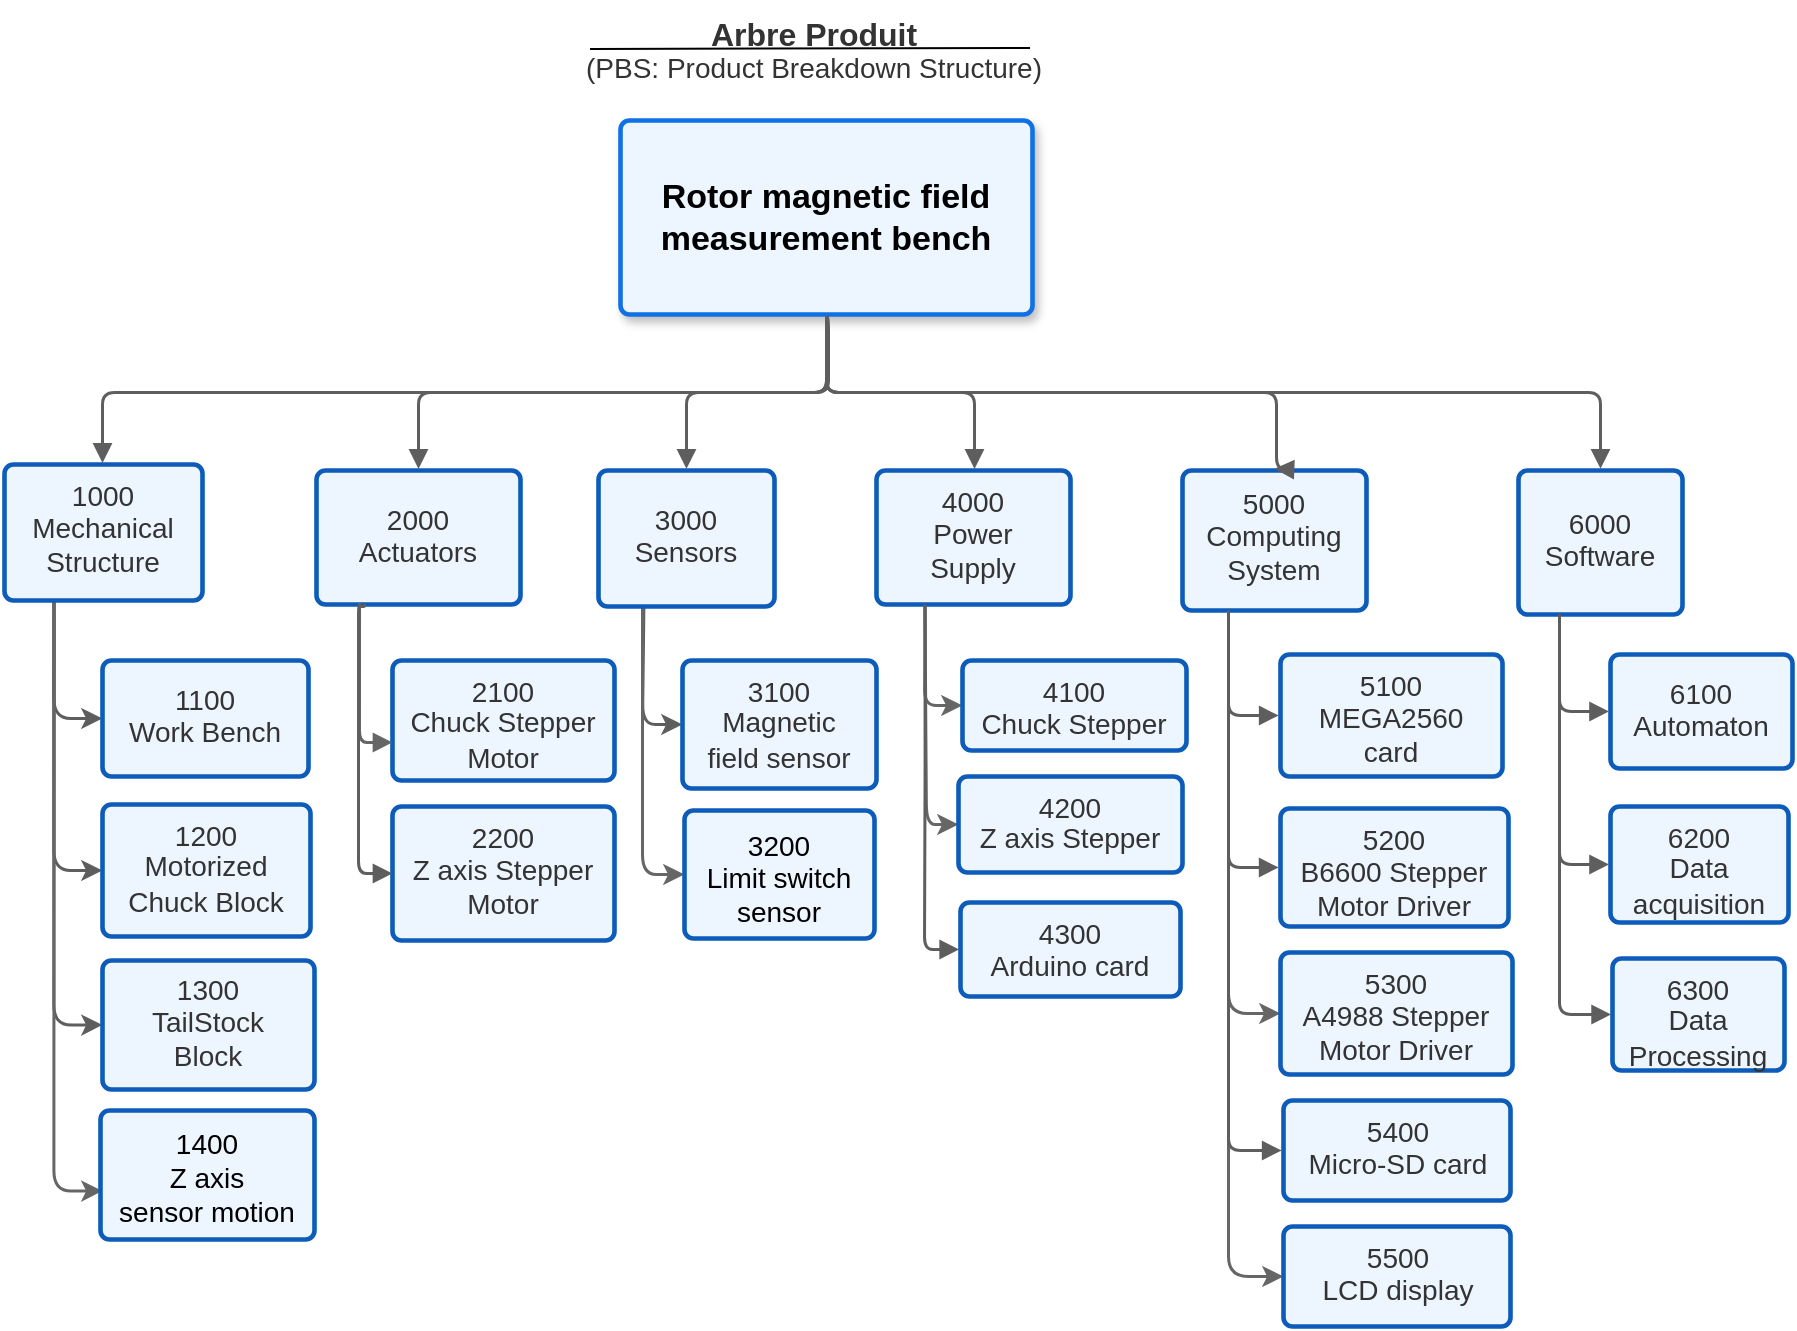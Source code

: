 <mxfile version="24.6.5" type="github" pages="7">
  <diagram id="VGt8NKjKaY3T89ASlulM" name="PBS">
    <mxGraphModel dx="1195" dy="663" grid="0" gridSize="10" guides="1" tooltips="1" connect="1" arrows="1" fold="1" page="0" pageScale="1" pageWidth="827" pageHeight="1169" math="0" shadow="0">
      <root>
        <mxCell id="0" />
        <mxCell id="1" parent="0" />
        <mxCell id="8GjarqtCZsp81MKR5A-h-42" value="Rotor magnetic field&#xa;measurement bench" style="html=1;overflow=block;blockSpacing=1;whiteSpace=wrap;fontSize=17;fontStyle=1;align=center;spacing=9;strokeColor=#1071e5;strokeOpacity=100;fillOpacity=100;rounded=1;absoluteArcSize=1;arcSize=9;fillColor=#edf5ff;strokeWidth=2.3;lucidId=op2DlNhiaoXF;shadow=1;" parent="1" vertex="1">
          <mxGeometry x="570" y="274" width="206" height="97" as="geometry" />
        </mxCell>
        <mxCell id="8GjarqtCZsp81MKR5A-h-43" value="&lt;div style=&quot;display: flex; justify-content: center; text-align: center; align-items: baseline; font-size: 16px; line-height: 1.25; margin-top: -2px;&quot;&gt;&lt;span style=&quot;&quot;&gt;&lt;span style=&quot;color: rgb(51, 51, 51); font-weight: bold;&quot;&gt;Arbre Produit&lt;/span&gt;&lt;span style=&quot;font-size: 14px; color: rgb(51, 51, 51); font-weight: bold;&quot;&gt;&lt;br&gt;&lt;/span&gt;&lt;/span&gt;&lt;/div&gt;&lt;div style=&quot;display: flex; justify-content: center; text-align: center; align-items: baseline; font-size: 14px; line-height: 1.25; margin-top: -2px;&quot;&gt;&lt;span style=&quot;font-size: 14px;&quot;&gt;&lt;span style=&quot;font-size: 14px; color: rgb(51, 51, 51);&quot;&gt;&lt;span style=&quot;font-size: 14px; color: rgb(51, 51, 51);&quot;&gt;(PBS: Product Breakdown Structure)&lt;/span&gt;&lt;/span&gt;&lt;/span&gt;&lt;/div&gt;" style="html=1;overflow=block;blockSpacing=1;whiteSpace=wrap;fontSize=14;spacing=3.8;strokeOpacity=0;fillOpacity=0;rounded=1;absoluteArcSize=1;arcSize=9;fillColor=#ffffff;strokeWidth=2.3;lucidId=op2DOxUPKWHS;" parent="1" vertex="1">
          <mxGeometry x="549" y="216" width="236" height="47" as="geometry" />
        </mxCell>
        <mxCell id="8GjarqtCZsp81MKR5A-h-85" style="edgeStyle=orthogonalEdgeStyle;rounded=1;orthogonalLoop=1;jettySize=auto;html=1;exitX=0.25;exitY=1;exitDx=0;exitDy=0;entryX=0;entryY=0.5;entryDx=0;entryDy=0;curved=0;strokeWidth=1.5;strokeColor=#5E5E5E;" parent="1" source="8GjarqtCZsp81MKR5A-h-45" target="8GjarqtCZsp81MKR5A-h-63" edge="1">
          <mxGeometry relative="1" as="geometry" />
        </mxCell>
        <mxCell id="8GjarqtCZsp81MKR5A-h-89" style="edgeStyle=orthogonalEdgeStyle;rounded=1;orthogonalLoop=1;jettySize=auto;html=1;exitX=0.25;exitY=1;exitDx=0;exitDy=0;entryX=0;entryY=0.5;entryDx=0;entryDy=0;curved=0;strokeColor=#5E5E5E;strokeWidth=1.5;" parent="1" source="8GjarqtCZsp81MKR5A-h-45" target="8GjarqtCZsp81MKR5A-h-64" edge="1">
          <mxGeometry relative="1" as="geometry" />
        </mxCell>
        <mxCell id="8GjarqtCZsp81MKR5A-h-90" style="edgeStyle=orthogonalEdgeStyle;rounded=1;orthogonalLoop=1;jettySize=auto;html=1;exitX=0.25;exitY=1;exitDx=0;exitDy=0;entryX=0;entryY=0.5;entryDx=0;entryDy=0;curved=0;strokeWidth=1.5;strokeColor=#5E5E5E;" parent="1" source="8GjarqtCZsp81MKR5A-h-45" target="8GjarqtCZsp81MKR5A-h-65" edge="1">
          <mxGeometry relative="1" as="geometry" />
        </mxCell>
        <mxCell id="QH--4bEgFCzSNv2URltK-6" style="edgeStyle=orthogonalEdgeStyle;rounded=1;orthogonalLoop=1;jettySize=auto;html=1;exitX=0.25;exitY=1;exitDx=0;exitDy=0;entryX=0;entryY=0.5;entryDx=0;entryDy=0;curved=0;strokeWidth=1.5;strokeColor=#666666;" edge="1" parent="1" source="8GjarqtCZsp81MKR5A-h-45">
          <mxGeometry relative="1" as="geometry">
            <mxPoint x="311" y="809.25" as="targetPoint" />
            <Array as="points">
              <mxPoint x="287" y="809" />
            </Array>
          </mxGeometry>
        </mxCell>
        <mxCell id="8GjarqtCZsp81MKR5A-h-45" value="&lt;div style=&quot;display: flex; justify-content: center; text-align: center; align-items: baseline; font-size: 14px; line-height: 1.25; margin-top: -2px;&quot;&gt;&lt;span style=&quot;font-size: 14px;&quot;&gt;&lt;span style=&quot;font-size: 14px; color: rgb(51, 51, 51);&quot;&gt;1000&lt;br&gt;&lt;/span&gt;&lt;/span&gt;&lt;/div&gt;&lt;div style=&quot;display: flex; justify-content: center; text-align: center; align-items: baseline; font-size: 14px; line-height: 1.25; margin-top: -2px;&quot;&gt;&lt;span style=&quot;font-size: 14px;&quot;&gt;&lt;span style=&quot;font-size: 14px; color: rgb(51, 51, 51);&quot;&gt;Mechanical Structure&lt;/span&gt;&lt;/span&gt;&lt;/div&gt;" style="html=1;overflow=block;blockSpacing=1;whiteSpace=wrap;fontSize=14;spacing=9;strokeColor=#0D5CBA;strokeOpacity=100;fillOpacity=100;rounded=1;absoluteArcSize=1;arcSize=9;fillColor=#edf5ff;strokeWidth=2.3;lucidId=op2DeZ.cYt9W;" parent="1" vertex="1">
          <mxGeometry x="262" y="446" width="99" height="68" as="geometry" />
        </mxCell>
        <mxCell id="8GjarqtCZsp81MKR5A-h-46" value="&lt;div style=&quot;display: flex; justify-content: center; text-align: center; align-items: baseline; font-size: 14px; line-height: 1.25; margin-top: -2px;&quot;&gt;&lt;span style=&quot;font-size: 14px;&quot;&gt;&lt;span style=&quot;font-size: 14px; color: rgb(51, 51, 51);&quot;&gt;2000&#xa;&lt;/span&gt;&lt;/span&gt;&lt;/div&gt;&lt;div style=&quot;display: flex; justify-content: center; text-align: center; align-items: baseline; font-size: 14px; line-height: 1.25; margin-top: -2px;&quot;&gt;&lt;span style=&quot;font-size: 14px;&quot;&gt;&lt;span style=&quot;font-size: 14px; color: rgb(51, 51, 51);&quot;&gt;Actuators&lt;/span&gt;&lt;/span&gt;&lt;/div&gt;" style="html=1;overflow=block;blockSpacing=1;whiteSpace=wrap;fontSize=14;spacing=9;strokeColor=#0D5CBA;strokeOpacity=100;fillOpacity=100;rounded=1;absoluteArcSize=1;arcSize=9;fillColor=#edf5ff;strokeWidth=2.3;lucidId=op2DIdq_~rvC;" parent="1" vertex="1">
          <mxGeometry x="418" y="449" width="102" height="67" as="geometry" />
        </mxCell>
        <mxCell id="8GjarqtCZsp81MKR5A-h-88" style="edgeStyle=orthogonalEdgeStyle;rounded=1;orthogonalLoop=1;jettySize=auto;html=1;exitX=0.258;exitY=0.976;exitDx=0;exitDy=0;entryX=0;entryY=0.5;entryDx=0;entryDy=0;strokeWidth=1.5;strokeColor=#5E5E5E;exitPerimeter=0;" parent="1" source="8GjarqtCZsp81MKR5A-h-47" target="8GjarqtCZsp81MKR5A-h-57" edge="1">
          <mxGeometry relative="1" as="geometry">
            <Array as="points">
              <mxPoint x="582" y="517" />
              <mxPoint x="581" y="517" />
              <mxPoint x="581" y="576" />
            </Array>
          </mxGeometry>
        </mxCell>
        <mxCell id="QH--4bEgFCzSNv2URltK-8" style="edgeStyle=orthogonalEdgeStyle;rounded=1;orthogonalLoop=1;jettySize=auto;html=1;exitX=0.25;exitY=1;exitDx=0;exitDy=0;entryX=0;entryY=0.5;entryDx=0;entryDy=0;strokeWidth=1.5;curved=0;strokeColor=#666666;" edge="1" parent="1" source="8GjarqtCZsp81MKR5A-h-47" target="QH--4bEgFCzSNv2URltK-7">
          <mxGeometry relative="1" as="geometry" />
        </mxCell>
        <mxCell id="8GjarqtCZsp81MKR5A-h-47" value="&lt;div style=&quot;display: flex; justify-content: center; text-align: center; align-items: baseline; font-size: 14px; line-height: 1.25; margin-top: -2px;&quot;&gt;&lt;span style=&quot;font-size: 14px;&quot;&gt;&lt;span style=&quot;font-size: 14px; color: rgb(51, 51, 51);&quot;&gt;3000&#xa;&lt;/span&gt;&lt;/span&gt;&lt;/div&gt;&lt;div style=&quot;display: flex; justify-content: center; text-align: center; align-items: baseline; font-size: 14px; line-height: 1.25; margin-top: -2px;&quot;&gt;&lt;span style=&quot;font-size: 14px;&quot;&gt;&lt;span style=&quot;font-size: 14px; color: rgb(51, 51, 51);&quot;&gt;Sensors&lt;/span&gt;&lt;/span&gt;&lt;/div&gt;" style="html=1;overflow=block;blockSpacing=1;whiteSpace=wrap;fontSize=14;spacing=9;strokeColor=#0D5CBA;strokeOpacity=100;fillOpacity=100;rounded=1;absoluteArcSize=1;arcSize=9;fillColor=#edf5ff;strokeWidth=2.3;lucidId=op2DrcHy-5GN;" parent="1" vertex="1">
          <mxGeometry x="559" y="449" width="88" height="68" as="geometry" />
        </mxCell>
        <mxCell id="QH--4bEgFCzSNv2URltK-11" style="edgeStyle=orthogonalEdgeStyle;rounded=1;orthogonalLoop=1;jettySize=auto;html=1;exitX=0.25;exitY=1;exitDx=0;exitDy=0;entryX=0;entryY=0.5;entryDx=0;entryDy=0;curved=0;strokeWidth=1.5;strokeColor=#666666;" edge="1" parent="1" source="8GjarqtCZsp81MKR5A-h-48" target="8GjarqtCZsp81MKR5A-h-59">
          <mxGeometry relative="1" as="geometry">
            <Array as="points">
              <mxPoint x="722" y="541" />
              <mxPoint x="722" y="567" />
            </Array>
          </mxGeometry>
        </mxCell>
        <mxCell id="QH--4bEgFCzSNv2URltK-12" style="edgeStyle=orthogonalEdgeStyle;rounded=1;orthogonalLoop=1;jettySize=auto;html=1;exitX=0.25;exitY=1;exitDx=0;exitDy=0;entryX=0;entryY=0.5;entryDx=0;entryDy=0;curved=0;strokeColor=#666666;strokeWidth=1.5;" edge="1" parent="1" source="8GjarqtCZsp81MKR5A-h-48" target="QH--4bEgFCzSNv2URltK-10">
          <mxGeometry relative="1" as="geometry">
            <Array as="points">
              <mxPoint x="723" y="516" />
              <mxPoint x="723" y="634" />
            </Array>
          </mxGeometry>
        </mxCell>
        <mxCell id="8GjarqtCZsp81MKR5A-h-48" value="&lt;div style=&quot;display: flex; justify-content: center; text-align: center; align-items: baseline; font-size: 14px; line-height: 1.25; margin-top: -2px;&quot;&gt;&lt;span style=&quot;font-size: 14px;&quot;&gt;&lt;span style=&quot;font-size: 14px; color: rgb(51, 51, 51);&quot;&gt;4000&#xa;&lt;/span&gt;&lt;/span&gt;&lt;/div&gt;&lt;div style=&quot;display: flex; justify-content: center; text-align: center; align-items: baseline; font-size: 14px; line-height: 1.25; margin-top: -2px;&quot;&gt;&lt;span style=&quot;font-size: 14px;&quot;&gt;&lt;span style=&quot;font-size: 14px; color: rgb(51, 51, 51);&quot;&gt;Power Supply&lt;/span&gt;&lt;/span&gt;&lt;/div&gt;" style="html=1;overflow=block;blockSpacing=1;whiteSpace=wrap;fontSize=14;spacing=9;strokeColor=#0D5CBA;strokeOpacity=100;fillOpacity=100;rounded=1;absoluteArcSize=1;arcSize=9;fillColor=#edf5ff;strokeWidth=2.3;lucidId=op2DH3rtzFCJ;" parent="1" vertex="1">
          <mxGeometry x="698" y="449" width="97" height="67" as="geometry" />
        </mxCell>
        <mxCell id="QH--4bEgFCzSNv2URltK-13" style="edgeStyle=orthogonalEdgeStyle;rounded=1;orthogonalLoop=1;jettySize=auto;html=1;exitX=0.25;exitY=1;exitDx=0;exitDy=0;entryX=0;entryY=0.5;entryDx=0;entryDy=0;strokeColor=#666666;curved=0;strokeWidth=1.5;" edge="1" parent="1" source="8GjarqtCZsp81MKR5A-h-49" target="QH--4bEgFCzSNv2URltK-1">
          <mxGeometry relative="1" as="geometry" />
        </mxCell>
        <mxCell id="QH--4bEgFCzSNv2URltK-15" style="edgeStyle=orthogonalEdgeStyle;rounded=1;orthogonalLoop=1;jettySize=auto;html=1;exitX=0.25;exitY=1;exitDx=0;exitDy=0;entryX=0;entryY=0.5;entryDx=0;entryDy=0;curved=0;strokeColor=#666666;strokeWidth=1.5;" edge="1" parent="1" source="8GjarqtCZsp81MKR5A-h-49" target="QH--4bEgFCzSNv2URltK-14">
          <mxGeometry relative="1" as="geometry" />
        </mxCell>
        <mxCell id="8GjarqtCZsp81MKR5A-h-49" value="&lt;div style=&quot;display: flex; justify-content: center; text-align: center; align-items: baseline; font-size: 14px; line-height: 1.25; margin-top: -2px;&quot;&gt;&lt;span style=&quot;font-size: 14px;&quot;&gt;&lt;span style=&quot;font-size: 14px; color: rgb(51, 51, 51);&quot;&gt;5000&#xa;&lt;/span&gt;&lt;/span&gt;&lt;/div&gt;&lt;div style=&quot;display: flex; justify-content: center; text-align: center; align-items: baseline; font-size: 14px; line-height: 1.25; margin-top: -2px;&quot;&gt;&lt;span style=&quot;font-size: 14px;&quot;&gt;&lt;span style=&quot;font-size: 14px; color: rgb(51, 51, 51);&quot;&gt;Computing System&lt;/span&gt;&lt;/span&gt;&lt;/div&gt;" style="html=1;overflow=block;blockSpacing=1;whiteSpace=wrap;fontSize=14;spacing=9;strokeColor=#0D5CBA;strokeOpacity=100;fillOpacity=100;rounded=1;absoluteArcSize=1;arcSize=9;fillColor=#edf5ff;strokeWidth=2.3;lucidId=op2DZ983SHyo;" parent="1" vertex="1">
          <mxGeometry x="851" y="449" width="92" height="70" as="geometry" />
        </mxCell>
        <mxCell id="8GjarqtCZsp81MKR5A-h-50" value="" style="html=1;jettySize=18;whiteSpace=wrap;fontSize=14;strokeColor=#5E5E5E;strokeWidth=1.5;rounded=1;arcSize=12;edgeStyle=orthogonalEdgeStyle;startArrow=none;endArrow=block;endFill=1;exitX=0.5;exitY=1.011;exitPerimeter=0;entryX=0.5;entryY=-0.012;entryPerimeter=0;lucidId=op2D4Qm-s5.9;" parent="1" source="8GjarqtCZsp81MKR5A-h-42" target="8GjarqtCZsp81MKR5A-h-45" edge="1">
          <mxGeometry width="100" height="100" relative="1" as="geometry">
            <Array as="points">
              <mxPoint x="674" y="372" />
              <mxPoint x="674" y="410" />
              <mxPoint x="311" y="410" />
              <mxPoint x="311" y="445" />
            </Array>
          </mxGeometry>
        </mxCell>
        <mxCell id="8GjarqtCZsp81MKR5A-h-51" value="" style="html=1;jettySize=18;whiteSpace=wrap;fontSize=14;strokeColor=#5E5E5E;strokeWidth=1.5;rounded=1;arcSize=12;edgeStyle=orthogonalEdgeStyle;startArrow=none;endArrow=block;endFill=1;exitX=0.5;exitY=1.011;exitPerimeter=0;entryX=0.5;entryY=-0.012;entryPerimeter=0;lucidId=op2DSndrqWX7;" parent="1" source="8GjarqtCZsp81MKR5A-h-42" target="8GjarqtCZsp81MKR5A-h-46" edge="1">
          <mxGeometry width="100" height="100" relative="1" as="geometry">
            <Array as="points">
              <mxPoint x="673" y="410" />
              <mxPoint x="469" y="410" />
            </Array>
          </mxGeometry>
        </mxCell>
        <mxCell id="8GjarqtCZsp81MKR5A-h-52" value="" style="html=1;jettySize=18;whiteSpace=wrap;fontSize=14;strokeColor=#5E5E5E;strokeWidth=1.5;rounded=1;arcSize=12;edgeStyle=orthogonalEdgeStyle;startArrow=none;endArrow=block;endFill=1;exitX=0.5;exitY=1.011;exitPerimeter=0;entryX=0.5;entryY=-0.012;entryPerimeter=0;lucidId=op2DwWMJoZg.;" parent="1" source="8GjarqtCZsp81MKR5A-h-42" target="8GjarqtCZsp81MKR5A-h-47" edge="1">
          <mxGeometry width="100" height="100" relative="1" as="geometry">
            <Array as="points">
              <mxPoint x="673" y="410" />
              <mxPoint x="603" y="410" />
            </Array>
          </mxGeometry>
        </mxCell>
        <mxCell id="8GjarqtCZsp81MKR5A-h-53" value="" style="html=1;jettySize=18;whiteSpace=wrap;fontSize=14;strokeColor=#5E5E5E;strokeWidth=1.5;rounded=1;arcSize=12;edgeStyle=orthogonalEdgeStyle;startArrow=none;endArrow=block;endFill=1;exitX=0.5;exitY=1.011;exitPerimeter=0;entryX=0.5;entryY=-0.012;entryPerimeter=0;lucidId=op2DVnM9Jc29;" parent="1" source="8GjarqtCZsp81MKR5A-h-42" target="8GjarqtCZsp81MKR5A-h-48" edge="1">
          <mxGeometry width="100" height="100" relative="1" as="geometry">
            <Array as="points">
              <mxPoint x="673" y="410" />
              <mxPoint x="747" y="410" />
              <mxPoint x="747" y="448" />
            </Array>
          </mxGeometry>
        </mxCell>
        <mxCell id="8GjarqtCZsp81MKR5A-h-54" value="" style="html=1;jettySize=18;whiteSpace=wrap;fontSize=14;strokeColor=#5E5E5E;strokeWidth=1.5;rounded=1;arcSize=12;edgeStyle=orthogonalEdgeStyle;startArrow=none;endArrow=block;endFill=1;exitX=0.5;exitY=1.011;exitPerimeter=0;entryX=0.5;entryY=-0.012;entryPerimeter=0;lucidId=op2DF9aEdJrC;" parent="1" source="8GjarqtCZsp81MKR5A-h-42" target="8GjarqtCZsp81MKR5A-h-49" edge="1">
          <mxGeometry width="100" height="100" relative="1" as="geometry">
            <Array as="points">
              <mxPoint x="673" y="410" />
              <mxPoint x="898" y="410" />
              <mxPoint x="898" y="448" />
            </Array>
          </mxGeometry>
        </mxCell>
        <mxCell id="8GjarqtCZsp81MKR5A-h-55" value="&lt;div style=&quot;display: flex; justify-content: center; text-align: center; align-items: baseline; font-size: 14px; line-height: 1.25; margin-top: -2px;&quot;&gt;&lt;span style=&quot;font-size: 14px;&quot;&gt;&lt;span style=&quot;font-size: 14px; color: rgb(51, 51, 51);&quot;&gt;2100&lt;br&gt;&lt;/span&gt;&lt;/span&gt;&lt;/div&gt;&lt;div style=&quot;display: flex; justify-content: center; text-align: center; align-items: baseline; font-size: 14px; line-height: 1.25; margin-top: -2px;&quot;&gt;&lt;span style=&quot;font-size: 14px;&quot;&gt;&lt;span style=&quot;font-size: 14px; color: rgb(51, 51, 51);&quot;&gt;Chuck Stepper Motor&lt;/span&gt;&lt;/span&gt;&lt;/div&gt;" style="html=1;overflow=block;blockSpacing=1;whiteSpace=wrap;fontSize=14;spacing=9;strokeColor=#0D5CBA;strokeOpacity=100;fillOpacity=100;rounded=1;absoluteArcSize=1;arcSize=9;fillColor=#edf5ff;strokeWidth=2.3;lucidId=op2DPShWuuZC;" parent="1" vertex="1">
          <mxGeometry x="456" y="544" width="111" height="60" as="geometry" />
        </mxCell>
        <mxCell id="8GjarqtCZsp81MKR5A-h-56" value="" style="html=1;jettySize=18;whiteSpace=wrap;fontSize=14;strokeColor=#666666;strokeWidth=1.5;rounded=1;arcSize=12;edgeStyle=orthogonalEdgeStyle;startArrow=none;endArrow=block;endFill=1;exitX=0.211;exitY=0.992;lucidId=op2D_loqMMDQ;exitDx=0;exitDy=0;exitPerimeter=0;" parent="1" source="8GjarqtCZsp81MKR5A-h-46" edge="1">
          <mxGeometry width="100" height="100" relative="1" as="geometry">
            <Array as="points">
              <mxPoint x="440" y="585" />
            </Array>
            <mxPoint x="408.252" y="516.804" as="sourcePoint" />
            <mxPoint x="456" y="585" as="targetPoint" />
          </mxGeometry>
        </mxCell>
        <mxCell id="8GjarqtCZsp81MKR5A-h-57" value="&lt;div style=&quot;display: flex; justify-content: center; text-align: center; align-items: baseline; font-size: 14px; line-height: 1.25; margin-top: -2px;&quot;&gt;&lt;span style=&quot;font-size: 14px;&quot;&gt;&lt;span style=&quot;font-size: 14px; color: rgb(51, 51, 51);&quot;&gt;3100&#xa;&lt;/span&gt;&lt;/span&gt;&lt;/div&gt;&lt;div style=&quot;display: flex; justify-content: center; text-align: center; align-items: baseline; font-size: 14px; line-height: 1.25; margin-top: -2px;&quot;&gt;&lt;span style=&quot;font-size: 14px;&quot;&gt;&lt;span style=&quot;font-size: 14px; color: rgb(51, 51, 51);&quot;&gt;Magnetic field sensor&lt;/span&gt;&lt;/span&gt;&lt;/div&gt;" style="html=1;overflow=block;blockSpacing=1;whiteSpace=wrap;fontSize=14;spacing=9;strokeColor=#0D5CBA;strokeOpacity=100;fillOpacity=100;rounded=1;absoluteArcSize=1;arcSize=9;fillColor=#edf5ff;strokeWidth=2.3;lucidId=op2D3rJPvKz7;" parent="1" vertex="1">
          <mxGeometry x="601" y="544" width="97" height="64" as="geometry" />
        </mxCell>
        <mxCell id="8GjarqtCZsp81MKR5A-h-59" value="&lt;div style=&quot;display: flex; justify-content: center; text-align: center; align-items: baseline; font-size: 14px; line-height: 1.25; margin-top: -2px;&quot;&gt;&lt;span style=&quot;font-size: 14px;&quot;&gt;&lt;span style=&quot;font-size: 14px; color: rgb(51, 51, 51);&quot;&gt;4100&lt;br&gt;&lt;/span&gt;&lt;/span&gt;&lt;/div&gt;&lt;div style=&quot;display: flex; justify-content: center; text-align: center; align-items: baseline; font-size: 14px; line-height: 1.25; margin-top: -2px;&quot;&gt;&lt;span style=&quot;font-size: 14px;&quot;&gt;&lt;span style=&quot;font-size: 14px; color: rgb(51, 51, 51);&quot;&gt;Chuck Stepper &lt;br&gt;&lt;/span&gt;&lt;/span&gt;&lt;/div&gt;" style="html=1;overflow=block;blockSpacing=1;whiteSpace=wrap;fontSize=14;spacing=9;strokeColor=#0D5CBA;strokeOpacity=100;fillOpacity=100;rounded=1;absoluteArcSize=1;arcSize=9;fillColor=#edf5ff;strokeWidth=2.3;lucidId=op2DEWVl0N-0;" parent="1" vertex="1">
          <mxGeometry x="741" y="544" width="112" height="45" as="geometry" />
        </mxCell>
        <mxCell id="8GjarqtCZsp81MKR5A-h-60" value="&lt;div style=&quot;display: flex; justify-content: center; text-align: center; align-items: baseline; font-size: 14px; line-height: 1.25; margin-top: -2px;&quot;&gt;&lt;span style=&quot;font-size: 14px;&quot;&gt;&lt;span style=&quot;font-size: 14px; color: rgb(51, 51, 51);&quot;&gt;4300&lt;br&gt;&lt;/span&gt;&lt;/span&gt;&lt;/div&gt;&lt;div style=&quot;display: flex; justify-content: center; text-align: center; align-items: baseline; font-size: 14px; line-height: 1.25; margin-top: -2px;&quot;&gt;&lt;span style=&quot;font-size: 14px;&quot;&gt;&lt;span style=&quot;font-size: 14px; color: rgb(51, 51, 51);&quot;&gt;Arduino card&lt;br&gt;&lt;/span&gt;&lt;/span&gt;&lt;/div&gt;" style="html=1;overflow=block;blockSpacing=1;whiteSpace=wrap;fontSize=14;spacing=9;strokeColor=#0D5CBA;strokeOpacity=100;fillOpacity=100;rounded=1;absoluteArcSize=1;arcSize=9;fillColor=#edf5ff;strokeWidth=2.3;lucidId=op2DUKm2hryK;" parent="1" vertex="1">
          <mxGeometry x="740" y="665" width="110" height="47" as="geometry" />
        </mxCell>
        <mxCell id="8GjarqtCZsp81MKR5A-h-62" value="" style="html=1;jettySize=18;whiteSpace=wrap;fontSize=14;strokeColor=#5E5E5E;strokeWidth=1.5;rounded=1;arcSize=12;edgeStyle=orthogonalEdgeStyle;startArrow=none;endArrow=block;endFill=1;exitX=0.25;exitY=1;entryX=-0.006;entryY=0.5;entryPerimeter=0;lucidId=op2D~V.C5mhO;exitDx=0;exitDy=0;" parent="1" source="8GjarqtCZsp81MKR5A-h-48" target="8GjarqtCZsp81MKR5A-h-60" edge="1">
          <mxGeometry width="100" height="100" relative="1" as="geometry">
            <Array as="points">
              <mxPoint x="722" y="597" />
              <mxPoint x="722" y="689" />
            </Array>
          </mxGeometry>
        </mxCell>
        <mxCell id="8GjarqtCZsp81MKR5A-h-63" value="&lt;div style=&quot;display: flex; justify-content: center; text-align: center; align-items: baseline; font-size: 14px; line-height: 1.25; margin-top: -2px;&quot;&gt;&lt;span style=&quot;font-size: 14px;&quot;&gt;&lt;span style=&quot;font-size: 14px; color: rgb(51, 51, 51);&quot;&gt;1100&#xa;&lt;/span&gt;&lt;/span&gt;&lt;/div&gt;&lt;div style=&quot;display: flex; justify-content: center; text-align: center; align-items: baseline; font-size: 14px; line-height: 1.25; margin-top: -2px;&quot;&gt;&lt;span style=&quot;font-size: 14px;&quot;&gt;&lt;span style=&quot;font-size: 14px; color: rgb(51, 51, 51);&quot;&gt;Work Bench&lt;/span&gt;&lt;/span&gt;&lt;/div&gt;" style="html=1;overflow=block;blockSpacing=1;whiteSpace=wrap;fontSize=14;spacing=9;strokeColor=#0D5CBA;strokeOpacity=100;fillOpacity=100;rounded=1;absoluteArcSize=1;arcSize=9;fillColor=#edf5ff;strokeWidth=2.3;lucidId=op2DwUtpFRGd;" parent="1" vertex="1">
          <mxGeometry x="311" y="544" width="103" height="58" as="geometry" />
        </mxCell>
        <mxCell id="8GjarqtCZsp81MKR5A-h-64" value="&lt;div style=&quot;display: flex; justify-content: center; text-align: center; align-items: baseline; font-size: 14px; line-height: 1.25; margin-top: -2px;&quot;&gt;&lt;span style=&quot;font-size: 14px;&quot;&gt;&lt;span style=&quot;font-size: 14px; color: rgb(51, 51, 51);&quot;&gt;1200&lt;br&gt;&lt;/span&gt;&lt;/span&gt;&lt;/div&gt;&lt;div style=&quot;display: flex; justify-content: center; text-align: center; align-items: baseline; font-size: 14px; line-height: 1.25; margin-top: -2px;&quot;&gt;&lt;span style=&quot;font-size: 14px;&quot;&gt;&lt;span style=&quot;font-size: 14px; color: rgb(51, 51, 51);&quot;&gt;Motorized Chuck Block&lt;/span&gt;&lt;/span&gt;&lt;/div&gt;" style="html=1;overflow=block;blockSpacing=1;whiteSpace=wrap;fontSize=14;spacing=9;strokeColor=#0D5CBA;strokeOpacity=100;fillOpacity=100;rounded=1;absoluteArcSize=1;arcSize=9;fillColor=#edf5ff;strokeWidth=2.3;lucidId=op2D1d5.EJ8E;" parent="1" vertex="1">
          <mxGeometry x="311" y="616" width="104" height="66" as="geometry" />
        </mxCell>
        <mxCell id="8GjarqtCZsp81MKR5A-h-65" value="&lt;div style=&quot;display: flex; justify-content: center; text-align: center; align-items: baseline; font-size: 14px; line-height: 1.25; margin-top: -2px;&quot;&gt;&lt;span style=&quot;font-size: 14px;&quot;&gt;&lt;span style=&quot;font-size: 14px; color: rgb(51, 51, 51);&quot;&gt;1300&lt;br&gt;&lt;/span&gt;&lt;/span&gt;&lt;/div&gt;&lt;div style=&quot;display: flex; justify-content: center; text-align: center; align-items: baseline; font-size: 14px; line-height: 1.25; margin-top: -2px;&quot;&gt;&lt;span style=&quot;font-size: 14px;&quot;&gt;&lt;span style=&quot;font-size: 14px; color: rgb(51, 51, 51);&quot;&gt;TailStock Block&lt;/span&gt;&lt;/span&gt;&lt;/div&gt;" style="html=1;overflow=block;blockSpacing=1;whiteSpace=wrap;fontSize=14;spacing=9;strokeColor=#0D5CBA;strokeOpacity=100;fillOpacity=100;rounded=1;absoluteArcSize=1;arcSize=9;fillColor=#edf5ff;strokeWidth=2.3;lucidId=op2DaYbvGgqG;" parent="1" vertex="1">
          <mxGeometry x="311" y="694" width="106" height="64.5" as="geometry" />
        </mxCell>
        <mxCell id="8GjarqtCZsp81MKR5A-h-69" value="&lt;div style=&quot;display: flex; justify-content: center; text-align: center; align-items: baseline; font-size: 14px; line-height: 1.25; margin-top: -2px;&quot;&gt;&lt;span style=&quot;font-size: 14px;&quot;&gt;&lt;span style=&quot;font-size: 14px; color: rgb(51, 51, 51);&quot;&gt;5100&lt;br&gt;&lt;/span&gt;&lt;/span&gt;&lt;/div&gt;&lt;div style=&quot;display: flex; justify-content: center; text-align: center; align-items: baseline; font-size: 14px; line-height: 1.25; margin-top: -2px;&quot;&gt;&lt;span style=&quot;font-size: 14px;&quot;&gt;&lt;span style=&quot;font-size: 14px; color: rgb(51, 51, 51);&quot;&gt;MEGA2560 card&lt;/span&gt;&lt;/span&gt;&lt;/div&gt;" style="html=1;overflow=block;blockSpacing=1;whiteSpace=wrap;fontSize=14;spacing=9;strokeColor=#0D5CBA;strokeOpacity=100;fillOpacity=100;rounded=1;absoluteArcSize=1;arcSize=9;fillColor=#edf5ff;strokeWidth=2.3;lucidId=op2DwiNkQa2K;" parent="1" vertex="1">
          <mxGeometry x="900" y="541" width="111" height="61" as="geometry" />
        </mxCell>
        <mxCell id="8GjarqtCZsp81MKR5A-h-70" value="" style="html=1;jettySize=18;whiteSpace=wrap;fontSize=14;strokeColor=#5E5E5E;strokeWidth=1.5;rounded=1;arcSize=12;edgeStyle=orthogonalEdgeStyle;startArrow=none;endArrow=block;endFill=1;exitX=0.25;exitY=1;entryX=-0.008;entryY=0.5;entryPerimeter=0;lucidId=op2DSFLO5KK~;exitDx=0;exitDy=0;" parent="1" source="8GjarqtCZsp81MKR5A-h-49" target="8GjarqtCZsp81MKR5A-h-69" edge="1">
          <mxGeometry width="100" height="100" relative="1" as="geometry">
            <Array as="points" />
          </mxGeometry>
        </mxCell>
        <mxCell id="8GjarqtCZsp81MKR5A-h-71" value="&lt;div style=&quot;display: flex; justify-content: center; text-align: center; align-items: baseline; font-size: 14px; line-height: 1.25; margin-top: -2px;&quot;&gt;&lt;span style=&quot;font-size: 14px;&quot;&gt;&lt;span style=&quot;font-size: 14px; color: rgb(51, 51, 51);&quot;&gt;5200&lt;br&gt;&lt;/span&gt;&lt;/span&gt;&lt;/div&gt;&lt;div style=&quot;display: flex; justify-content: center; text-align: center; align-items: baseline; font-size: 14px; line-height: 1.25; margin-top: -2px;&quot;&gt;&lt;span style=&quot;font-size: 14px;&quot;&gt;&lt;span style=&quot;font-size: 14px; color: rgb(51, 51, 51);&quot;&gt;B6600 Stepper Motor Driver &lt;/span&gt;&lt;/span&gt;&lt;/div&gt;" style="html=1;overflow=block;blockSpacing=1;whiteSpace=wrap;fontSize=14;spacing=9;strokeColor=#0D5CBA;strokeOpacity=100;fillOpacity=100;rounded=1;absoluteArcSize=1;arcSize=9;fillColor=#edf5ff;strokeWidth=2.3;lucidId=QH2DF~hNH7CZ;" parent="1" vertex="1">
          <mxGeometry x="900" y="618" width="114" height="59" as="geometry" />
        </mxCell>
        <mxCell id="8GjarqtCZsp81MKR5A-h-72" value="" style="html=1;jettySize=18;whiteSpace=wrap;fontSize=14;strokeColor=#5E5E5E;strokeWidth=1.5;rounded=1;arcSize=12;edgeStyle=orthogonalEdgeStyle;startArrow=none;endArrow=block;endFill=1;exitX=0.25;exitY=1;entryX=-0.008;entryY=0.5;entryPerimeter=0;lucidId=vI2D_zl7JVAI;exitDx=0;exitDy=0;" parent="1" source="8GjarqtCZsp81MKR5A-h-49" target="8GjarqtCZsp81MKR5A-h-71" edge="1">
          <mxGeometry width="100" height="100" relative="1" as="geometry">
            <Array as="points" />
          </mxGeometry>
        </mxCell>
        <mxCell id="8GjarqtCZsp81MKR5A-h-73" value="&lt;div style=&quot;display: flex; justify-content: center; text-align: center; align-items: baseline; font-size: 14px; line-height: 1.25; margin-top: -2px;&quot;&gt;&lt;span style=&quot;font-size: 14px;&quot;&gt;&lt;span style=&quot;font-size: 14px; color: rgb(51, 51, 51);&quot;&gt;5400&lt;br&gt;&lt;/span&gt;&lt;/span&gt;&lt;/div&gt;&lt;div style=&quot;display: flex; justify-content: center; text-align: center; align-items: baseline; font-size: 14px; line-height: 1.25; margin-top: -2px;&quot;&gt;&lt;span style=&quot;font-size: 14px;&quot;&gt;&lt;span style=&quot;font-size: 14px; color: rgb(51, 51, 51);&quot;&gt;Micro-SD card&lt;/span&gt;&lt;/span&gt;&lt;/div&gt;" style="html=1;overflow=block;blockSpacing=1;whiteSpace=wrap;fontSize=14;spacing=9;strokeColor=#0D5CBA;strokeOpacity=100;fillOpacity=100;rounded=1;absoluteArcSize=1;arcSize=9;fillColor=#edf5ff;strokeWidth=2.3;lucidId=jJ2DOeKgWx2X;" parent="1" vertex="1">
          <mxGeometry x="901.5" y="764" width="113.5" height="50" as="geometry" />
        </mxCell>
        <mxCell id="8GjarqtCZsp81MKR5A-h-74" value="" style="html=1;jettySize=18;whiteSpace=wrap;fontSize=14;strokeColor=#5E5E5E;strokeWidth=1.5;rounded=1;arcSize=12;edgeStyle=orthogonalEdgeStyle;startArrow=none;endArrow=block;endFill=1;exitX=0.25;exitY=1;entryX=-0.008;entryY=0.5;entryPerimeter=0;lucidId=yM2DXgf9nWSb;exitDx=0;exitDy=0;" parent="1" source="8GjarqtCZsp81MKR5A-h-49" target="8GjarqtCZsp81MKR5A-h-73" edge="1">
          <mxGeometry width="100" height="100" relative="1" as="geometry">
            <Array as="points" />
          </mxGeometry>
        </mxCell>
        <mxCell id="8GjarqtCZsp81MKR5A-h-75" value="&lt;div style=&quot;display: flex; justify-content: center; text-align: center; align-items: baseline; font-size: 14px; line-height: 1.25; margin-top: -2px;&quot;&gt;&lt;span style=&quot;font-size: 14px;&quot;&gt;&lt;span style=&quot;font-size: 14px; color: rgb(51, 51, 51);&quot;&gt;6000&#xa;&lt;/span&gt;&lt;/span&gt;&lt;/div&gt;&lt;div style=&quot;display: flex; justify-content: center; text-align: center; align-items: baseline; font-size: 14px; line-height: 1.25; margin-top: -2px;&quot;&gt;&lt;span style=&quot;font-size: 14px;&quot;&gt;&lt;span style=&quot;font-size: 14px; color: rgb(51, 51, 51);&quot;&gt;Software&lt;/span&gt;&lt;/span&gt;&lt;/div&gt;" style="html=1;overflow=block;blockSpacing=1;whiteSpace=wrap;fontSize=14;spacing=9;strokeColor=#0D5CBA;strokeOpacity=100;fillOpacity=100;rounded=1;absoluteArcSize=1;arcSize=9;fillColor=#edf5ff;strokeWidth=2.3;lucidId=RX2Dc.WBU14V;" parent="1" vertex="1">
          <mxGeometry x="1019" y="449" width="82" height="72" as="geometry" />
        </mxCell>
        <mxCell id="8GjarqtCZsp81MKR5A-h-76" value="" style="html=1;jettySize=18;whiteSpace=wrap;fontSize=14;strokeColor=#5E5E5E;strokeWidth=1.5;rounded=1;arcSize=12;edgeStyle=orthogonalEdgeStyle;startArrow=none;endArrow=block;endFill=1;exitX=0.5;exitY=1.011;exitPerimeter=0;entryX=0.5;entryY=-0.012;entryPerimeter=0;lucidId=4Y2Dq01y5dqt;" parent="1" source="8GjarqtCZsp81MKR5A-h-42" target="8GjarqtCZsp81MKR5A-h-75" edge="1">
          <mxGeometry width="100" height="100" relative="1" as="geometry">
            <Array as="points">
              <mxPoint x="673" y="410" />
              <mxPoint x="1060" y="410" />
            </Array>
          </mxGeometry>
        </mxCell>
        <mxCell id="8GjarqtCZsp81MKR5A-h-77" value="&lt;div style=&quot;display: flex; justify-content: center; text-align: center; align-items: baseline; font-size: 14px; line-height: 1.25; margin-top: -2px;&quot;&gt;&lt;span style=&quot;font-size: 14px;&quot;&gt;&lt;span style=&quot;font-size: 14px; color: rgb(51, 51, 51);&quot;&gt;6100&#xa;&lt;/span&gt;&lt;/span&gt;&lt;/div&gt;&lt;div style=&quot;display: flex; justify-content: center; text-align: center; align-items: baseline; font-size: 14px; line-height: 1.25; margin-top: -2px;&quot;&gt;&lt;span style=&quot;font-size: 14px;&quot;&gt;&lt;span style=&quot;font-size: 14px; color: rgb(51, 51, 51);&quot;&gt;Automaton&lt;/span&gt;&lt;/span&gt;&lt;/div&gt;" style="html=1;overflow=block;blockSpacing=1;whiteSpace=wrap;fontSize=14;spacing=9;strokeColor=#0D5CBA;strokeOpacity=100;fillOpacity=100;rounded=1;absoluteArcSize=1;arcSize=9;fillColor=#edf5ff;strokeWidth=2.3;lucidId=7Y2DjmoZVE3K;" parent="1" vertex="1">
          <mxGeometry x="1065" y="541" width="91" height="57" as="geometry" />
        </mxCell>
        <mxCell id="8GjarqtCZsp81MKR5A-h-78" value="&lt;div style=&quot;display: flex; justify-content: center; text-align: center; align-items: baseline; font-size: 14px; line-height: 1.25; margin-top: -2px;&quot;&gt;&lt;span style=&quot;font-size: 14px;&quot;&gt;&lt;span style=&quot;font-size: 14px; color: rgb(51, 51, 51);&quot;&gt;6200&#xa;&lt;/span&gt;&lt;/span&gt;&lt;/div&gt;&lt;div style=&quot;display: flex; justify-content: center; text-align: center; align-items: baseline; font-size: 14px; line-height: 1.25; margin-top: -2px;&quot;&gt;&lt;span style=&quot;font-size: 14px;&quot;&gt;&lt;span style=&quot;font-size: 14px; color: rgb(51, 51, 51);&quot;&gt;Data acquisition&lt;/span&gt;&lt;/span&gt;&lt;/div&gt;" style="html=1;overflow=block;blockSpacing=1;whiteSpace=wrap;fontSize=14;spacing=9;strokeColor=#0D5CBA;strokeOpacity=100;fillOpacity=100;rounded=1;absoluteArcSize=1;arcSize=9;fillColor=#edf5ff;strokeWidth=2.3;lucidId=yZ2Dx6f_7SJq;" parent="1" vertex="1">
          <mxGeometry x="1065" y="617" width="89" height="58" as="geometry" />
        </mxCell>
        <mxCell id="8GjarqtCZsp81MKR5A-h-79" value="&lt;div style=&quot;display: flex; justify-content: center; text-align: center; align-items: baseline; font-size: 14px; line-height: 1.25; margin-top: -2px;&quot;&gt;&lt;span style=&quot;font-size: 14px;&quot;&gt;&lt;span style=&quot;font-size: 14px; color: rgb(51, 51, 51);&quot;&gt;6300&#xa;&lt;/span&gt;&lt;/span&gt;&lt;/div&gt;&lt;div style=&quot;display: flex; justify-content: center; text-align: center; align-items: baseline; font-size: 14px; line-height: 1.25; margin-top: -2px;&quot;&gt;&lt;span style=&quot;font-size: 14px;&quot;&gt;&lt;span style=&quot;font-size: 14px; color: rgb(51, 51, 51);&quot;&gt;Data Processing&lt;/span&gt;&lt;/span&gt;&lt;/div&gt;" style="html=1;overflow=block;blockSpacing=1;whiteSpace=wrap;fontSize=14;spacing=9;strokeColor=#0D5CBA;strokeOpacity=100;fillOpacity=100;rounded=1;absoluteArcSize=1;arcSize=9;fillColor=#edf5ff;strokeWidth=2.3;lucidId=YZ2DKWKq_tG.;" parent="1" vertex="1">
          <mxGeometry x="1066" y="693" width="86" height="56" as="geometry" />
        </mxCell>
        <mxCell id="8GjarqtCZsp81MKR5A-h-80" value="" style="html=1;jettySize=18;whiteSpace=wrap;fontSize=14;strokeColor=#5E5E5E;strokeWidth=1.5;rounded=1;arcSize=12;edgeStyle=orthogonalEdgeStyle;startArrow=none;endArrow=block;endFill=1;exitX=0.25;exitY=1;entryX=-0.008;entryY=0.5;entryPerimeter=0;lucidId=f02DgGN.fwjA;exitDx=0;exitDy=0;" parent="1" source="8GjarqtCZsp81MKR5A-h-75" target="8GjarqtCZsp81MKR5A-h-77" edge="1">
          <mxGeometry width="100" height="100" relative="1" as="geometry">
            <Array as="points" />
          </mxGeometry>
        </mxCell>
        <mxCell id="8GjarqtCZsp81MKR5A-h-81" value="" style="html=1;jettySize=18;whiteSpace=wrap;fontSize=14;strokeColor=#5E5E5E;strokeWidth=1.5;rounded=1;arcSize=12;edgeStyle=orthogonalEdgeStyle;startArrow=none;endArrow=block;endFill=1;exitX=0.25;exitY=1;entryX=-0.008;entryY=0.5;entryPerimeter=0;lucidId=j02Dbz7nteP1;exitDx=0;exitDy=0;" parent="1" source="8GjarqtCZsp81MKR5A-h-75" target="8GjarqtCZsp81MKR5A-h-78" edge="1">
          <mxGeometry width="100" height="100" relative="1" as="geometry">
            <Array as="points" />
          </mxGeometry>
        </mxCell>
        <mxCell id="8GjarqtCZsp81MKR5A-h-82" value="" style="html=1;jettySize=18;whiteSpace=wrap;fontSize=14;strokeColor=#5E5E5E;strokeWidth=1.5;rounded=1;arcSize=12;edgeStyle=orthogonalEdgeStyle;startArrow=none;endArrow=block;endFill=1;exitX=0.25;exitY=1;entryX=-0.008;entryY=0.5;entryPerimeter=0;lucidId=t02Dbb3X~-~c;exitDx=0;exitDy=0;" parent="1" source="8GjarqtCZsp81MKR5A-h-75" target="8GjarqtCZsp81MKR5A-h-79" edge="1">
          <mxGeometry width="100" height="100" relative="1" as="geometry">
            <Array as="points" />
          </mxGeometry>
        </mxCell>
        <mxCell id="8GjarqtCZsp81MKR5A-h-92" value="" style="endArrow=none;html=1;rounded=0;exitX=0;exitY=0.5;exitDx=0;exitDy=0;" parent="1" edge="1">
          <mxGeometry width="50" height="50" relative="1" as="geometry">
            <mxPoint x="555" y="238.5" as="sourcePoint" />
            <mxPoint x="775" y="238" as="targetPoint" />
          </mxGeometry>
        </mxCell>
        <mxCell id="QH--4bEgFCzSNv2URltK-1" value="&lt;div style=&quot;display: flex; justify-content: center; text-align: center; align-items: baseline; font-size: 14px; line-height: 1.25; margin-top: -2px;&quot;&gt;&lt;span style=&quot;font-size: 14px;&quot;&gt;&lt;span style=&quot;font-size: 14px; color: rgb(51, 51, 51);&quot;&gt;5300&lt;br&gt;&lt;/span&gt;&lt;/span&gt;&lt;/div&gt;&lt;div style=&quot;display: flex; justify-content: center; text-align: center; align-items: baseline; font-size: 14px; line-height: 1.25; margin-top: -2px;&quot;&gt;&lt;span style=&quot;font-size: 14px;&quot;&gt;&lt;span style=&quot;font-size: 14px; color: rgb(51, 51, 51);&quot;&gt;A4988 Stepper Motor Driver &lt;/span&gt;&lt;/span&gt;&lt;/div&gt;" style="html=1;overflow=block;blockSpacing=1;whiteSpace=wrap;fontSize=14;spacing=9;strokeColor=#0D5CBA;strokeOpacity=100;fillOpacity=100;rounded=1;absoluteArcSize=1;arcSize=9;fillColor=#edf5ff;strokeWidth=2.3;lucidId=QH2DF~hNH7CZ;" vertex="1" parent="1">
          <mxGeometry x="900" y="690" width="116" height="61" as="geometry" />
        </mxCell>
        <mxCell id="QH--4bEgFCzSNv2URltK-2" value="&lt;div style=&quot;display: flex; justify-content: center; text-align: center; align-items: baseline; font-size: 14px; line-height: 1.25; margin-top: -2px;&quot;&gt;&lt;span style=&quot;font-size: 14px;&quot;&gt;&lt;span style=&quot;font-size: 14px; color: rgb(51, 51, 51);&quot;&gt;2200&lt;br&gt;&lt;/span&gt;&lt;/span&gt;&lt;/div&gt;&lt;div style=&quot;display: flex; justify-content: center; text-align: center; align-items: baseline; font-size: 14px; line-height: 1.25; margin-top: -2px;&quot;&gt;&lt;span style=&quot;font-size: 14px;&quot;&gt;&lt;span style=&quot;font-size: 14px; color: rgb(51, 51, 51);&quot;&gt;Z axis Stepper Motor&lt;/span&gt;&lt;/span&gt;&lt;/div&gt;" style="html=1;overflow=block;blockSpacing=1;whiteSpace=wrap;fontSize=14;spacing=9;strokeColor=#0D5CBA;strokeOpacity=100;fillOpacity=100;rounded=1;absoluteArcSize=1;arcSize=9;fillColor=#edf5ff;strokeWidth=2.3;lucidId=op2DPShWuuZC;" vertex="1" parent="1">
          <mxGeometry x="456" y="617" width="111" height="67" as="geometry" />
        </mxCell>
        <mxCell id="QH--4bEgFCzSNv2URltK-3" value="" style="html=1;jettySize=18;whiteSpace=wrap;fontSize=14;strokeColor=#5E5E5E;strokeWidth=1.5;rounded=1;arcSize=12;edgeStyle=orthogonalEdgeStyle;startArrow=none;endArrow=block;endFill=1;entryX=0;entryY=0.5;lucidId=op2D_loqMMDQ;entryDx=0;entryDy=0;exitX=0.237;exitY=0.996;exitDx=0;exitDy=0;exitPerimeter=0;" edge="1" parent="1" source="8GjarqtCZsp81MKR5A-h-46" target="QH--4bEgFCzSNv2URltK-2">
          <mxGeometry width="100" height="100" relative="1" as="geometry">
            <Array as="points">
              <mxPoint x="440" y="517" />
              <mxPoint x="439" y="517" />
              <mxPoint x="439" y="669" />
            </Array>
            <mxPoint x="431" y="517" as="sourcePoint" />
            <mxPoint x="463" y="596" as="targetPoint" />
          </mxGeometry>
        </mxCell>
        <mxCell id="QH--4bEgFCzSNv2URltK-5" value="&lt;div&gt;1400&lt;/div&gt;&lt;div&gt;Z axis&lt;/div&gt;&lt;div&gt;sensor motion&lt;br&gt;&lt;/div&gt;" style="html=1;overflow=block;blockSpacing=1;whiteSpace=wrap;fontSize=14;spacing=9;strokeColor=#0D5CBA;strokeOpacity=100;fillOpacity=100;rounded=1;absoluteArcSize=1;arcSize=9;fillColor=#edf5ff;strokeWidth=2.3;lucidId=op2DaYbvGgqG;" vertex="1" parent="1">
          <mxGeometry x="310" y="769" width="107" height="64.5" as="geometry" />
        </mxCell>
        <mxCell id="QH--4bEgFCzSNv2URltK-7" value="&lt;div&gt;3200&lt;/div&gt;&lt;div&gt;Limit switch sensor&lt;br&gt;&lt;/div&gt;" style="html=1;overflow=block;blockSpacing=1;whiteSpace=wrap;fontSize=14;spacing=9;strokeColor=#0D5CBA;strokeOpacity=100;fillOpacity=100;rounded=1;absoluteArcSize=1;arcSize=9;fillColor=#edf5ff;strokeWidth=2.3;lucidId=op2D3rJPvKz7;" vertex="1" parent="1">
          <mxGeometry x="602" y="619" width="95" height="64" as="geometry" />
        </mxCell>
        <mxCell id="QH--4bEgFCzSNv2URltK-10" value="&lt;div style=&quot;display: flex; justify-content: center; text-align: center; align-items: baseline; font-size: 14px; line-height: 1.25; margin-top: -2px;&quot;&gt;&lt;span style=&quot;font-size: 14px;&quot;&gt;&lt;span style=&quot;font-size: 14px; color: rgb(51, 51, 51);&quot;&gt;4200&lt;br&gt;&lt;/span&gt;&lt;/span&gt;&lt;/div&gt;&lt;div style=&quot;display: flex; justify-content: center; text-align: center; align-items: baseline; font-size: 14px; line-height: 1.25; margin-top: -2px;&quot;&gt;&lt;span style=&quot;font-size: 14px;&quot;&gt;&lt;span style=&quot;font-size: 14px; color: rgb(51, 51, 51);&quot;&gt;Z axis Stepper&lt;br&gt;&lt;/span&gt;&lt;/span&gt;&lt;/div&gt;" style="html=1;overflow=block;blockSpacing=1;whiteSpace=wrap;fontSize=14;spacing=9;strokeColor=#0D5CBA;strokeOpacity=100;fillOpacity=100;rounded=1;absoluteArcSize=1;arcSize=9;fillColor=#edf5ff;strokeWidth=2.3;lucidId=op2DEWVl0N-0;" vertex="1" parent="1">
          <mxGeometry x="739" y="602" width="112" height="48" as="geometry" />
        </mxCell>
        <mxCell id="QH--4bEgFCzSNv2URltK-14" value="&lt;div style=&quot;display: flex; justify-content: center; text-align: center; align-items: baseline; font-size: 14px; line-height: 1.25; margin-top: -2px;&quot;&gt;&lt;span style=&quot;font-size: 14px;&quot;&gt;&lt;span style=&quot;font-size: 14px; color: rgb(51, 51, 51);&quot;&gt;5500&lt;br&gt;&lt;/span&gt;&lt;/span&gt;&lt;/div&gt;&lt;div style=&quot;display: flex; justify-content: center; text-align: center; align-items: baseline; font-size: 14px; line-height: 1.25; margin-top: -2px;&quot;&gt;&lt;span style=&quot;font-size: 14px;&quot;&gt;&lt;span style=&quot;font-size: 14px; color: rgb(51, 51, 51);&quot;&gt;LCD display&lt;br&gt;&lt;/span&gt;&lt;/span&gt;&lt;/div&gt;" style="html=1;overflow=block;blockSpacing=1;whiteSpace=wrap;fontSize=14;spacing=9;strokeColor=#0D5CBA;strokeOpacity=100;fillOpacity=100;rounded=1;absoluteArcSize=1;arcSize=9;fillColor=#edf5ff;strokeWidth=2.3;lucidId=jJ2DOeKgWx2X;" vertex="1" parent="1">
          <mxGeometry x="901.5" y="827" width="113.5" height="50" as="geometry" />
        </mxCell>
      </root>
    </mxGraphModel>
  </diagram>
  <diagram id="d5aZngXSX7vcz7FWKPvq" name="Synoptic">
    <mxGraphModel dx="1195" dy="638" grid="0" gridSize="10" guides="1" tooltips="1" connect="1" arrows="1" fold="1" page="0" pageScale="1" pageWidth="827" pageHeight="1169" math="0" shadow="0">
      <root>
        <mxCell id="0" />
        <mxCell id="1" parent="0" />
        <mxCell id="MXdcKwibAUk7aoDQRohG-1" value="" style="html=1;overflow=block;blockSpacing=1;whiteSpace=wrap;fontSize=13;align=center;spacing=3.8;rounded=1;absoluteArcSize=1;arcSize=9;fixDash=1;strokeWidth=NaN;lucidId=neJCQycIsMct;fillColor=#eeeeee;strokeColor=#B3B3B3;" parent="1" vertex="1">
          <mxGeometry x="265" y="212" width="552" height="364" as="geometry" />
        </mxCell>
        <mxCell id="MXdcKwibAUk7aoDQRohG-3" value="&lt;div style=&quot;font-size: 15px;&quot;&gt;&lt;font style=&quot;font-size: 15px;&quot;&gt;&lt;b&gt;&lt;br&gt;&lt;/b&gt;&lt;/font&gt;&lt;/div&gt;&lt;div style=&quot;font-size: 15px;&quot;&gt;&lt;font style=&quot;font-size: 15px;&quot;&gt;&lt;b&gt;&lt;font style=&quot;font-size: 15px;&quot;&gt;MEGA2560&lt;/font&gt;&lt;br&gt;&lt;/b&gt;&lt;/font&gt;&lt;/div&gt;" style="html=1;overflow=block;blockSpacing=1;whiteSpace=wrap;fontSize=13;align=center;spacing=3.8;strokeColor=#008a0e;strokeOpacity=100;fillOpacity=100;rounded=1;absoluteArcSize=1;arcSize=9;fillColor=#e3fae3;strokeWidth=NaN;lucidId=vAICVZjkXimj;" parent="1" vertex="1">
          <mxGeometry x="456" y="260" width="212" height="173" as="geometry" />
        </mxCell>
        <mxCell id="MXdcKwibAUk7aoDQRohG-2" value="" style="html=1;overflow=block;blockSpacing=1;whiteSpace=wrap;fontSize=13;align=center;spacing=0;strokeColor=#5e5e5e;strokeOpacity=100;fillOpacity=100;rounded=0;absoluteArcSize=1;arcSize=9;rotation=90;fillColor=#f2f3f5;strokeWidth=1.5;lucidId=NzICSKtsHby3;glass=0;" parent="1" vertex="1">
          <mxGeometry x="92" y="258" width="49" height="51" as="geometry" />
        </mxCell>
        <mxCell id="MXdcKwibAUk7aoDQRohG-4" value="" style="html=1;overflow=block;blockSpacing=1;whiteSpace=wrap;shape=image;fontSize=13;spacing=0;strokeColor=none;strokeOpacity=100;rounded=1;absoluteArcSize=1;arcSize=9;strokeWidth=0;image=https://images.lucid.app/images/2bf2e281-e63b-4094-a0a2-95e3448d0fc6/content;imageAspect=0;lucidId=pRICNoLPJ4Pd;" parent="1" vertex="1">
          <mxGeometry x="521" y="267" width="77" height="53" as="geometry" />
        </mxCell>
        <mxCell id="MXdcKwibAUk7aoDQRohG-5" value="&lt;div align=&quot;left&quot;&gt;&amp;nbsp; Stepper&lt;/div&gt;&lt;div align=&quot;left&quot;&gt;&amp;nbsp; driver&lt;br&gt;&amp;nbsp; TB6600&lt;/div&gt;" style="html=1;overflow=block;blockSpacing=1;whiteSpace=wrap;fontSize=16.7;align=left;spacing=3.8;strokeColor=#008a0e;strokeOpacity=100;fillOpacity=100;rounded=1;absoluteArcSize=1;arcSize=9;fillColor=#e3fae3;strokeWidth=NaN;lucidId=tSICsN2mwRZC;" parent="1" vertex="1">
          <mxGeometry x="294" y="248" width="118" height="72" as="geometry" />
        </mxCell>
        <mxCell id="MXdcKwibAUk7aoDQRohG-6" value="DC power" style="html=1;overflow=block;blockSpacing=1;whiteSpace=wrap;fontSize=16.7;align=center;spacing=3.8;strokeColor=#000000;fillOpacity=100;rounded=1;absoluteArcSize=1;arcSize=9;fillColor=#fff0f0;strokeWidth=1;lucidId=nXICa3dpI2N5;" parent="1" vertex="1">
          <mxGeometry x="432" y="619" width="89" height="48" as="geometry" />
        </mxCell>
        <mxCell id="MXdcKwibAUk7aoDQRohG-7" value="microSD" style="html=1;overflow=block;blockSpacing=1;whiteSpace=wrap;fontSize=16.7;align=center;spacing=3.8;strokeColor=#008a0e;strokeOpacity=100;fillOpacity=100;rounded=1;absoluteArcSize=1;arcSize=9;fillColor=#e3fae3;strokeWidth=NaN;lucidId=20IC93ckv.jN;" parent="1" vertex="1">
          <mxGeometry x="716" y="327" width="77" height="39" as="geometry" />
        </mxCell>
        <mxCell id="MXdcKwibAUk7aoDQRohG-8" value="" style="html=1;jettySize=18;whiteSpace=wrap;fontSize=13;strokeColor=#1071e5;strokeOpacity=100;strokeWidth=4.5;rounded=1;arcSize=12;edgeStyle=orthogonalEdgeStyle;startArrow=none;endArrow=none;exitX=-0.01;exitY=0.5;exitPerimeter=0;entryX=1;entryY=0.5;lucidId=w1ICbb~EDq1Y;entryDx=0;entryDy=0;" parent="1" source="MXdcKwibAUk7aoDQRohG-7" target="MXdcKwibAUk7aoDQRohG-3" edge="1">
          <mxGeometry width="100" height="100" relative="1" as="geometry">
            <Array as="points" />
          </mxGeometry>
        </mxCell>
        <mxCell id="MXdcKwibAUk7aoDQRohG-9" value="&amp;nbsp;4&amp;nbsp; " style="text;html=1;resizable=0;labelBackgroundColor=default;align=center;verticalAlign=middle;fontStyle=1;fontColor=#333333;fontSize=13.3;" parent="MXdcKwibAUk7aoDQRohG-8" vertex="1">
          <mxGeometry x="-0.209" relative="1" as="geometry">
            <mxPoint x="-4" as="offset" />
          </mxGeometry>
        </mxCell>
        <mxCell id="MXdcKwibAUk7aoDQRohG-10" value="&lt;div&gt;DC power&lt;/div&gt;&lt;div&gt;7.5 V / 2 A&lt;br&gt;&lt;/div&gt;" style="html=1;overflow=block;blockSpacing=1;whiteSpace=wrap;fontSize=16.7;align=center;spacing=3.8;strokeColor=#000000;fillOpacity=100;rounded=1;absoluteArcSize=1;arcSize=9;fillColor=#fff0f0;strokeWidth=1;lucidId=AZIC8iiOUr6U;" parent="1" vertex="1">
          <mxGeometry x="518" y="119" width="89" height="48" as="geometry" />
        </mxCell>
        <mxCell id="MXdcKwibAUk7aoDQRohG-13" value="" style="html=1;jettySize=18;whiteSpace=wrap;fontSize=13;strokeColor=#1071e5;strokeOpacity=100;strokeWidth=7.5;rounded=1;arcSize=12;edgeStyle=orthogonalEdgeStyle;startArrow=none;endArrow=none;exitX=-0.009;exitY=0.5;exitPerimeter=0;entryX=0.5;entryY=0.012;entryPerimeter=0;lucidId=iYICltOF_sVp;" parent="1" source="MXdcKwibAUk7aoDQRohG-5" target="MXdcKwibAUk7aoDQRohG-2" edge="1">
          <mxGeometry width="100" height="100" relative="1" as="geometry">
            <Array as="points" />
          </mxGeometry>
        </mxCell>
        <mxCell id="MXdcKwibAUk7aoDQRohG-14" value="&amp;nbsp;4&amp;nbsp; " style="text;html=1;resizable=0;labelBackgroundColor=default;align=center;verticalAlign=middle;fontStyle=1;fontColor=#333333;fontSize=13.3;" parent="MXdcKwibAUk7aoDQRohG-13" vertex="1">
          <mxGeometry x="-0.314" relative="1" as="geometry">
            <mxPoint x="-9" as="offset" />
          </mxGeometry>
        </mxCell>
        <mxCell id="MXdcKwibAUk7aoDQRohG-15" value="" style="html=1;overflow=block;blockSpacing=1;whiteSpace=wrap;fontSize=13;align=center;spacing=9;strokeOpacity=0;fillOpacity=100;rounded=1;absoluteArcSize=1;arcSize=9;fillColor=#f2f3f5;strokeWidth=NaN;lucidId=~5IC7LnaRsC6;" parent="1" vertex="1">
          <mxGeometry x="47" y="77" width="238" height="109" as="geometry" />
        </mxCell>
        <mxCell id="MXdcKwibAUk7aoDQRohG-16" value="" style="html=1;jettySize=18;whiteSpace=wrap;fontSize=13;strokeColor=#1071e5;strokeOpacity=100;strokeWidth=7.5;rounded=1;arcSize=12;edgeStyle=orthogonalEdgeStyle;startArrow=none;endArrow=none;lucidId=v5IC~DPgcM3t;" parent="1" edge="1">
          <mxGeometry width="100" height="100" relative="1" as="geometry">
            <Array as="points" />
            <mxPoint x="140" y="166" as="sourcePoint" />
            <mxPoint x="61" y="166" as="targetPoint" />
          </mxGeometry>
        </mxCell>
        <mxCell id="MXdcKwibAUk7aoDQRohG-17" value="&amp;nbsp;n&amp;nbsp; " style="text;html=1;resizable=0;labelBackgroundColor=default;align=center;verticalAlign=middle;fontStyle=1;fontColor=#333333;fontSize=15;" parent="MXdcKwibAUk7aoDQRohG-16" vertex="1">
          <mxGeometry x="-0.133" relative="1" as="geometry" />
        </mxCell>
        <mxCell id="MXdcKwibAUk7aoDQRohG-18" value="" style="html=1;jettySize=18;whiteSpace=wrap;fontSize=13;strokeColor=#1071e5;strokeOpacity=100;dashed=1;fixDash=1;dashPattern=6 5;strokeWidth=3;rounded=1;arcSize=12;edgeStyle=orthogonalEdgeStyle;startArrow=none;endArrow=none;lucidId=24IC2yL6qF4_;" parent="1" edge="1">
          <mxGeometry width="100" height="100" relative="1" as="geometry">
            <Array as="points" />
            <mxPoint x="140" y="113" as="sourcePoint" />
            <mxPoint x="62" y="113" as="targetPoint" />
          </mxGeometry>
        </mxCell>
        <mxCell id="MXdcKwibAUk7aoDQRohG-19" value="" style="html=1;jettySize=18;whiteSpace=wrap;fontSize=13;strokeColor=#e81313;strokeOpacity=100;strokeWidth=3;rounded=1;arcSize=12;edgeStyle=orthogonalEdgeStyle;startArrow=none;endArrow=none;lucidId=e5IC8UU3CtJL;" parent="1" edge="1">
          <mxGeometry width="100" height="100" relative="1" as="geometry">
            <Array as="points" />
            <mxPoint x="61" y="95" as="sourcePoint" />
            <mxPoint x="140" y="95" as="targetPoint" />
          </mxGeometry>
        </mxCell>
        <mxCell id="MXdcKwibAUk7aoDQRohG-20" value="" style="html=1;jettySize=18;whiteSpace=wrap;fontSize=13;strokeColor=#1071e5;strokeOpacity=100;strokeWidth=3;rounded=1;arcSize=12;edgeStyle=orthogonalEdgeStyle;startArrow=none;endArrow=none;lucidId=C9ICiuXFk67W;" parent="1" edge="1">
          <mxGeometry width="100" height="100" relative="1" as="geometry">
            <Array as="points" />
            <mxPoint x="141" y="130" as="sourcePoint" />
            <mxPoint x="62" y="130" as="targetPoint" />
          </mxGeometry>
        </mxCell>
        <mxCell id="MXdcKwibAUk7aoDQRohG-21" value="&lt;div style=&quot;display: flex; justify-content: flex-start; text-align: left; align-items: baseline; font-size: 0; line-height: 1.25;margin-top: -2px;&quot;&gt;&lt;span&gt;&lt;span style=&quot;font-size:15px;color:#282c33;&quot;&gt;DC link&#xa;&lt;/span&gt;&lt;/span&gt;&lt;/div&gt;&lt;div style=&quot;display: flex; justify-content: flex-start; text-align: left; align-items: baseline; font-size: 0; line-height: 1.25;margin-top: -2px;&quot;&gt;&lt;span&gt;&lt;span style=&quot;font-size:15px;color:#282c33;&quot;&gt;I2C bus&#xa;&lt;/span&gt;&lt;/span&gt;&lt;/div&gt;&lt;div style=&quot;display: flex; justify-content: flex-start; text-align: left; align-items: baseline; font-size: 0; line-height: 1.25;margin-top: -2px;&quot;&gt;&lt;span&gt;&lt;span style=&quot;font-size:15px;color:#282c33;&quot;&gt;digital link&#xa;&lt;/span&gt;&lt;/span&gt;&lt;/div&gt;&lt;div style=&quot;display: flex; justify-content: flex-start; text-align: left; align-items: baseline; font-size: 0; line-height: 1.25;margin-top: -2px;&quot;&gt;&lt;span&gt;&lt;span style=&quot;font-size:15px;color:#282c33;&quot;&gt;serial digital link&#xa;&lt;/span&gt;&lt;/span&gt;&lt;/div&gt;&lt;div style=&quot;display: flex; justify-content: flex-start; text-align: left; align-items: baseline; font-size: 0; line-height: 1.25;margin-top: -2px;&quot;&gt;&lt;span&gt;&lt;span style=&quot;font-size:15px;color:#282c33;&quot;&gt;n-wire digital link &#xa;&lt;/span&gt;&lt;/span&gt;&lt;/div&gt;&lt;div style=&quot;display: flex; justify-content: flex-start; text-align: left; align-items: baseline; font-size: 0; line-height: 1.25;margin-top: -2px;&quot;&gt;&lt;span&gt;&lt;/span&gt;&lt;/div&gt;" style="html=1;overflow=block;blockSpacing=1;whiteSpace=wrap;fontSize=13;spacing=0;verticalAlign=top;strokeColor=none;strokeOpacity=100;fillOpacity=100;rounded=1;absoluteArcSize=1;arcSize=9;fillColor=none;strokeWidth=1.5;lucidId=h-IC1s1P4eVj;" parent="1" vertex="1">
          <mxGeometry x="153" y="92" width="125" height="89" as="geometry" />
        </mxCell>
        <mxCell id="MXdcKwibAUk7aoDQRohG-22" value="" style="html=1;jettySize=18;whiteSpace=wrap;fontSize=13;strokeColor=#e81313;strokeOpacity=100;strokeWidth=2;rounded=1;arcSize=12;edgeStyle=orthogonalEdgeStyle;startArrow=none;endArrow=none;exitX=0.5;exitY=1.016;exitPerimeter=0;entryX=0.5;entryY=-0.009;entryPerimeter=0;lucidId=KZICtbnfuQ17;" parent="1" source="MXdcKwibAUk7aoDQRohG-10" target="MXdcKwibAUk7aoDQRohG-3" edge="1">
          <mxGeometry width="100" height="100" relative="1" as="geometry">
            <Array as="points" />
          </mxGeometry>
        </mxCell>
        <mxCell id="MXdcKwibAUk7aoDQRohG-23" value="" style="html=1;jettySize=18;whiteSpace=wrap;fontSize=13;strokeColor=#e81313;strokeOpacity=100;strokeWidth=4;rounded=1;arcSize=12;edgeStyle=orthogonalEdgeStyle;startArrow=none;endArrow=none;exitX=0.5;exitY=1;entryX=0.524;entryY=-0.01;entryPerimeter=0;lucidId=ZXICT_i-C1am;exitDx=0;exitDy=0;" parent="1" source="seLuKdgiRzoSCshMdlrV-15" target="MXdcKwibAUk7aoDQRohG-5" edge="1">
          <mxGeometry width="100" height="100" relative="1" as="geometry">
            <Array as="points" />
          </mxGeometry>
        </mxCell>
        <mxCell id="MXdcKwibAUk7aoDQRohG-24" value="" style="html=1;jettySize=18;whiteSpace=wrap;fontSize=13;strokeColor=#1071e5;strokeOpacity=100;dashed=1;fixDash=1;dashPattern=6 5;strokeWidth=3;rounded=1;arcSize=12;edgeStyle=orthogonalEdgeStyle;startArrow=none;endArrow=none;exitX=-0.006;exitY=0.5;exitPerimeter=0;entryX=0.827;entryY=-0.009;entryPerimeter=0;lucidId=gcJCW0G16knU;" parent="1" source="MXdcKwibAUk7aoDQRohG-25" target="MXdcKwibAUk7aoDQRohG-3" edge="1">
          <mxGeometry width="100" height="100" relative="1" as="geometry">
            <Array as="points">
              <mxPoint x="630" y="242" />
              <mxPoint x="630" y="258" />
            </Array>
          </mxGeometry>
        </mxCell>
        <mxCell id="MXdcKwibAUk7aoDQRohG-25" value="LCD display" style="html=1;overflow=block;blockSpacing=1;whiteSpace=wrap;fontSize=16.7;align=center;spacing=3.8;strokeColor=#008a0e;strokeOpacity=100;fillOpacity=100;rounded=1;absoluteArcSize=1;arcSize=9;fillColor=#e3fae3;strokeWidth=NaN;lucidId=wfJCey1MSa1q;" parent="1" vertex="1">
          <mxGeometry x="716" y="219" width="77" height="49" as="geometry" />
        </mxCell>
        <mxCell id="MXdcKwibAUk7aoDQRohG-26" value="Rotation&#xa;Stepper motor" style="html=1;overflow=block;blockSpacing=1;whiteSpace=wrap;fontSize=16.7;fontColor=#282c33;align=center;spacing=0;strokeColor=none;strokeOpacity=100;fillOpacity=100;rounded=1;absoluteArcSize=1;arcSize=9;fillColor=#ffffff;strokeWidth=1.5;lucidId=rgJCZE1M0kU5;" parent="1" vertex="1">
          <mxGeometry x="26.5" y="208" width="180" height="45" as="geometry" />
        </mxCell>
        <mxCell id="MXdcKwibAUk7aoDQRohG-27" value="&amp;nbsp;Computing system" style="html=1;overflow=block;blockSpacing=1;whiteSpace=wrap;fontSize=15;fontColor=#282c33;align=left;spacing=0;verticalAlign=top;strokeColor=#B3B3B3;strokeOpacity=100;fillOpacity=100;rounded=1;absoluteArcSize=1;arcSize=9;fillColor=#E6E6E6;strokeWidth=1;lucidId=7gJCHd.mq3Zo;" parent="1" vertex="1">
          <mxGeometry x="272" y="567" width="137" height="18" as="geometry" />
        </mxCell>
        <mxCell id="MXdcKwibAUk7aoDQRohG-28" value="" style="group;dropTarget=0;pointerEvents=0;" parent="1" vertex="1">
          <mxGeometry x="93" y="409" width="80" height="23" as="geometry" />
        </mxCell>
        <mxCell id="MXdcKwibAUk7aoDQRohG-29" value="&lt;div&gt;&lt;br&gt;&lt;/div&gt;&lt;div&gt;&lt;br&gt;&lt;/div&gt;" style="html=1;overflow=block;blockSpacing=1;whiteSpace=wrap;fontSize=16.7;align=center;spacing=9;strokeColor=#unset;fillOpacity=100;rounded=1;absoluteArcSize=1;arcSize=9;fillColor=#979ea8;strokeWidth=NaN;lucidId=gqJCTAgLAOx5;" parent="MXdcKwibAUk7aoDQRohG-28" vertex="1">
          <mxGeometry x="-26.329" y="12.37" width="39.494" height="4.832" as="geometry" />
        </mxCell>
        <mxCell id="MXdcKwibAUk7aoDQRohG-30" value="&lt;p style=&quot;line-height: 0%; margin-top: 0px; font-size: 16px;&quot;&gt;&lt;b&gt;&lt;font color=&quot;#ffffff&quot; style=&quot;font-size: 12px;&quot;&gt;USB25103&lt;/font&gt;&lt;/b&gt;&lt;/p&gt;" style="html=1;overflow=block;blockSpacing=1;whiteSpace=wrap;fontSize=16.7;align=center;spacing=9;strokeColor=#unset;fillOpacity=100;rounded=1;absoluteArcSize=1;arcSize=9;fillColor=#979ea8;strokeWidth=NaN;lucidId=rqJCgnRdxMBq;" parent="MXdcKwibAUk7aoDQRohG-28" vertex="1">
          <mxGeometry y="7.667" width="77.949" height="15.333" as="geometry" />
        </mxCell>
        <mxCell id="MXdcKwibAUk7aoDQRohG-31" value="" style="html=1;jettySize=18;whiteSpace=wrap;fontSize=13;strokeColor=#1071e5;strokeOpacity=100;dashed=1;fixDash=1;dashPattern=1 2;strokeWidth=3;rounded=1;arcSize=12;edgeStyle=orthogonalEdgeStyle;startArrow=none;endArrow=none;lucidId=SsJCbepxh2_w;" parent="1" edge="1">
          <mxGeometry width="100" height="100" relative="1" as="geometry">
            <Array as="points" />
            <mxPoint x="140" y="148" as="sourcePoint" />
            <mxPoint x="61" y="148" as="targetPoint" />
          </mxGeometry>
        </mxCell>
        <mxCell id="MXdcKwibAUk7aoDQRohG-32" value="" style="html=1;jettySize=18;whiteSpace=wrap;fontSize=13;strokeColor=#1071e5;strokeOpacity=100;dashed=1;fixDash=1;dashPattern=1 2;strokeWidth=3;rounded=1;arcSize=12;edgeStyle=orthogonalEdgeStyle;startArrow=none;endArrow=none;entryX=1.018;entryY=0.5;entryPerimeter=0;lucidId=~sJCrjoK775l;exitX=0;exitY=0.5;exitDx=0;exitDy=0;" parent="1" source="Ik6v7Lbk1_5pWf9Vg6na-3" target="MXdcKwibAUk7aoDQRohG-30" edge="1">
          <mxGeometry width="100" height="100" relative="1" as="geometry">
            <Array as="points" />
            <mxPoint x="200" y="432" as="sourcePoint" />
          </mxGeometry>
        </mxCell>
        <mxCell id="MXdcKwibAUk7aoDQRohG-33" value="3D magnetic sensor" style="html=1;overflow=block;blockSpacing=1;whiteSpace=wrap;fontSize=16.7;fontColor=#282c33;align=center;spacing=0;strokeColor=none;strokeOpacity=100;fillOpacity=100;rounded=1;absoluteArcSize=1;arcSize=9;fillColor=#ffffff;strokeWidth=1.5;lucidId=stJCteFD6GQX;" parent="1" vertex="1">
          <mxGeometry x="67" y="434" width="152" height="16" as="geometry" />
        </mxCell>
        <mxCell id="MXdcKwibAUk7aoDQRohG-34" value="&lt;div&gt;&lt;br&gt;&lt;/div&gt;&lt;div&gt;&lt;br&gt;&lt;/div&gt;" style="html=1;overflow=block;blockSpacing=1;whiteSpace=wrap;fontSize=16.7;align=center;spacing=9;strokeColor=#unset;fillOpacity=100;rounded=0;absoluteArcSize=1;arcSize=9;fillColor=#979ea8;strokeWidth=NaN;lucidId=gqJCTAgLAOx5;" parent="1" vertex="1">
          <mxGeometry x="82" y="277" width="10" height="11" as="geometry" />
        </mxCell>
        <mxCell id="seLuKdgiRzoSCshMdlrV-2" value="&lt;div align=&quot;left&quot;&gt;&amp;nbsp; Stepper&lt;/div&gt;&lt;div align=&quot;left&quot;&gt;&amp;nbsp; driver&lt;/div&gt;&lt;div align=&quot;left&quot;&gt;&amp;nbsp; A4988&lt;/div&gt;" style="html=1;overflow=block;blockSpacing=1;whiteSpace=wrap;fontSize=16.7;align=left;spacing=3.8;strokeColor=#008a0e;strokeOpacity=100;fillOpacity=100;rounded=1;absoluteArcSize=1;arcSize=9;fillColor=#e3fae3;strokeWidth=NaN;lucidId=tSICsN2mwRZC;" parent="1" vertex="1">
          <mxGeometry x="417.5" y="490" width="118.5" height="72" as="geometry" />
        </mxCell>
        <mxCell id="seLuKdgiRzoSCshMdlrV-4" value="" style="html=1;jettySize=18;whiteSpace=wrap;fontSize=13;strokeColor=#1071e5;strokeOpacity=100;strokeWidth=7.5;rounded=1;arcSize=12;edgeStyle=orthogonalEdgeStyle;startArrow=none;endArrow=none;exitX=-0.009;exitY=0.5;exitPerimeter=0;entryX=0.656;entryY=0.038;entryPerimeter=0;lucidId=iYICltOF_sVp;entryDx=0;entryDy=0;" parent="1" target="seLuKdgiRzoSCshMdlrV-1" edge="1">
          <mxGeometry width="100" height="100" relative="1" as="geometry">
            <Array as="points" />
            <mxPoint x="416.434" y="531.0" as="sourcePoint" />
            <mxPoint x="135.068" y="531.75" as="targetPoint" />
          </mxGeometry>
        </mxCell>
        <mxCell id="seLuKdgiRzoSCshMdlrV-5" value="&amp;nbsp;4&amp;nbsp; " style="text;html=1;resizable=0;labelBackgroundColor=default;align=center;verticalAlign=middle;fontStyle=1;fontColor=#333333;fontSize=13.3;" parent="seLuKdgiRzoSCshMdlrV-4" vertex="1">
          <mxGeometry x="-0.314" relative="1" as="geometry">
            <mxPoint x="-80" as="offset" />
          </mxGeometry>
        </mxCell>
        <mxCell id="seLuKdgiRzoSCshMdlrV-6" value="Vertical motion stepper motor&lt;br&gt;&lt;div&gt;&lt;br&gt;&lt;/div&gt;" style="html=1;overflow=block;blockSpacing=1;whiteSpace=wrap;fontSize=16.7;fontColor=#282c33;align=center;spacing=0;strokeColor=none;strokeOpacity=100;fillOpacity=100;rounded=1;absoluteArcSize=1;arcSize=9;fillColor=#ffffff;strokeWidth=1.5;lucidId=rgJCZE1M0kU5;" parent="1" vertex="1">
          <mxGeometry x="65" y="544" width="129" height="45" as="geometry" />
        </mxCell>
        <mxCell id="seLuKdgiRzoSCshMdlrV-7" value="&lt;div&gt;&lt;br&gt;&lt;/div&gt;&lt;div&gt;&lt;br&gt;&lt;/div&gt;" style="html=1;overflow=block;blockSpacing=1;whiteSpace=wrap;fontSize=16.7;align=center;spacing=9;strokeColor=#unset;fillOpacity=100;rounded=0;absoluteArcSize=1;arcSize=9;fillColor=#979ea8;strokeWidth=NaN;lucidId=gqJCTAgLAOx5;rotation=90;" parent="1" vertex="1">
          <mxGeometry x="99.38" y="489.88" width="36.25" height="3" as="geometry" />
        </mxCell>
        <mxCell id="seLuKdgiRzoSCshMdlrV-8" value="" style="html=1;jettySize=18;whiteSpace=wrap;fontSize=13;strokeColor=#1071e5;strokeOpacity=100;strokeWidth=7.5;rounded=1;arcSize=12;edgeStyle=orthogonalEdgeStyle;startArrow=none;endArrow=none;exitX=0.636;exitY=1;lucidId=l2ICC5.eeOom;entryX=1;entryY=0.5;entryDx=0;entryDy=0;exitDx=0;exitDy=0;exitPerimeter=0;" parent="1" source="MXdcKwibAUk7aoDQRohG-3" target="seLuKdgiRzoSCshMdlrV-2" edge="1">
          <mxGeometry width="100" height="100" relative="1" as="geometry">
            <Array as="points" />
            <mxPoint x="554.265" y="349.5" as="sourcePoint" />
            <mxPoint x="452.765" y="350" as="targetPoint" />
          </mxGeometry>
        </mxCell>
        <mxCell id="seLuKdgiRzoSCshMdlrV-9" value="&amp;nbsp;3&amp;nbsp;" style="text;html=1;resizable=0;labelBackgroundColor=default;align=center;verticalAlign=middle;fontStyle=1;fontColor=#333333;fontSize=13.3;" parent="seLuKdgiRzoSCshMdlrV-8" vertex="1">
          <mxGeometry relative="1" as="geometry">
            <mxPoint x="-25" y="20" as="offset" />
          </mxGeometry>
        </mxCell>
        <mxCell id="seLuKdgiRzoSCshMdlrV-14" value="&lt;div align=&quot;right&quot; style=&quot;font-size: 10px;&quot;&gt;&lt;font style=&quot;font-size: 10px;&quot;&gt;STEP&lt;br style=&quot;font-size: 10px;&quot;&gt;DIR&lt;br style=&quot;font-size: 10px;&quot;&gt;ENABLE &lt;/font&gt;&lt;/div&gt;" style="text;html=1;resizable=0;labelBackgroundColor=#E3FAE3;align=right;verticalAlign=middle;fontStyle=0;fontColor=#333333;fontSize=10;" parent="1" vertex="1">
          <mxGeometry x="529.998" y="526.747" as="geometry" />
        </mxCell>
        <mxCell id="seLuKdgiRzoSCshMdlrV-1" value="" style="html=1;overflow=block;blockSpacing=1;whiteSpace=wrap;fontSize=13;align=center;spacing=0;strokeColor=#5e5e5e;strokeOpacity=100;fillOpacity=100;rounded=0;absoluteArcSize=1;arcSize=9;rotation=90;fillColor=#f2f3f5;strokeWidth=1.5;lucidId=NzICSKtsHby3;glass=0;" parent="1" vertex="1">
          <mxGeometry x="100.25" y="508.75" width="34.5" height="36" as="geometry" />
        </mxCell>
        <mxCell id="seLuKdgiRzoSCshMdlrV-15" value="DC power&lt;br&gt;12 V / 5 A" style="html=1;overflow=block;blockSpacing=1;whiteSpace=wrap;fontSize=16.7;align=center;spacing=3.8;strokeColor=#000000;fillOpacity=100;rounded=1;absoluteArcSize=1;arcSize=9;fillColor=#fff0f0;strokeWidth=1;lucidId=AZIC8iiOUr6U;" parent="1" vertex="1">
          <mxGeometry x="311" y="119" width="89" height="48" as="geometry" />
        </mxCell>
        <mxCell id="seLuKdgiRzoSCshMdlrV-16" value="" style="html=1;jettySize=18;whiteSpace=wrap;fontSize=13;strokeColor=#e81313;strokeOpacity=100;strokeWidth=3;rounded=1;arcSize=12;edgeStyle=orthogonalEdgeStyle;startArrow=none;endArrow=none;entryX=0.5;entryY=0;lucidId=ZXICT_i-C1am;entryDx=0;entryDy=0;exitX=0.5;exitY=1;exitDx=0;exitDy=0;" parent="1" source="seLuKdgiRzoSCshMdlrV-2" target="MXdcKwibAUk7aoDQRohG-6" edge="1">
          <mxGeometry width="100" height="100" relative="1" as="geometry">
            <Array as="points" />
            <mxPoint x="460" y="395" as="sourcePoint" />
            <mxPoint x="458.16" y="304" as="targetPoint" />
          </mxGeometry>
        </mxCell>
        <mxCell id="seLuKdgiRzoSCshMdlrV-17" value="" style="image;html=1;image=img/lib/clip_art/computers/Workstation_128x128.png" parent="1" vertex="1">
          <mxGeometry x="767" y="444" width="221" height="243" as="geometry" />
        </mxCell>
        <mxCell id="seLuKdgiRzoSCshMdlrV-20" value="Dedicated PC" style="html=1;overflow=block;blockSpacing=1;whiteSpace=wrap;fontSize=16.7;fontColor=#FFFFFF;align=center;spacing=0;strokeColor=none;strokeOpacity=100;fillOpacity=100;rounded=1;absoluteArcSize=1;arcSize=9;fillColor=none;strokeWidth=1.5;lucidId=stJCteFD6GQX;fontStyle=1;rotation=-25;" parent="1" vertex="1">
          <mxGeometry x="823.5" y="581" width="108" height="38" as="geometry" />
        </mxCell>
        <mxCell id="seLuKdgiRzoSCshMdlrV-27" value="" style="html=1;overflow=block;blockSpacing=1;whiteSpace=wrap;fontSize=16.7;align=center;spacing=9;strokeColor=#unset;fillOpacity=100;rounded=1;absoluteArcSize=1;arcSize=9;fillColor=#333333;strokeWidth=NaN;lucidId=rqJCgnRdxMBq;" parent="1" vertex="1">
          <mxGeometry x="115" y="348" width="18" height="11" as="geometry" />
        </mxCell>
        <mxCell id="seLuKdgiRzoSCshMdlrV-35" value="" style="html=1;jettySize=18;whiteSpace=wrap;fontSize=13;strokeColor=#1071e5;strokeOpacity=100;strokeWidth=2;rounded=1;arcSize=12;edgeStyle=orthogonalEdgeStyle;startArrow=none;endArrow=none;exitX=-0.007;exitY=0.54;entryX=1;entryY=0.5;lucidId=iYICltOF_sVp;entryDx=0;entryDy=0;exitDx=0;exitDy=0;exitPerimeter=0;" parent="1" source="MXdcKwibAUk7aoDQRohG-3" target="seLuKdgiRzoSCshMdlrV-27" edge="1">
          <mxGeometry width="100" height="100" relative="1" as="geometry">
            <Array as="points" />
            <mxPoint x="446.94" y="353.8" as="sourcePoint" />
            <mxPoint x="145" y="471" as="targetPoint" />
          </mxGeometry>
        </mxCell>
        <mxCell id="seLuKdgiRzoSCshMdlrV-39" value="&lt;div&gt;Limit switch sensor&lt;/div&gt;&lt;div&gt;&lt;font style=&quot;font-size: 14px;&quot;&gt;&lt;i&gt;(NC: normally Closed)&lt;/i&gt;&lt;/font&gt;&lt;br&gt;&lt;/div&gt;" style="html=1;overflow=block;blockSpacing=1;whiteSpace=wrap;fontSize=16.7;fontColor=#282c33;align=center;spacing=0;strokeColor=none;strokeOpacity=100;fillOpacity=100;rounded=1;absoluteArcSize=1;arcSize=9;fillColor=#ffffff;strokeWidth=1.5;lucidId=rgJCZE1M0kU5;" parent="1" vertex="1">
          <mxGeometry x="79" y="361" width="163.5" height="26" as="geometry" />
        </mxCell>
        <mxCell id="Ik6v7Lbk1_5pWf9Vg6na-3" value="&lt;div style=&quot;font-size: 12px;&quot;&gt;&lt;font style=&quot;font-size: 12px;&quot;&gt;USB to&lt;/font&gt;&lt;/div&gt;&lt;div style=&quot;font-size: 12px;&quot;&gt;&lt;font style=&quot;font-size: 12px;&quot;&gt;&lt;font style=&quot;font-size: 12px;&quot;&gt;serial&lt;/font&gt;&lt;br&gt;&lt;/font&gt;&lt;/div&gt;" style="rounded=1;whiteSpace=wrap;html=1;fontSize=10;fillColor=#cce5ff;strokeColor=#007FFF;" parent="1" vertex="1">
          <mxGeometry x="310.5" y="406" width="59.5" height="35" as="geometry" />
        </mxCell>
        <mxCell id="Ik6v7Lbk1_5pWf9Vg6na-5" value="" style="html=1;jettySize=18;whiteSpace=wrap;fontSize=13;strokeColor=#1071e5;strokeOpacity=100;dashed=1;fixDash=1;dashPattern=1 2;strokeWidth=3;rounded=1;arcSize=12;edgeStyle=orthogonalEdgeStyle;startArrow=none;endArrow=none;entryX=0.949;entryY=0.492;entryPerimeter=0;lucidId=~sJCrjoK775l;entryDx=0;entryDy=0;" parent="1" target="Ik6v7Lbk1_5pWf9Vg6na-3" edge="1">
          <mxGeometry width="100" height="100" relative="1" as="geometry">
            <Array as="points" />
            <mxPoint x="456" y="423.0" as="sourcePoint" />
            <mxPoint x="147" y="434" as="targetPoint" />
          </mxGeometry>
        </mxCell>
        <mxCell id="Ik6v7Lbk1_5pWf9Vg6na-13" value="&lt;b&gt;&lt;font color=&quot;#007fff&quot;&gt;USB&lt;/font&gt;&lt;/b&gt;" style="text;html=1;align=center;verticalAlign=middle;whiteSpace=wrap;rounded=0;" parent="1" vertex="1">
          <mxGeometry x="767" y="617" width="25" height="16" as="geometry" />
        </mxCell>
        <mxCell id="Ik6v7Lbk1_5pWf9Vg6na-14" value="&lt;b&gt;&lt;font color=&quot;#007fff&quot;&gt;USB&lt;/font&gt;&lt;/b&gt;" style="text;html=1;align=center;verticalAlign=middle;whiteSpace=wrap;rounded=0;" parent="1" vertex="1">
          <mxGeometry x="624" y="417" width="25" height="16" as="geometry" />
        </mxCell>
        <mxCell id="seLuKdgiRzoSCshMdlrV-19" value="" style="html=1;jettySize=18;whiteSpace=wrap;fontSize=13;strokeColor=#1071e5;strokeOpacity=100;dashed=1;fixDash=1;dashPattern=1 2;strokeWidth=3;rounded=1;arcSize=12;edgeStyle=orthogonalEdgeStyle;startArrow=none;endArrow=none;exitX=0.5;exitY=1;lucidId=~sJCrjoK775l;exitDx=0;exitDy=0;entryX=-0.073;entryY=0.46;entryDx=0;entryDy=0;entryPerimeter=0;" parent="1" source="Ik6v7Lbk1_5pWf9Vg6na-14" target="Ik6v7Lbk1_5pWf9Vg6na-13" edge="1">
          <mxGeometry width="100" height="100" relative="1" as="geometry">
            <Array as="points">
              <mxPoint x="637" y="625" />
              <mxPoint x="765" y="625" />
            </Array>
            <mxPoint x="638.002" y="433.998" as="sourcePoint" />
            <mxPoint x="754.828" y="629.65" as="targetPoint" />
          </mxGeometry>
        </mxCell>
        <mxCell id="Ik6v7Lbk1_5pWf9Vg6na-15" value="&lt;font color=&quot;#007fff&quot;&gt;&lt;b&gt;TX1/RX1&lt;/b&gt;&lt;/font&gt;" style="text;html=1;align=center;verticalAlign=middle;whiteSpace=wrap;rounded=0;" parent="1" vertex="1">
          <mxGeometry x="459" y="415" width="56" height="16" as="geometry" />
        </mxCell>
        <mxCell id="Ik6v7Lbk1_5pWf9Vg6na-19" value="" style="html=1;jettySize=18;whiteSpace=wrap;fontSize=13;strokeColor=#1071e5;strokeOpacity=100;strokeWidth=7.5;rounded=1;arcSize=12;edgeStyle=orthogonalEdgeStyle;startArrow=none;endArrow=none;exitX=0;exitY=0.25;entryX=1;entryY=0.5;lucidId=l2ICC5.eeOom;entryDx=0;entryDy=0;exitDx=0;exitDy=0;" parent="1" target="MXdcKwibAUk7aoDQRohG-5" edge="1">
          <mxGeometry width="100" height="100" relative="1" as="geometry">
            <Array as="points">
              <mxPoint x="430" y="284" />
            </Array>
            <mxPoint x="456" y="284.25" as="sourcePoint" />
            <mxPoint x="382" y="284" as="targetPoint" />
          </mxGeometry>
        </mxCell>
        <mxCell id="Ik6v7Lbk1_5pWf9Vg6na-20" value="&amp;nbsp;3&amp;nbsp;" style="text;html=1;resizable=0;labelBackgroundColor=default;align=center;verticalAlign=middle;fontStyle=1;fontColor=#333333;fontSize=13.3;" parent="Ik6v7Lbk1_5pWf9Vg6na-19" vertex="1">
          <mxGeometry relative="1" as="geometry">
            <mxPoint x="-6" as="offset" />
          </mxGeometry>
        </mxCell>
        <mxCell id="seLuKdgiRzoSCshMdlrV-10" value="&lt;div align=&quot;right&quot; style=&quot;font-size: 10px;&quot;&gt;&lt;font style=&quot;font-size: 10px;&quot;&gt;STEP&lt;br style=&quot;font-size: 10px;&quot;&gt;DIR&lt;br style=&quot;font-size: 10px;&quot;&gt;ENABLE &lt;/font&gt;&lt;/div&gt;" style="text;html=1;resizable=0;labelBackgroundColor=#E3FAE3;align=right;verticalAlign=middle;fontStyle=0;fontColor=#333333;fontSize=10;" parent="1" vertex="1">
          <mxGeometry x="407.998" y="282.997" as="geometry" />
        </mxCell>
        <mxCell id="eYBYOV_0ItWHM6B0d7B3-1" value="" style="html=1;jettySize=18;whiteSpace=wrap;fontSize=13;strokeColor=#e81313;strokeOpacity=100;strokeWidth=1;rounded=1;arcSize=12;edgeStyle=orthogonalEdgeStyle;startArrow=none;endArrow=none;exitX=0.5;exitY=0;entryX=0.999;entryY=0.332;lucidId=KZICtbnfuQ17;exitDx=0;exitDy=0;entryDx=0;entryDy=0;entryPerimeter=0;" edge="1" parent="1" source="MXdcKwibAUk7aoDQRohG-7" target="MXdcKwibAUk7aoDQRohG-3">
          <mxGeometry width="100" height="100" relative="1" as="geometry">
            <Array as="points">
              <mxPoint x="754" y="317" />
              <mxPoint x="668" y="317" />
            </Array>
            <mxPoint x="573" y="178" as="sourcePoint" />
            <mxPoint x="572" y="268" as="targetPoint" />
          </mxGeometry>
        </mxCell>
        <mxCell id="eYBYOV_0ItWHM6B0d7B3-2" value="" style="html=1;jettySize=18;whiteSpace=wrap;fontSize=13;strokeColor=#e81313;strokeOpacity=100;strokeWidth=1;rounded=1;arcSize=12;edgeStyle=orthogonalEdgeStyle;startArrow=none;endArrow=none;exitX=0.5;exitY=1;entryX=0.999;entryY=0.154;lucidId=KZICtbnfuQ17;exitDx=0;exitDy=0;entryDx=0;entryDy=0;entryPerimeter=0;" edge="1" parent="1" source="MXdcKwibAUk7aoDQRohG-25" target="MXdcKwibAUk7aoDQRohG-3">
          <mxGeometry width="100" height="100" relative="1" as="geometry">
            <Array as="points" />
            <mxPoint x="765" y="376" as="sourcePoint" />
            <mxPoint x="678" y="395" as="targetPoint" />
          </mxGeometry>
        </mxCell>
        <mxCell id="eYBYOV_0ItWHM6B0d7B3-3" value="" style="html=1;jettySize=18;whiteSpace=wrap;fontSize=13;strokeColor=#e81313;strokeOpacity=100;strokeWidth=1;rounded=1;arcSize=12;edgeStyle=orthogonalEdgeStyle;startArrow=none;endArrow=none;exitX=-0.002;exitY=0.412;entryX=0.5;entryY=1;lucidId=KZICtbnfuQ17;exitDx=0;exitDy=0;entryDx=0;entryDy=0;exitPerimeter=0;" edge="1" parent="1" source="MXdcKwibAUk7aoDQRohG-3" target="MXdcKwibAUk7aoDQRohG-5">
          <mxGeometry width="100" height="100" relative="1" as="geometry">
            <Array as="points">
              <mxPoint x="446" y="331" />
              <mxPoint x="353" y="331" />
            </Array>
            <mxPoint x="446" y="341" as="sourcePoint" />
            <mxPoint x="359" y="331" as="targetPoint" />
          </mxGeometry>
        </mxCell>
        <mxCell id="eYBYOV_0ItWHM6B0d7B3-4" value="" style="html=1;jettySize=18;whiteSpace=wrap;fontSize=13;strokeColor=#e81313;strokeOpacity=100;strokeWidth=1;rounded=1;arcSize=12;edgeStyle=orthogonalEdgeStyle;startArrow=none;endArrow=none;exitX=0.5;exitY=1;entryX=0.5;entryY=0;lucidId=KZICtbnfuQ17;exitDx=0;exitDy=0;entryDx=0;entryDy=0;" edge="1" parent="1" source="MXdcKwibAUk7aoDQRohG-3" target="seLuKdgiRzoSCshMdlrV-2">
          <mxGeometry width="100" height="100" relative="1" as="geometry">
            <Array as="points">
              <mxPoint x="562" y="467" />
              <mxPoint x="477" y="467" />
            </Array>
            <mxPoint x="466" y="341" as="sourcePoint" />
            <mxPoint x="363" y="330" as="targetPoint" />
          </mxGeometry>
        </mxCell>
        <mxCell id="eYBYOV_0ItWHM6B0d7B3-5" value="" style="html=1;jettySize=18;whiteSpace=wrap;fontSize=13;strokeColor=#e81313;strokeOpacity=100;strokeWidth=4;rounded=1;arcSize=12;edgeStyle=orthogonalEdgeStyle;startArrow=none;endArrow=none;exitX=-0.027;exitY=0.333;entryX=0.25;entryY=0;lucidId=ZXICT_i-C1am;exitDx=0;exitDy=0;entryDx=0;entryDy=0;exitPerimeter=0;" edge="1" parent="1" source="MXdcKwibAUk7aoDQRohG-5" target="MXdcKwibAUk7aoDQRohG-2">
          <mxGeometry width="100" height="100" relative="1" as="geometry">
            <Array as="points" />
            <mxPoint x="366" y="177" as="sourcePoint" />
            <mxPoint x="366" y="257" as="targetPoint" />
          </mxGeometry>
        </mxCell>
        <mxCell id="eYBYOV_0ItWHM6B0d7B3-6" value="" style="html=1;jettySize=18;whiteSpace=wrap;fontSize=13;strokeColor=#e81313;strokeOpacity=100;strokeWidth=3;rounded=1;arcSize=12;edgeStyle=orthogonalEdgeStyle;startArrow=none;endArrow=none;exitX=0.008;exitY=0.387;entryX=0.25;entryY=0;lucidId=ZXICT_i-C1am;exitDx=0;exitDy=0;entryDx=0;entryDy=0;exitPerimeter=0;" edge="1" parent="1" source="seLuKdgiRzoSCshMdlrV-2" target="seLuKdgiRzoSCshMdlrV-1">
          <mxGeometry width="100" height="100" relative="1" as="geometry">
            <Array as="points" />
            <mxPoint x="297" y="509.75" as="sourcePoint" />
            <mxPoint x="148" y="508.75" as="targetPoint" />
          </mxGeometry>
        </mxCell>
      </root>
    </mxGraphModel>
  </diagram>
  <diagram name="Synoptic-RPi4" id="36aek0yKawI9bjJ-sc_W">
    <mxGraphModel dx="1434" dy="766" grid="0" gridSize="10" guides="1" tooltips="1" connect="1" arrows="1" fold="1" page="0" pageScale="1" pageWidth="827" pageHeight="1169" math="0" shadow="0">
      <root>
        <mxCell id="jOrHicvrorbe8Iknh3CX-0" />
        <mxCell id="jOrHicvrorbe8Iknh3CX-1" parent="jOrHicvrorbe8Iknh3CX-0" />
        <mxCell id="jOrHicvrorbe8Iknh3CX-2" value="" style="html=1;overflow=block;blockSpacing=1;whiteSpace=wrap;fontSize=13;align=center;spacing=3.8;rounded=1;absoluteArcSize=1;arcSize=9;fixDash=1;strokeWidth=NaN;lucidId=neJCQycIsMct;fillColor=#eeeeee;strokeColor=#B3B3B3;" parent="jOrHicvrorbe8Iknh3CX-1" vertex="1">
          <mxGeometry x="265" y="212" width="466" height="364" as="geometry" />
        </mxCell>
        <mxCell id="jOrHicvrorbe8Iknh3CX-3" value="" style="html=1;overflow=block;blockSpacing=1;whiteSpace=wrap;fontSize=13;align=center;spacing=3.8;strokeColor=#d79b00;strokeOpacity=100;fillOpacity=100;rounded=1;absoluteArcSize=1;arcSize=9;fillColor=#ffe6cc;strokeWidth=NaN;lucidId=vAICVZjkXimj;" parent="jOrHicvrorbe8Iknh3CX-1" vertex="1">
          <mxGeometry x="456" y="260" width="212" height="173" as="geometry" />
        </mxCell>
        <mxCell id="jOrHicvrorbe8Iknh3CX-4" value="" style="html=1;overflow=block;blockSpacing=1;whiteSpace=wrap;fontSize=13;align=center;spacing=0;strokeColor=#5e5e5e;strokeOpacity=100;fillOpacity=100;rounded=0;absoluteArcSize=1;arcSize=9;rotation=90;fillColor=#f2f3f5;strokeWidth=1.5;lucidId=NzICSKtsHby3;glass=0;" parent="jOrHicvrorbe8Iknh3CX-1" vertex="1">
          <mxGeometry x="92" y="258" width="49" height="51" as="geometry" />
        </mxCell>
        <mxCell id="jOrHicvrorbe8Iknh3CX-6" value="&lt;div align=&quot;left&quot;&gt;&amp;nbsp; Stepper&lt;/div&gt;&lt;div align=&quot;left&quot;&gt;&amp;nbsp; driver&lt;br&gt;&amp;nbsp; TB6600&lt;/div&gt;" style="html=1;overflow=block;blockSpacing=1;whiteSpace=wrap;fontSize=16.7;align=left;spacing=3.8;strokeColor=#008a0e;strokeOpacity=100;fillOpacity=100;rounded=1;absoluteArcSize=1;arcSize=9;fillColor=#e3fae3;strokeWidth=NaN;lucidId=tSICsN2mwRZC;" parent="jOrHicvrorbe8Iknh3CX-1" vertex="1">
          <mxGeometry x="294" y="248" width="118" height="72" as="geometry" />
        </mxCell>
        <mxCell id="jOrHicvrorbe8Iknh3CX-7" value="DC power&lt;br&gt;9 V / 2 A" style="html=1;overflow=block;blockSpacing=1;whiteSpace=wrap;fontSize=16.7;align=center;spacing=3.8;strokeColor=#000000;fillOpacity=100;rounded=1;absoluteArcSize=1;arcSize=9;fillColor=#fff0f0;strokeWidth=1;lucidId=nXICa3dpI2N5;" parent="jOrHicvrorbe8Iknh3CX-1" vertex="1">
          <mxGeometry x="432" y="619" width="89" height="48" as="geometry" />
        </mxCell>
        <mxCell id="jOrHicvrorbe8Iknh3CX-11" value="&lt;div&gt;DC power&lt;/div&gt;&lt;div&gt;5 V / 3 A&lt;br&gt;&lt;/div&gt;" style="html=1;overflow=block;blockSpacing=1;whiteSpace=wrap;fontSize=16.7;align=center;spacing=3.8;strokeColor=#000000;fillOpacity=100;rounded=1;absoluteArcSize=1;arcSize=9;fillColor=#fff0f0;strokeWidth=1;lucidId=AZIC8iiOUr6U;" parent="jOrHicvrorbe8Iknh3CX-1" vertex="1">
          <mxGeometry x="763" y="265" width="89" height="48" as="geometry" />
        </mxCell>
        <mxCell id="jOrHicvrorbe8Iknh3CX-12" value="" style="html=1;jettySize=18;whiteSpace=wrap;fontSize=13;strokeColor=#1071e5;strokeOpacity=100;strokeWidth=7.5;rounded=1;arcSize=12;edgeStyle=orthogonalEdgeStyle;startArrow=none;endArrow=none;exitX=-0.009;exitY=0.5;exitPerimeter=0;entryX=0.5;entryY=0.012;entryPerimeter=0;lucidId=iYICltOF_sVp;" parent="jOrHicvrorbe8Iknh3CX-1" source="jOrHicvrorbe8Iknh3CX-6" target="jOrHicvrorbe8Iknh3CX-4" edge="1">
          <mxGeometry width="100" height="100" relative="1" as="geometry">
            <Array as="points" />
          </mxGeometry>
        </mxCell>
        <mxCell id="jOrHicvrorbe8Iknh3CX-13" value="&amp;nbsp;4&amp;nbsp; " style="text;html=1;resizable=0;labelBackgroundColor=default;align=center;verticalAlign=middle;fontStyle=1;fontColor=#333333;fontSize=13.3;" parent="jOrHicvrorbe8Iknh3CX-12" vertex="1">
          <mxGeometry x="-0.314" relative="1" as="geometry">
            <mxPoint x="-9" as="offset" />
          </mxGeometry>
        </mxCell>
        <mxCell id="jOrHicvrorbe8Iknh3CX-14" value="" style="html=1;overflow=block;blockSpacing=1;whiteSpace=wrap;fontSize=13;align=center;spacing=9;strokeOpacity=0;fillOpacity=100;rounded=1;absoluteArcSize=1;arcSize=9;fillColor=#f2f3f5;strokeWidth=NaN;lucidId=~5IC7LnaRsC6;" parent="jOrHicvrorbe8Iknh3CX-1" vertex="1">
          <mxGeometry x="611" y="88.5" width="238" height="109" as="geometry" />
        </mxCell>
        <mxCell id="jOrHicvrorbe8Iknh3CX-15" value="" style="html=1;jettySize=18;whiteSpace=wrap;fontSize=13;strokeColor=#1071e5;strokeOpacity=100;strokeWidth=7.5;rounded=1;arcSize=12;edgeStyle=orthogonalEdgeStyle;startArrow=none;endArrow=none;lucidId=v5IC~DPgcM3t;" parent="jOrHicvrorbe8Iknh3CX-1" edge="1">
          <mxGeometry width="100" height="100" relative="1" as="geometry">
            <Array as="points" />
            <mxPoint x="704" y="177.5" as="sourcePoint" />
            <mxPoint x="625" y="177.5" as="targetPoint" />
          </mxGeometry>
        </mxCell>
        <mxCell id="jOrHicvrorbe8Iknh3CX-16" value="&amp;nbsp;n&amp;nbsp; " style="text;html=1;resizable=0;labelBackgroundColor=default;align=center;verticalAlign=middle;fontStyle=1;fontColor=#333333;fontSize=15;" parent="jOrHicvrorbe8Iknh3CX-15" vertex="1">
          <mxGeometry x="-0.133" relative="1" as="geometry" />
        </mxCell>
        <mxCell id="jOrHicvrorbe8Iknh3CX-17" value="" style="html=1;jettySize=18;whiteSpace=wrap;fontSize=13;strokeColor=#1071e5;strokeOpacity=100;dashed=1;fixDash=1;dashPattern=6 5;strokeWidth=3;rounded=1;arcSize=12;edgeStyle=orthogonalEdgeStyle;startArrow=none;endArrow=none;lucidId=24IC2yL6qF4_;" parent="jOrHicvrorbe8Iknh3CX-1" edge="1">
          <mxGeometry width="100" height="100" relative="1" as="geometry">
            <Array as="points" />
            <mxPoint x="704" y="124.5" as="sourcePoint" />
            <mxPoint x="626" y="124.5" as="targetPoint" />
          </mxGeometry>
        </mxCell>
        <mxCell id="jOrHicvrorbe8Iknh3CX-18" value="" style="html=1;jettySize=18;whiteSpace=wrap;fontSize=13;strokeColor=#e81313;strokeOpacity=100;strokeWidth=3;rounded=1;arcSize=12;edgeStyle=orthogonalEdgeStyle;startArrow=none;endArrow=none;lucidId=e5IC8UU3CtJL;" parent="jOrHicvrorbe8Iknh3CX-1" edge="1">
          <mxGeometry width="100" height="100" relative="1" as="geometry">
            <Array as="points" />
            <mxPoint x="625" y="106.5" as="sourcePoint" />
            <mxPoint x="704" y="106.5" as="targetPoint" />
          </mxGeometry>
        </mxCell>
        <mxCell id="jOrHicvrorbe8Iknh3CX-19" value="" style="html=1;jettySize=18;whiteSpace=wrap;fontSize=13;strokeColor=#1071e5;strokeOpacity=100;strokeWidth=3;rounded=1;arcSize=12;edgeStyle=orthogonalEdgeStyle;startArrow=none;endArrow=none;lucidId=C9ICiuXFk67W;" parent="jOrHicvrorbe8Iknh3CX-1" edge="1">
          <mxGeometry width="100" height="100" relative="1" as="geometry">
            <Array as="points" />
            <mxPoint x="705" y="141.5" as="sourcePoint" />
            <mxPoint x="626" y="141.5" as="targetPoint" />
          </mxGeometry>
        </mxCell>
        <mxCell id="jOrHicvrorbe8Iknh3CX-20" value="&lt;div style=&quot;display: flex; justify-content: flex-start; text-align: left; align-items: baseline; font-size: 0; line-height: 1.25;margin-top: -2px;&quot;&gt;&lt;span&gt;&lt;span style=&quot;font-size:15px;color:#282c33;&quot;&gt;DC link&#xa;&lt;/span&gt;&lt;/span&gt;&lt;/div&gt;&lt;div style=&quot;display: flex; justify-content: flex-start; text-align: left; align-items: baseline; font-size: 0; line-height: 1.25;margin-top: -2px;&quot;&gt;&lt;span&gt;&lt;span style=&quot;font-size:15px;color:#282c33;&quot;&gt;I2C bus&#xa;&lt;/span&gt;&lt;/span&gt;&lt;/div&gt;&lt;div style=&quot;display: flex; justify-content: flex-start; text-align: left; align-items: baseline; font-size: 0; line-height: 1.25;margin-top: -2px;&quot;&gt;&lt;span&gt;&lt;span style=&quot;font-size:15px;color:#282c33;&quot;&gt;digital link&#xa;&lt;/span&gt;&lt;/span&gt;&lt;/div&gt;&lt;div style=&quot;display: flex; justify-content: flex-start; text-align: left; align-items: baseline; font-size: 0; line-height: 1.25;margin-top: -2px;&quot;&gt;&lt;span&gt;&lt;span style=&quot;font-size:15px;color:#282c33;&quot;&gt;serial digital link&#xa;&lt;/span&gt;&lt;/span&gt;&lt;/div&gt;&lt;div style=&quot;display: flex; justify-content: flex-start; text-align: left; align-items: baseline; font-size: 0; line-height: 1.25;margin-top: -2px;&quot;&gt;&lt;span&gt;&lt;span style=&quot;font-size:15px;color:#282c33;&quot;&gt;n-wire digital link &#xa;&lt;/span&gt;&lt;/span&gt;&lt;/div&gt;&lt;div style=&quot;display: flex; justify-content: flex-start; text-align: left; align-items: baseline; font-size: 0; line-height: 1.25;margin-top: -2px;&quot;&gt;&lt;span&gt;&lt;/span&gt;&lt;/div&gt;" style="html=1;overflow=block;blockSpacing=1;whiteSpace=wrap;fontSize=13;spacing=0;verticalAlign=top;strokeColor=none;strokeOpacity=100;fillOpacity=100;rounded=1;absoluteArcSize=1;arcSize=9;fillColor=none;strokeWidth=1.5;lucidId=h-IC1s1P4eVj;" parent="jOrHicvrorbe8Iknh3CX-1" vertex="1">
          <mxGeometry x="717" y="103.5" width="125" height="89" as="geometry" />
        </mxCell>
        <mxCell id="jOrHicvrorbe8Iknh3CX-21" value="" style="html=1;jettySize=18;whiteSpace=wrap;fontSize=13;strokeColor=#e81313;strokeOpacity=100;strokeWidth=2;rounded=1;arcSize=12;edgeStyle=orthogonalEdgeStyle;startArrow=none;endArrow=none;exitX=0;exitY=0.5;entryX=1.002;entryY=0.166;entryPerimeter=0;lucidId=KZICtbnfuQ17;entryDx=0;entryDy=0;exitDx=0;exitDy=0;" parent="jOrHicvrorbe8Iknh3CX-1" source="jOrHicvrorbe8Iknh3CX-11" target="jOrHicvrorbe8Iknh3CX-3" edge="1">
          <mxGeometry width="100" height="100" relative="1" as="geometry">
            <Array as="points" />
          </mxGeometry>
        </mxCell>
        <mxCell id="jOrHicvrorbe8Iknh3CX-22" value="" style="html=1;jettySize=18;whiteSpace=wrap;fontSize=13;strokeColor=#e81313;strokeOpacity=100;strokeWidth=4;rounded=1;arcSize=12;edgeStyle=orthogonalEdgeStyle;startArrow=none;endArrow=none;exitX=0.5;exitY=1;entryX=0.524;entryY=-0.01;entryPerimeter=0;lucidId=ZXICT_i-C1am;exitDx=0;exitDy=0;" parent="jOrHicvrorbe8Iknh3CX-1" source="jOrHicvrorbe8Iknh3CX-43" target="jOrHicvrorbe8Iknh3CX-6" edge="1">
          <mxGeometry width="100" height="100" relative="1" as="geometry">
            <Array as="points" />
          </mxGeometry>
        </mxCell>
        <mxCell id="jOrHicvrorbe8Iknh3CX-25" value="Rotation&#xa;Stepper motor" style="html=1;overflow=block;blockSpacing=1;whiteSpace=wrap;fontSize=16.7;fontColor=#282c33;align=center;spacing=0;strokeColor=none;strokeOpacity=100;fillOpacity=100;rounded=1;absoluteArcSize=1;arcSize=9;fillColor=#ffffff;strokeWidth=1.5;lucidId=rgJCZE1M0kU5;" parent="jOrHicvrorbe8Iknh3CX-1" vertex="1">
          <mxGeometry x="26.5" y="208" width="180" height="45" as="geometry" />
        </mxCell>
        <mxCell id="jOrHicvrorbe8Iknh3CX-26" value="&amp;nbsp;Computing system" style="html=1;overflow=block;blockSpacing=1;whiteSpace=wrap;fontSize=15;fontColor=#282c33;align=left;spacing=0;verticalAlign=top;strokeColor=#B3B3B3;strokeOpacity=100;fillOpacity=100;rounded=1;absoluteArcSize=1;arcSize=9;fillColor=#E6E6E6;strokeWidth=1;lucidId=7gJCHd.mq3Zo;" parent="jOrHicvrorbe8Iknh3CX-1" vertex="1">
          <mxGeometry x="408.25" y="202" width="137" height="18" as="geometry" />
        </mxCell>
        <mxCell id="jOrHicvrorbe8Iknh3CX-27" value="" style="group;dropTarget=0;pointerEvents=0;" parent="jOrHicvrorbe8Iknh3CX-1" vertex="1">
          <mxGeometry x="93" y="409" width="80" height="23" as="geometry" />
        </mxCell>
        <mxCell id="jOrHicvrorbe8Iknh3CX-28" value="&lt;div&gt;&lt;br&gt;&lt;/div&gt;&lt;div&gt;&lt;br&gt;&lt;/div&gt;" style="html=1;overflow=block;blockSpacing=1;whiteSpace=wrap;fontSize=16.7;align=center;spacing=9;strokeColor=#unset;fillOpacity=100;rounded=1;absoluteArcSize=1;arcSize=9;fillColor=#979ea8;strokeWidth=NaN;lucidId=gqJCTAgLAOx5;" parent="jOrHicvrorbe8Iknh3CX-27" vertex="1">
          <mxGeometry x="-26.329" y="12.37" width="39.494" height="4.832" as="geometry" />
        </mxCell>
        <mxCell id="jOrHicvrorbe8Iknh3CX-29" value="&lt;p style=&quot;line-height: 0%; margin-top: 0px; font-size: 16px;&quot;&gt;&lt;b&gt;&lt;font color=&quot;#ffffff&quot; style=&quot;font-size: 12px;&quot;&gt;USB25103&lt;/font&gt;&lt;/b&gt;&lt;/p&gt;" style="html=1;overflow=block;blockSpacing=1;whiteSpace=wrap;fontSize=16.7;align=center;spacing=9;strokeColor=#unset;fillOpacity=100;rounded=1;absoluteArcSize=1;arcSize=9;fillColor=#979ea8;strokeWidth=NaN;lucidId=rqJCgnRdxMBq;" parent="jOrHicvrorbe8Iknh3CX-27" vertex="1">
          <mxGeometry y="7.667" width="77.949" height="15.333" as="geometry" />
        </mxCell>
        <mxCell id="jOrHicvrorbe8Iknh3CX-30" value="" style="html=1;jettySize=18;whiteSpace=wrap;fontSize=13;strokeColor=#1071e5;strokeOpacity=100;dashed=1;fixDash=1;dashPattern=1 2;strokeWidth=3;rounded=1;arcSize=12;edgeStyle=orthogonalEdgeStyle;startArrow=none;endArrow=none;lucidId=SsJCbepxh2_w;" parent="jOrHicvrorbe8Iknh3CX-1" edge="1">
          <mxGeometry width="100" height="100" relative="1" as="geometry">
            <Array as="points" />
            <mxPoint x="704" y="159.5" as="sourcePoint" />
            <mxPoint x="625" y="159.5" as="targetPoint" />
          </mxGeometry>
        </mxCell>
        <mxCell id="jOrHicvrorbe8Iknh3CX-31" value="" style="html=1;jettySize=18;whiteSpace=wrap;fontSize=13;strokeColor=#1071e5;strokeOpacity=100;dashed=1;fixDash=1;dashPattern=1 2;strokeWidth=3;rounded=1;arcSize=12;edgeStyle=orthogonalEdgeStyle;startArrow=none;endArrow=none;entryX=1.018;entryY=0.5;entryPerimeter=0;lucidId=~sJCrjoK775l;" parent="jOrHicvrorbe8Iknh3CX-1" target="jOrHicvrorbe8Iknh3CX-29" edge="1">
          <mxGeometry width="100" height="100" relative="1" as="geometry">
            <Array as="points" />
            <mxPoint x="455" y="424" as="sourcePoint" />
          </mxGeometry>
        </mxCell>
        <mxCell id="jOrHicvrorbe8Iknh3CX-32" value="3D magnetic sensor" style="html=1;overflow=block;blockSpacing=1;whiteSpace=wrap;fontSize=16.7;fontColor=#282c33;align=center;spacing=0;strokeColor=none;strokeOpacity=100;fillOpacity=100;rounded=1;absoluteArcSize=1;arcSize=9;fillColor=#ffffff;strokeWidth=1.5;lucidId=stJCteFD6GQX;" parent="jOrHicvrorbe8Iknh3CX-1" vertex="1">
          <mxGeometry x="67" y="434" width="152" height="16" as="geometry" />
        </mxCell>
        <mxCell id="jOrHicvrorbe8Iknh3CX-33" value="&lt;div&gt;&lt;br&gt;&lt;/div&gt;&lt;div&gt;&lt;br&gt;&lt;/div&gt;" style="html=1;overflow=block;blockSpacing=1;whiteSpace=wrap;fontSize=16.7;align=center;spacing=9;strokeColor=#unset;fillOpacity=100;rounded=0;absoluteArcSize=1;arcSize=9;fillColor=#979ea8;strokeWidth=NaN;lucidId=gqJCTAgLAOx5;" parent="jOrHicvrorbe8Iknh3CX-1" vertex="1">
          <mxGeometry x="82" y="277" width="10" height="11" as="geometry" />
        </mxCell>
        <mxCell id="jOrHicvrorbe8Iknh3CX-34" value="&lt;div align=&quot;left&quot;&gt;&amp;nbsp; Stepper&lt;/div&gt;&lt;div align=&quot;left&quot;&gt;&amp;nbsp; driver&lt;/div&gt;&lt;div align=&quot;left&quot;&gt;&amp;nbsp; A4988&lt;/div&gt;" style="html=1;overflow=block;blockSpacing=1;whiteSpace=wrap;fontSize=16.7;align=left;spacing=3.8;strokeColor=#008a0e;strokeOpacity=100;fillOpacity=100;rounded=1;absoluteArcSize=1;arcSize=9;fillColor=#e3fae3;strokeWidth=NaN;lucidId=tSICsN2mwRZC;" parent="jOrHicvrorbe8Iknh3CX-1" vertex="1">
          <mxGeometry x="417.5" y="490" width="118.5" height="72" as="geometry" />
        </mxCell>
        <mxCell id="jOrHicvrorbe8Iknh3CX-35" value="" style="html=1;jettySize=18;whiteSpace=wrap;fontSize=13;strokeColor=#1071e5;strokeOpacity=100;strokeWidth=7.5;rounded=1;arcSize=12;edgeStyle=orthogonalEdgeStyle;startArrow=none;endArrow=none;exitX=-0.009;exitY=0.5;exitPerimeter=0;entryX=0.656;entryY=0.038;entryPerimeter=0;lucidId=iYICltOF_sVp;entryDx=0;entryDy=0;" parent="jOrHicvrorbe8Iknh3CX-1" target="jOrHicvrorbe8Iknh3CX-42" edge="1">
          <mxGeometry width="100" height="100" relative="1" as="geometry">
            <Array as="points" />
            <mxPoint x="416.434" y="531.0" as="sourcePoint" />
            <mxPoint x="135.068" y="531.75" as="targetPoint" />
          </mxGeometry>
        </mxCell>
        <mxCell id="jOrHicvrorbe8Iknh3CX-36" value="&amp;nbsp;4&amp;nbsp; " style="text;html=1;resizable=0;labelBackgroundColor=default;align=center;verticalAlign=middle;fontStyle=1;fontColor=#333333;fontSize=13.3;" parent="jOrHicvrorbe8Iknh3CX-35" vertex="1">
          <mxGeometry x="-0.314" relative="1" as="geometry">
            <mxPoint x="-80" as="offset" />
          </mxGeometry>
        </mxCell>
        <mxCell id="jOrHicvrorbe8Iknh3CX-37" value="Vertical motion stepper motor&lt;br&gt;&lt;div&gt;&lt;br&gt;&lt;/div&gt;" style="html=1;overflow=block;blockSpacing=1;whiteSpace=wrap;fontSize=16.7;fontColor=#282c33;align=center;spacing=0;strokeColor=none;strokeOpacity=100;fillOpacity=100;rounded=1;absoluteArcSize=1;arcSize=9;fillColor=#ffffff;strokeWidth=1.5;lucidId=rgJCZE1M0kU5;" parent="jOrHicvrorbe8Iknh3CX-1" vertex="1">
          <mxGeometry x="65" y="544" width="129" height="45" as="geometry" />
        </mxCell>
        <mxCell id="jOrHicvrorbe8Iknh3CX-38" value="&lt;div&gt;&lt;br&gt;&lt;/div&gt;&lt;div&gt;&lt;br&gt;&lt;/div&gt;" style="html=1;overflow=block;blockSpacing=1;whiteSpace=wrap;fontSize=16.7;align=center;spacing=9;strokeColor=#unset;fillOpacity=100;rounded=0;absoluteArcSize=1;arcSize=9;fillColor=#979ea8;strokeWidth=NaN;lucidId=gqJCTAgLAOx5;rotation=90;" parent="jOrHicvrorbe8Iknh3CX-1" vertex="1">
          <mxGeometry x="99.38" y="489.88" width="36.25" height="3" as="geometry" />
        </mxCell>
        <mxCell id="jOrHicvrorbe8Iknh3CX-39" value="" style="html=1;jettySize=18;whiteSpace=wrap;fontSize=13;strokeColor=#1071e5;strokeOpacity=100;strokeWidth=7.5;rounded=1;arcSize=12;edgeStyle=orthogonalEdgeStyle;startArrow=none;endArrow=none;exitX=0.636;exitY=1;lucidId=l2ICC5.eeOom;entryX=1;entryY=0.5;entryDx=0;entryDy=0;exitDx=0;exitDy=0;exitPerimeter=0;" parent="jOrHicvrorbe8Iknh3CX-1" source="jOrHicvrorbe8Iknh3CX-3" target="jOrHicvrorbe8Iknh3CX-34" edge="1">
          <mxGeometry width="100" height="100" relative="1" as="geometry">
            <Array as="points" />
            <mxPoint x="554.265" y="349.5" as="sourcePoint" />
            <mxPoint x="452.765" y="350" as="targetPoint" />
          </mxGeometry>
        </mxCell>
        <mxCell id="jOrHicvrorbe8Iknh3CX-40" value="&amp;nbsp;3&amp;nbsp;" style="text;html=1;resizable=0;labelBackgroundColor=default;align=center;verticalAlign=middle;fontStyle=1;fontColor=#333333;fontSize=13.3;" parent="jOrHicvrorbe8Iknh3CX-39" vertex="1">
          <mxGeometry relative="1" as="geometry">
            <mxPoint x="-25" y="20" as="offset" />
          </mxGeometry>
        </mxCell>
        <mxCell id="jOrHicvrorbe8Iknh3CX-41" value="&lt;div align=&quot;right&quot; style=&quot;font-size: 10px;&quot;&gt;&lt;font style=&quot;font-size: 10px;&quot;&gt;STEP&lt;br style=&quot;font-size: 10px;&quot;&gt;DIR&lt;br style=&quot;font-size: 10px;&quot;&gt;ENABLE &lt;/font&gt;&lt;/div&gt;" style="text;html=1;resizable=0;labelBackgroundColor=#E3FAE3;align=right;verticalAlign=middle;fontStyle=0;fontColor=#333333;fontSize=10;" parent="jOrHicvrorbe8Iknh3CX-1" vertex="1">
          <mxGeometry x="529.998" y="526.747" as="geometry" />
        </mxCell>
        <mxCell id="jOrHicvrorbe8Iknh3CX-42" value="" style="html=1;overflow=block;blockSpacing=1;whiteSpace=wrap;fontSize=13;align=center;spacing=0;strokeColor=#5e5e5e;strokeOpacity=100;fillOpacity=100;rounded=0;absoluteArcSize=1;arcSize=9;rotation=90;fillColor=#f2f3f5;strokeWidth=1.5;lucidId=NzICSKtsHby3;glass=0;" parent="jOrHicvrorbe8Iknh3CX-1" vertex="1">
          <mxGeometry x="100.25" y="508.75" width="34.5" height="36" as="geometry" />
        </mxCell>
        <mxCell id="jOrHicvrorbe8Iknh3CX-43" value="DC power&lt;br&gt;12 V / 5 A" style="html=1;overflow=block;blockSpacing=1;whiteSpace=wrap;fontSize=16.7;align=center;spacing=3.8;strokeColor=#000000;fillOpacity=100;rounded=1;absoluteArcSize=1;arcSize=9;fillColor=#fff0f0;strokeWidth=1;lucidId=AZIC8iiOUr6U;" parent="jOrHicvrorbe8Iknh3CX-1" vertex="1">
          <mxGeometry x="311" y="119" width="89" height="48" as="geometry" />
        </mxCell>
        <mxCell id="jOrHicvrorbe8Iknh3CX-44" value="" style="html=1;jettySize=18;whiteSpace=wrap;fontSize=13;strokeColor=#e81313;strokeOpacity=100;strokeWidth=3;rounded=1;arcSize=12;edgeStyle=orthogonalEdgeStyle;startArrow=none;endArrow=none;entryX=0.5;entryY=0;lucidId=ZXICT_i-C1am;entryDx=0;entryDy=0;exitX=0.5;exitY=1;exitDx=0;exitDy=0;" parent="jOrHicvrorbe8Iknh3CX-1" source="jOrHicvrorbe8Iknh3CX-34" target="jOrHicvrorbe8Iknh3CX-7" edge="1">
          <mxGeometry width="100" height="100" relative="1" as="geometry">
            <Array as="points" />
            <mxPoint x="460" y="395" as="sourcePoint" />
            <mxPoint x="458.16" y="304" as="targetPoint" />
          </mxGeometry>
        </mxCell>
        <mxCell id="jOrHicvrorbe8Iknh3CX-46" value="Dedicated PC" style="html=1;overflow=block;blockSpacing=1;whiteSpace=wrap;fontSize=16.7;fontColor=#FFFFFF;align=center;spacing=0;strokeColor=none;strokeOpacity=100;fillOpacity=100;rounded=1;absoluteArcSize=1;arcSize=9;fillColor=none;strokeWidth=1.5;lucidId=stJCteFD6GQX;fontStyle=1;rotation=-25;" parent="jOrHicvrorbe8Iknh3CX-1" vertex="1">
          <mxGeometry x="823.5" y="581" width="108" height="38" as="geometry" />
        </mxCell>
        <mxCell id="jOrHicvrorbe8Iknh3CX-47" value="" style="html=1;overflow=block;blockSpacing=1;whiteSpace=wrap;fontSize=16.7;align=center;spacing=9;strokeColor=#unset;fillOpacity=100;rounded=1;absoluteArcSize=1;arcSize=9;fillColor=#333333;strokeWidth=NaN;lucidId=rqJCgnRdxMBq;" parent="jOrHicvrorbe8Iknh3CX-1" vertex="1">
          <mxGeometry x="115" y="348" width="18" height="11" as="geometry" />
        </mxCell>
        <mxCell id="jOrHicvrorbe8Iknh3CX-48" value="" style="html=1;jettySize=18;whiteSpace=wrap;fontSize=13;strokeColor=#1071e5;strokeOpacity=100;strokeWidth=2;rounded=1;arcSize=12;edgeStyle=orthogonalEdgeStyle;startArrow=none;endArrow=none;exitX=-0.007;exitY=0.54;entryX=1;entryY=0.5;lucidId=iYICltOF_sVp;entryDx=0;entryDy=0;exitDx=0;exitDy=0;exitPerimeter=0;" parent="jOrHicvrorbe8Iknh3CX-1" source="jOrHicvrorbe8Iknh3CX-3" target="jOrHicvrorbe8Iknh3CX-47" edge="1">
          <mxGeometry width="100" height="100" relative="1" as="geometry">
            <Array as="points" />
            <mxPoint x="446.94" y="353.8" as="sourcePoint" />
            <mxPoint x="145" y="471" as="targetPoint" />
          </mxGeometry>
        </mxCell>
        <mxCell id="jOrHicvrorbe8Iknh3CX-49" value="&lt;div&gt;Limit switch sensor&lt;/div&gt;&lt;div&gt;&lt;font style=&quot;font-size: 14px;&quot;&gt;&lt;i&gt;(NC: normally Closed)&lt;/i&gt;&lt;/font&gt;&lt;br&gt;&lt;/div&gt;" style="html=1;overflow=block;blockSpacing=1;whiteSpace=wrap;fontSize=16.7;fontColor=#282c33;align=center;spacing=0;strokeColor=none;strokeOpacity=100;fillOpacity=100;rounded=1;absoluteArcSize=1;arcSize=9;fillColor=#ffffff;strokeWidth=1.5;lucidId=rgJCZE1M0kU5;" parent="jOrHicvrorbe8Iknh3CX-1" vertex="1">
          <mxGeometry x="79" y="361" width="163.5" height="26" as="geometry" />
        </mxCell>
        <mxCell id="jOrHicvrorbe8Iknh3CX-52" value="&lt;b&gt;&lt;font color=&quot;#007fff&quot;&gt;USB&lt;/font&gt;&lt;/b&gt;" style="text;html=1;align=center;verticalAlign=middle;whiteSpace=wrap;rounded=0;" parent="jOrHicvrorbe8Iknh3CX-1" vertex="1">
          <mxGeometry x="459" y="416.5" width="25" height="16" as="geometry" />
        </mxCell>
        <mxCell id="jOrHicvrorbe8Iknh3CX-53" value="&lt;font color=&quot;#007fff&quot;&gt;&lt;b&gt;GPIO&lt;/b&gt;&lt;/font&gt;" style="text;html=1;align=center;verticalAlign=middle;whiteSpace=wrap;rounded=0;" parent="jOrHicvrorbe8Iknh3CX-1" vertex="1">
          <mxGeometry x="578" y="417" width="25" height="16" as="geometry" />
        </mxCell>
        <mxCell id="jOrHicvrorbe8Iknh3CX-56" value="" style="html=1;jettySize=18;whiteSpace=wrap;fontSize=13;strokeColor=#1071e5;strokeOpacity=100;strokeWidth=7.5;rounded=1;arcSize=12;edgeStyle=orthogonalEdgeStyle;startArrow=none;endArrow=none;exitX=0;exitY=0.25;entryX=1;entryY=0.5;lucidId=l2ICC5.eeOom;entryDx=0;entryDy=0;exitDx=0;exitDy=0;" parent="jOrHicvrorbe8Iknh3CX-1" target="jOrHicvrorbe8Iknh3CX-6" edge="1">
          <mxGeometry width="100" height="100" relative="1" as="geometry">
            <Array as="points">
              <mxPoint x="430" y="284" />
            </Array>
            <mxPoint x="456" y="284.25" as="sourcePoint" />
            <mxPoint x="382" y="284" as="targetPoint" />
          </mxGeometry>
        </mxCell>
        <mxCell id="jOrHicvrorbe8Iknh3CX-57" value="&amp;nbsp;3&amp;nbsp;" style="text;html=1;resizable=0;labelBackgroundColor=default;align=center;verticalAlign=middle;fontStyle=1;fontColor=#333333;fontSize=13.3;" parent="jOrHicvrorbe8Iknh3CX-56" vertex="1">
          <mxGeometry relative="1" as="geometry">
            <mxPoint x="-6" as="offset" />
          </mxGeometry>
        </mxCell>
        <mxCell id="jOrHicvrorbe8Iknh3CX-58" value="&lt;div align=&quot;right&quot; style=&quot;font-size: 10px;&quot;&gt;&lt;font style=&quot;font-size: 10px;&quot;&gt;STEP&lt;br style=&quot;font-size: 10px;&quot;&gt;DIR&lt;br style=&quot;font-size: 10px;&quot;&gt;ENABLE &lt;/font&gt;&lt;/div&gt;" style="text;html=1;resizable=0;labelBackgroundColor=#E3FAE3;align=right;verticalAlign=middle;fontStyle=0;fontColor=#333333;fontSize=10;" parent="jOrHicvrorbe8Iknh3CX-1" vertex="1">
          <mxGeometry x="407.998" y="282.997" as="geometry" />
        </mxCell>
        <mxCell id="jOrHicvrorbe8Iknh3CX-62" value="" style="html=1;jettySize=18;whiteSpace=wrap;fontSize=13;strokeColor=#e81313;strokeOpacity=100;strokeWidth=1;rounded=1;arcSize=12;edgeStyle=orthogonalEdgeStyle;startArrow=none;endArrow=none;exitX=0.5;exitY=1;entryX=1.004;entryY=0.159;lucidId=KZICtbnfuQ17;exitDx=0;exitDy=0;entryDx=0;entryDy=0;entryPerimeter=0;" parent="jOrHicvrorbe8Iknh3CX-1" source="jOrHicvrorbe8Iknh3CX-3" target="jOrHicvrorbe8Iknh3CX-34" edge="1">
          <mxGeometry width="100" height="100" relative="1" as="geometry">
            <Array as="points">
              <mxPoint x="562" y="501" />
            </Array>
            <mxPoint x="466" y="341" as="sourcePoint" />
            <mxPoint x="363" y="330" as="targetPoint" />
          </mxGeometry>
        </mxCell>
        <mxCell id="jOrHicvrorbe8Iknh3CX-63" value="" style="html=1;jettySize=18;whiteSpace=wrap;fontSize=13;strokeColor=#e81313;strokeOpacity=100;strokeWidth=4;rounded=1;arcSize=12;edgeStyle=orthogonalEdgeStyle;startArrow=none;endArrow=none;exitX=-0.027;exitY=0.333;entryX=0.25;entryY=0;lucidId=ZXICT_i-C1am;exitDx=0;exitDy=0;entryDx=0;entryDy=0;exitPerimeter=0;" parent="jOrHicvrorbe8Iknh3CX-1" source="jOrHicvrorbe8Iknh3CX-6" target="jOrHicvrorbe8Iknh3CX-4" edge="1">
          <mxGeometry width="100" height="100" relative="1" as="geometry">
            <Array as="points" />
            <mxPoint x="366" y="177" as="sourcePoint" />
            <mxPoint x="366" y="257" as="targetPoint" />
          </mxGeometry>
        </mxCell>
        <mxCell id="jOrHicvrorbe8Iknh3CX-64" value="" style="html=1;jettySize=18;whiteSpace=wrap;fontSize=13;strokeColor=#e81313;strokeOpacity=100;strokeWidth=3;rounded=1;arcSize=12;edgeStyle=orthogonalEdgeStyle;startArrow=none;endArrow=none;exitX=0.008;exitY=0.387;entryX=0.25;entryY=0;lucidId=ZXICT_i-C1am;exitDx=0;exitDy=0;entryDx=0;entryDy=0;exitPerimeter=0;" parent="jOrHicvrorbe8Iknh3CX-1" source="jOrHicvrorbe8Iknh3CX-34" target="jOrHicvrorbe8Iknh3CX-42" edge="1">
          <mxGeometry width="100" height="100" relative="1" as="geometry">
            <Array as="points" />
            <mxPoint x="297" y="509.75" as="sourcePoint" />
            <mxPoint x="148" y="508.75" as="targetPoint" />
          </mxGeometry>
        </mxCell>
        <mxCell id="OcEgfSWNlgHCn7JUU3er-0" value="" style="shape=image;verticalLabelPosition=bottom;labelBackgroundColor=default;verticalAlign=top;aspect=fixed;imageAspect=0;image=https://www.kynetics.com/wp-content/uploads/2021/08/RPi-Logo-Stacked-Reg-SCREEN.png;" parent="jOrHicvrorbe8Iknh3CX-1" vertex="1">
          <mxGeometry x="521" y="272" width="80.29" height="80" as="geometry" />
        </mxCell>
        <mxCell id="OcEgfSWNlgHCn7JUU3er-3" value="&lt;font color=&quot;#007fff&quot;&gt;&lt;b&gt;GPIO&lt;/b&gt;&lt;/font&gt;" style="text;html=1;align=center;verticalAlign=middle;whiteSpace=wrap;rounded=0;" parent="jOrHicvrorbe8Iknh3CX-1" vertex="1">
          <mxGeometry x="464.25" y="277" width="25" height="16" as="geometry" />
        </mxCell>
        <mxCell id="OcEgfSWNlgHCn7JUU3er-4" value="&lt;font color=&quot;#007fff&quot;&gt;&lt;b&gt;GPIO&lt;/b&gt;&lt;/font&gt;" style="text;html=1;align=center;verticalAlign=middle;whiteSpace=wrap;rounded=0;" parent="jOrHicvrorbe8Iknh3CX-1" vertex="1">
          <mxGeometry x="464.25" y="345.5" width="25" height="16" as="geometry" />
        </mxCell>
      </root>
    </mxGraphModel>
  </diagram>
  <diagram id="GZTQaLwNj66MjFeLVsj8" name="PBS-RPi">
    <mxGraphModel dx="1371" dy="766" grid="0" gridSize="10" guides="1" tooltips="1" connect="1" arrows="1" fold="1" page="1" pageScale="1" pageWidth="827" pageHeight="1169" math="0" shadow="0">
      <root>
        <mxCell id="0" />
        <mxCell id="1" parent="0" />
        <mxCell id="UHIFCZ9A_E46CZrV6PBX-1" value="Rotor magnetic field&#xa;measurement bench" style="html=1;overflow=block;blockSpacing=1;whiteSpace=wrap;fontSize=17;fontStyle=1;align=center;spacing=9;strokeColor=#1071e5;strokeOpacity=100;fillOpacity=100;rounded=1;absoluteArcSize=1;arcSize=9;fillColor=#edf5ff;strokeWidth=2.3;lucidId=op2DlNhiaoXF;shadow=1;" parent="1" vertex="1">
          <mxGeometry x="408" y="128" width="206" height="97" as="geometry" />
        </mxCell>
        <mxCell id="UHIFCZ9A_E46CZrV6PBX-2" value="&lt;div style=&quot;display: flex; justify-content: center; text-align: center; align-items: baseline; font-size: 16px; line-height: 1.25; margin-top: -2px;&quot;&gt;&lt;span style=&quot;&quot;&gt;&lt;span style=&quot;color: rgb(51, 51, 51); font-weight: bold;&quot;&gt;Arbre Produit&lt;/span&gt;&lt;span style=&quot;font-size: 14px; color: rgb(51, 51, 51); font-weight: bold;&quot;&gt;&lt;br&gt;&lt;/span&gt;&lt;/span&gt;&lt;/div&gt;&lt;div style=&quot;display: flex; justify-content: center; text-align: center; align-items: baseline; font-size: 14px; line-height: 1.25; margin-top: -2px;&quot;&gt;&lt;span style=&quot;font-size: 14px;&quot;&gt;&lt;span style=&quot;font-size: 14px; color: rgb(51, 51, 51);&quot;&gt;&lt;span style=&quot;font-size: 14px; color: rgb(51, 51, 51);&quot;&gt;(PBS: Product Breakdown Structure)&lt;/span&gt;&lt;/span&gt;&lt;/span&gt;&lt;/div&gt;" style="html=1;overflow=block;blockSpacing=1;whiteSpace=wrap;fontSize=14;spacing=3.8;strokeOpacity=0;fillOpacity=0;rounded=1;absoluteArcSize=1;arcSize=9;fillColor=#ffffff;strokeWidth=2.3;lucidId=op2DOxUPKWHS;" parent="1" vertex="1">
          <mxGeometry x="387" y="70" width="236" height="47" as="geometry" />
        </mxCell>
        <mxCell id="UHIFCZ9A_E46CZrV6PBX-3" style="edgeStyle=orthogonalEdgeStyle;rounded=1;orthogonalLoop=1;jettySize=auto;html=1;exitX=0.25;exitY=1;exitDx=0;exitDy=0;entryX=0;entryY=0.5;entryDx=0;entryDy=0;curved=0;strokeWidth=1.5;strokeColor=#5E5E5E;" parent="1" source="UHIFCZ9A_E46CZrV6PBX-7" target="UHIFCZ9A_E46CZrV6PBX-29" edge="1">
          <mxGeometry relative="1" as="geometry" />
        </mxCell>
        <mxCell id="UHIFCZ9A_E46CZrV6PBX-4" style="edgeStyle=orthogonalEdgeStyle;rounded=1;orthogonalLoop=1;jettySize=auto;html=1;exitX=0.25;exitY=1;exitDx=0;exitDy=0;entryX=0;entryY=0.5;entryDx=0;entryDy=0;curved=0;strokeColor=#5E5E5E;strokeWidth=1.5;" parent="1" source="UHIFCZ9A_E46CZrV6PBX-7" target="UHIFCZ9A_E46CZrV6PBX-30" edge="1">
          <mxGeometry relative="1" as="geometry" />
        </mxCell>
        <mxCell id="UHIFCZ9A_E46CZrV6PBX-5" style="edgeStyle=orthogonalEdgeStyle;rounded=1;orthogonalLoop=1;jettySize=auto;html=1;exitX=0.25;exitY=1;exitDx=0;exitDy=0;entryX=0;entryY=0.5;entryDx=0;entryDy=0;curved=0;strokeWidth=1.5;strokeColor=#5E5E5E;" parent="1" source="UHIFCZ9A_E46CZrV6PBX-7" target="UHIFCZ9A_E46CZrV6PBX-31" edge="1">
          <mxGeometry relative="1" as="geometry" />
        </mxCell>
        <mxCell id="UHIFCZ9A_E46CZrV6PBX-7" value="&lt;div style=&quot;display: flex; justify-content: center; text-align: center; align-items: baseline; font-size: 14px; line-height: 1.25; margin-top: -2px;&quot;&gt;&lt;span style=&quot;font-size: 14px;&quot;&gt;&lt;span style=&quot;font-size: 14px; color: rgb(51, 51, 51);&quot;&gt;1000&lt;br&gt;&lt;/span&gt;&lt;/span&gt;&lt;/div&gt;&lt;div style=&quot;display: flex; justify-content: center; text-align: center; align-items: baseline; font-size: 14px; line-height: 1.25; margin-top: -2px;&quot;&gt;&lt;span style=&quot;font-size: 14px;&quot;&gt;&lt;span style=&quot;font-size: 14px; color: rgb(51, 51, 51);&quot;&gt;Mechanical Structure&lt;/span&gt;&lt;/span&gt;&lt;/div&gt;" style="html=1;overflow=block;blockSpacing=1;whiteSpace=wrap;fontSize=14;spacing=9;strokeColor=#0D5CBA;strokeOpacity=100;fillOpacity=100;rounded=1;absoluteArcSize=1;arcSize=9;fillColor=#edf5ff;strokeWidth=2.3;lucidId=op2DeZ.cYt9W;" parent="1" vertex="1">
          <mxGeometry x="100" y="300" width="99" height="68" as="geometry" />
        </mxCell>
        <mxCell id="UHIFCZ9A_E46CZrV6PBX-8" value="&lt;div style=&quot;display: flex; justify-content: center; text-align: center; align-items: baseline; font-size: 14px; line-height: 1.25; margin-top: -2px;&quot;&gt;&lt;span style=&quot;font-size: 14px;&quot;&gt;&lt;span style=&quot;font-size: 14px; color: rgb(51, 51, 51);&quot;&gt;2000&#xa;&lt;/span&gt;&lt;/span&gt;&lt;/div&gt;&lt;div style=&quot;display: flex; justify-content: center; text-align: center; align-items: baseline; font-size: 14px; line-height: 1.25; margin-top: -2px;&quot;&gt;&lt;span style=&quot;font-size: 14px;&quot;&gt;&lt;span style=&quot;font-size: 14px; color: rgb(51, 51, 51);&quot;&gt;Actuators&lt;/span&gt;&lt;/span&gt;&lt;/div&gt;" style="html=1;overflow=block;blockSpacing=1;whiteSpace=wrap;fontSize=14;spacing=9;strokeColor=#0D5CBA;strokeOpacity=100;fillOpacity=100;rounded=1;absoluteArcSize=1;arcSize=9;fillColor=#edf5ff;strokeWidth=2.3;lucidId=op2DIdq_~rvC;" parent="1" vertex="1">
          <mxGeometry x="256" y="303" width="102" height="67" as="geometry" />
        </mxCell>
        <mxCell id="UHIFCZ9A_E46CZrV6PBX-9" style="edgeStyle=orthogonalEdgeStyle;rounded=1;orthogonalLoop=1;jettySize=auto;html=1;exitX=0.258;exitY=0.976;exitDx=0;exitDy=0;entryX=0;entryY=0.5;entryDx=0;entryDy=0;strokeWidth=1.5;strokeColor=#5E5E5E;exitPerimeter=0;" parent="1" source="UHIFCZ9A_E46CZrV6PBX-11" target="UHIFCZ9A_E46CZrV6PBX-25" edge="1">
          <mxGeometry relative="1" as="geometry">
            <Array as="points">
              <mxPoint x="420" y="371" />
              <mxPoint x="419" y="371" />
              <mxPoint x="419" y="430" />
            </Array>
          </mxGeometry>
        </mxCell>
        <mxCell id="UHIFCZ9A_E46CZrV6PBX-10" style="edgeStyle=orthogonalEdgeStyle;rounded=1;orthogonalLoop=1;jettySize=auto;html=1;exitX=0.25;exitY=1;exitDx=0;exitDy=0;entryX=0;entryY=0.5;entryDx=0;entryDy=0;strokeWidth=1.5;curved=0;strokeColor=#666666;" parent="1" source="UHIFCZ9A_E46CZrV6PBX-11" target="UHIFCZ9A_E46CZrV6PBX-51" edge="1">
          <mxGeometry relative="1" as="geometry" />
        </mxCell>
        <mxCell id="UHIFCZ9A_E46CZrV6PBX-11" value="&lt;div style=&quot;display: flex; justify-content: center; text-align: center; align-items: baseline; font-size: 14px; line-height: 1.25; margin-top: -2px;&quot;&gt;&lt;span style=&quot;font-size: 14px;&quot;&gt;&lt;span style=&quot;font-size: 14px; color: rgb(51, 51, 51);&quot;&gt;3000&#xa;&lt;/span&gt;&lt;/span&gt;&lt;/div&gt;&lt;div style=&quot;display: flex; justify-content: center; text-align: center; align-items: baseline; font-size: 14px; line-height: 1.25; margin-top: -2px;&quot;&gt;&lt;span style=&quot;font-size: 14px;&quot;&gt;&lt;span style=&quot;font-size: 14px; color: rgb(51, 51, 51);&quot;&gt;Sensors&lt;/span&gt;&lt;/span&gt;&lt;/div&gt;" style="html=1;overflow=block;blockSpacing=1;whiteSpace=wrap;fontSize=14;spacing=9;strokeColor=#0D5CBA;strokeOpacity=100;fillOpacity=100;rounded=1;absoluteArcSize=1;arcSize=9;fillColor=#edf5ff;strokeWidth=2.3;lucidId=op2DrcHy-5GN;" parent="1" vertex="1">
          <mxGeometry x="397" y="303" width="88" height="68" as="geometry" />
        </mxCell>
        <mxCell id="UHIFCZ9A_E46CZrV6PBX-12" style="edgeStyle=orthogonalEdgeStyle;rounded=1;orthogonalLoop=1;jettySize=auto;html=1;exitX=0.25;exitY=1;exitDx=0;exitDy=0;entryX=0;entryY=0.5;entryDx=0;entryDy=0;curved=0;strokeWidth=1.5;strokeColor=#666666;" parent="1" source="UHIFCZ9A_E46CZrV6PBX-14" target="UHIFCZ9A_E46CZrV6PBX-26" edge="1">
          <mxGeometry relative="1" as="geometry">
            <Array as="points">
              <mxPoint x="560" y="395" />
              <mxPoint x="560" y="421" />
            </Array>
          </mxGeometry>
        </mxCell>
        <mxCell id="UHIFCZ9A_E46CZrV6PBX-13" style="edgeStyle=orthogonalEdgeStyle;rounded=1;orthogonalLoop=1;jettySize=auto;html=1;exitX=0.25;exitY=1;exitDx=0;exitDy=0;entryX=0;entryY=0.5;entryDx=0;entryDy=0;curved=0;strokeColor=#666666;strokeWidth=1.5;" parent="1" source="UHIFCZ9A_E46CZrV6PBX-14" target="UHIFCZ9A_E46CZrV6PBX-52" edge="1">
          <mxGeometry relative="1" as="geometry">
            <Array as="points">
              <mxPoint x="561" y="370" />
              <mxPoint x="561" y="488" />
            </Array>
          </mxGeometry>
        </mxCell>
        <mxCell id="UHIFCZ9A_E46CZrV6PBX-14" value="&lt;div style=&quot;display: flex; justify-content: center; text-align: center; align-items: baseline; font-size: 14px; line-height: 1.25; margin-top: -2px;&quot;&gt;&lt;span style=&quot;font-size: 14px;&quot;&gt;&lt;span style=&quot;font-size: 14px; color: rgb(51, 51, 51);&quot;&gt;4000&#xa;&lt;/span&gt;&lt;/span&gt;&lt;/div&gt;&lt;div style=&quot;display: flex; justify-content: center; text-align: center; align-items: baseline; font-size: 14px; line-height: 1.25; margin-top: -2px;&quot;&gt;&lt;span style=&quot;font-size: 14px;&quot;&gt;&lt;span style=&quot;font-size: 14px; color: rgb(51, 51, 51);&quot;&gt;Power Supply&lt;/span&gt;&lt;/span&gt;&lt;/div&gt;" style="html=1;overflow=block;blockSpacing=1;whiteSpace=wrap;fontSize=14;spacing=9;strokeColor=#0D5CBA;strokeOpacity=100;fillOpacity=100;rounded=1;absoluteArcSize=1;arcSize=9;fillColor=#edf5ff;strokeWidth=2.3;lucidId=op2DH3rtzFCJ;" parent="1" vertex="1">
          <mxGeometry x="536" y="303" width="97" height="67" as="geometry" />
        </mxCell>
        <mxCell id="UHIFCZ9A_E46CZrV6PBX-15" style="edgeStyle=orthogonalEdgeStyle;rounded=1;orthogonalLoop=1;jettySize=auto;html=1;exitX=0.25;exitY=1;exitDx=0;exitDy=0;entryX=0;entryY=0.5;entryDx=0;entryDy=0;strokeColor=#666666;curved=0;strokeWidth=1.5;" parent="1" source="UHIFCZ9A_E46CZrV6PBX-17" target="UHIFCZ9A_E46CZrV6PBX-47" edge="1">
          <mxGeometry relative="1" as="geometry" />
        </mxCell>
        <mxCell id="UHIFCZ9A_E46CZrV6PBX-17" value="&lt;div style=&quot;display: flex; justify-content: center; text-align: center; align-items: baseline; font-size: 14px; line-height: 1.25; margin-top: -2px;&quot;&gt;&lt;span style=&quot;font-size: 14px;&quot;&gt;&lt;span style=&quot;font-size: 14px; color: rgb(51, 51, 51);&quot;&gt;5000&#xa;&lt;/span&gt;&lt;/span&gt;&lt;/div&gt;&lt;div style=&quot;display: flex; justify-content: center; text-align: center; align-items: baseline; font-size: 14px; line-height: 1.25; margin-top: -2px;&quot;&gt;&lt;span style=&quot;font-size: 14px;&quot;&gt;&lt;span style=&quot;font-size: 14px; color: rgb(51, 51, 51);&quot;&gt;Computing System&lt;/span&gt;&lt;/span&gt;&lt;/div&gt;" style="html=1;overflow=block;blockSpacing=1;whiteSpace=wrap;fontSize=14;spacing=9;strokeColor=#0D5CBA;strokeOpacity=100;fillOpacity=100;rounded=1;absoluteArcSize=1;arcSize=9;fillColor=#edf5ff;strokeWidth=2.3;lucidId=op2DZ983SHyo;" parent="1" vertex="1">
          <mxGeometry x="689" y="303" width="92" height="70" as="geometry" />
        </mxCell>
        <mxCell id="UHIFCZ9A_E46CZrV6PBX-18" value="" style="html=1;jettySize=18;whiteSpace=wrap;fontSize=14;strokeColor=#5E5E5E;strokeWidth=1.5;rounded=1;arcSize=12;edgeStyle=orthogonalEdgeStyle;startArrow=none;endArrow=block;endFill=1;exitX=0.5;exitY=1.011;exitPerimeter=0;entryX=0.5;entryY=-0.012;entryPerimeter=0;lucidId=op2D4Qm-s5.9;" parent="1" source="UHIFCZ9A_E46CZrV6PBX-1" target="UHIFCZ9A_E46CZrV6PBX-7" edge="1">
          <mxGeometry width="100" height="100" relative="1" as="geometry">
            <Array as="points">
              <mxPoint x="512" y="226" />
              <mxPoint x="512" y="264" />
              <mxPoint x="149" y="264" />
              <mxPoint x="149" y="299" />
            </Array>
          </mxGeometry>
        </mxCell>
        <mxCell id="UHIFCZ9A_E46CZrV6PBX-19" value="" style="html=1;jettySize=18;whiteSpace=wrap;fontSize=14;strokeColor=#5E5E5E;strokeWidth=1.5;rounded=1;arcSize=12;edgeStyle=orthogonalEdgeStyle;startArrow=none;endArrow=block;endFill=1;exitX=0.5;exitY=1.011;exitPerimeter=0;entryX=0.5;entryY=-0.012;entryPerimeter=0;lucidId=op2DSndrqWX7;" parent="1" source="UHIFCZ9A_E46CZrV6PBX-1" target="UHIFCZ9A_E46CZrV6PBX-8" edge="1">
          <mxGeometry width="100" height="100" relative="1" as="geometry">
            <Array as="points">
              <mxPoint x="511" y="264" />
              <mxPoint x="307" y="264" />
            </Array>
          </mxGeometry>
        </mxCell>
        <mxCell id="UHIFCZ9A_E46CZrV6PBX-20" value="" style="html=1;jettySize=18;whiteSpace=wrap;fontSize=14;strokeColor=#5E5E5E;strokeWidth=1.5;rounded=1;arcSize=12;edgeStyle=orthogonalEdgeStyle;startArrow=none;endArrow=block;endFill=1;exitX=0.5;exitY=1.011;exitPerimeter=0;entryX=0.5;entryY=-0.012;entryPerimeter=0;lucidId=op2DwWMJoZg.;" parent="1" source="UHIFCZ9A_E46CZrV6PBX-1" target="UHIFCZ9A_E46CZrV6PBX-11" edge="1">
          <mxGeometry width="100" height="100" relative="1" as="geometry">
            <Array as="points">
              <mxPoint x="511" y="264" />
              <mxPoint x="441" y="264" />
            </Array>
          </mxGeometry>
        </mxCell>
        <mxCell id="UHIFCZ9A_E46CZrV6PBX-21" value="" style="html=1;jettySize=18;whiteSpace=wrap;fontSize=14;strokeColor=#5E5E5E;strokeWidth=1.5;rounded=1;arcSize=12;edgeStyle=orthogonalEdgeStyle;startArrow=none;endArrow=block;endFill=1;exitX=0.5;exitY=1.011;exitPerimeter=0;entryX=0.5;entryY=-0.012;entryPerimeter=0;lucidId=op2DVnM9Jc29;" parent="1" source="UHIFCZ9A_E46CZrV6PBX-1" target="UHIFCZ9A_E46CZrV6PBX-14" edge="1">
          <mxGeometry width="100" height="100" relative="1" as="geometry">
            <Array as="points">
              <mxPoint x="511" y="264" />
              <mxPoint x="585" y="264" />
              <mxPoint x="585" y="302" />
            </Array>
          </mxGeometry>
        </mxCell>
        <mxCell id="UHIFCZ9A_E46CZrV6PBX-22" value="" style="html=1;jettySize=18;whiteSpace=wrap;fontSize=14;strokeColor=#5E5E5E;strokeWidth=1.5;rounded=1;arcSize=12;edgeStyle=orthogonalEdgeStyle;startArrow=none;endArrow=block;endFill=1;exitX=0.5;exitY=1.011;exitPerimeter=0;entryX=0.5;entryY=-0.012;entryPerimeter=0;lucidId=op2DF9aEdJrC;" parent="1" source="UHIFCZ9A_E46CZrV6PBX-1" target="UHIFCZ9A_E46CZrV6PBX-17" edge="1">
          <mxGeometry width="100" height="100" relative="1" as="geometry">
            <Array as="points">
              <mxPoint x="511" y="264" />
              <mxPoint x="736" y="264" />
              <mxPoint x="736" y="302" />
            </Array>
          </mxGeometry>
        </mxCell>
        <mxCell id="UHIFCZ9A_E46CZrV6PBX-23" value="&lt;div style=&quot;display: flex; justify-content: center; text-align: center; align-items: baseline; font-size: 14px; line-height: 1.25; margin-top: -2px;&quot;&gt;&lt;span style=&quot;font-size: 14px;&quot;&gt;&lt;span style=&quot;font-size: 14px; color: rgb(51, 51, 51);&quot;&gt;2100&lt;br&gt;&lt;/span&gt;&lt;/span&gt;&lt;/div&gt;&lt;div style=&quot;display: flex; justify-content: center; text-align: center; align-items: baseline; font-size: 14px; line-height: 1.25; margin-top: -2px;&quot;&gt;&lt;span style=&quot;font-size: 14px;&quot;&gt;&lt;span style=&quot;font-size: 14px; color: rgb(51, 51, 51);&quot;&gt;Chuck Stepper Motor&lt;/span&gt;&lt;/span&gt;&lt;/div&gt;" style="html=1;overflow=block;blockSpacing=1;whiteSpace=wrap;fontSize=14;spacing=9;strokeColor=#0D5CBA;strokeOpacity=100;fillOpacity=100;rounded=1;absoluteArcSize=1;arcSize=9;fillColor=#edf5ff;strokeWidth=2.3;lucidId=op2DPShWuuZC;" parent="1" vertex="1">
          <mxGeometry x="294" y="398" width="111" height="60" as="geometry" />
        </mxCell>
        <mxCell id="UHIFCZ9A_E46CZrV6PBX-24" value="" style="html=1;jettySize=18;whiteSpace=wrap;fontSize=14;strokeColor=#666666;strokeWidth=1.5;rounded=1;arcSize=12;edgeStyle=orthogonalEdgeStyle;startArrow=none;endArrow=block;endFill=1;exitX=0.211;exitY=0.992;lucidId=op2D_loqMMDQ;exitDx=0;exitDy=0;exitPerimeter=0;" parent="1" source="UHIFCZ9A_E46CZrV6PBX-8" edge="1">
          <mxGeometry width="100" height="100" relative="1" as="geometry">
            <Array as="points">
              <mxPoint x="278" y="439" />
            </Array>
            <mxPoint x="246.252" y="370.804" as="sourcePoint" />
            <mxPoint x="294" y="439" as="targetPoint" />
          </mxGeometry>
        </mxCell>
        <mxCell id="UHIFCZ9A_E46CZrV6PBX-25" value="&lt;div style=&quot;display: flex; justify-content: center; text-align: center; align-items: baseline; font-size: 14px; line-height: 1.25; margin-top: -2px;&quot;&gt;&lt;span style=&quot;font-size: 14px;&quot;&gt;&lt;span style=&quot;font-size: 14px; color: rgb(51, 51, 51);&quot;&gt;3100&#xa;&lt;/span&gt;&lt;/span&gt;&lt;/div&gt;&lt;div style=&quot;display: flex; justify-content: center; text-align: center; align-items: baseline; font-size: 14px; line-height: 1.25; margin-top: -2px;&quot;&gt;&lt;span style=&quot;font-size: 14px;&quot;&gt;&lt;span style=&quot;font-size: 14px; color: rgb(51, 51, 51);&quot;&gt;Magnetic field sensor&lt;/span&gt;&lt;/span&gt;&lt;/div&gt;" style="html=1;overflow=block;blockSpacing=1;whiteSpace=wrap;fontSize=14;spacing=9;strokeColor=#0D5CBA;strokeOpacity=100;fillOpacity=100;rounded=1;absoluteArcSize=1;arcSize=9;fillColor=#edf5ff;strokeWidth=2.3;lucidId=op2D3rJPvKz7;" parent="1" vertex="1">
          <mxGeometry x="439" y="398" width="97" height="64" as="geometry" />
        </mxCell>
        <mxCell id="UHIFCZ9A_E46CZrV6PBX-26" value="&lt;div style=&quot;display: flex; justify-content: center; text-align: center; align-items: baseline; font-size: 14px; line-height: 1.25; margin-top: -2px;&quot;&gt;&lt;span style=&quot;font-size: 14px;&quot;&gt;&lt;span style=&quot;font-size: 14px; color: rgb(51, 51, 51);&quot;&gt;4100&lt;br&gt;&lt;/span&gt;&lt;/span&gt;&lt;/div&gt;&lt;div style=&quot;display: flex; justify-content: center; text-align: center; align-items: baseline; font-size: 14px; line-height: 1.25; margin-top: -2px;&quot;&gt;&lt;span style=&quot;font-size: 14px;&quot;&gt;&lt;span style=&quot;font-size: 14px; color: rgb(51, 51, 51);&quot;&gt;Chuck Stepper &lt;br&gt;&lt;/span&gt;&lt;/span&gt;&lt;/div&gt;" style="html=1;overflow=block;blockSpacing=1;whiteSpace=wrap;fontSize=14;spacing=9;strokeColor=#0D5CBA;strokeOpacity=100;fillOpacity=100;rounded=1;absoluteArcSize=1;arcSize=9;fillColor=#edf5ff;strokeWidth=2.3;lucidId=op2DEWVl0N-0;" parent="1" vertex="1">
          <mxGeometry x="579" y="398" width="112" height="45" as="geometry" />
        </mxCell>
        <mxCell id="UHIFCZ9A_E46CZrV6PBX-27" value="&lt;div style=&quot;display: flex; justify-content: center; text-align: center; align-items: baseline; font-size: 14px; line-height: 1.25; margin-top: -2px;&quot;&gt;&lt;span style=&quot;font-size: 14px;&quot;&gt;&lt;span style=&quot;font-size: 14px; color: rgb(51, 51, 51);&quot;&gt;4300&lt;br&gt;&lt;/span&gt;&lt;/span&gt;&lt;/div&gt;&lt;div style=&quot;display: flex; justify-content: center; text-align: center; align-items: baseline; font-size: 14px; line-height: 1.25; margin-top: -2px;&quot;&gt;&lt;span style=&quot;font-size: 14px;&quot;&gt;&lt;span style=&quot;font-size: 14px; color: rgb(51, 51, 51);&quot;&gt;RPI4 power&lt;br&gt;&lt;/span&gt;&lt;/span&gt;&lt;/div&gt;" style="html=1;overflow=block;blockSpacing=1;whiteSpace=wrap;fontSize=14;spacing=9;strokeColor=#0D5CBA;strokeOpacity=100;fillOpacity=100;rounded=1;absoluteArcSize=1;arcSize=9;fillColor=#edf5ff;strokeWidth=2.3;lucidId=op2DUKm2hryK;" parent="1" vertex="1">
          <mxGeometry x="578" y="519" width="110" height="47" as="geometry" />
        </mxCell>
        <mxCell id="UHIFCZ9A_E46CZrV6PBX-28" value="" style="html=1;jettySize=18;whiteSpace=wrap;fontSize=14;strokeColor=#5E5E5E;strokeWidth=1.5;rounded=1;arcSize=12;edgeStyle=orthogonalEdgeStyle;startArrow=none;endArrow=block;endFill=1;exitX=0.25;exitY=1;entryX=-0.006;entryY=0.5;entryPerimeter=0;lucidId=op2D~V.C5mhO;exitDx=0;exitDy=0;" parent="1" source="UHIFCZ9A_E46CZrV6PBX-14" target="UHIFCZ9A_E46CZrV6PBX-27" edge="1">
          <mxGeometry width="100" height="100" relative="1" as="geometry">
            <Array as="points">
              <mxPoint x="560" y="451" />
              <mxPoint x="560" y="543" />
            </Array>
          </mxGeometry>
        </mxCell>
        <mxCell id="UHIFCZ9A_E46CZrV6PBX-29" value="&lt;div style=&quot;display: flex; justify-content: center; text-align: center; align-items: baseline; font-size: 14px; line-height: 1.25; margin-top: -2px;&quot;&gt;&lt;span style=&quot;font-size: 14px;&quot;&gt;&lt;span style=&quot;font-size: 14px; color: rgb(51, 51, 51);&quot;&gt;1100&#xa;&lt;/span&gt;&lt;/span&gt;&lt;/div&gt;&lt;div style=&quot;display: flex; justify-content: center; text-align: center; align-items: baseline; font-size: 14px; line-height: 1.25; margin-top: -2px;&quot;&gt;&lt;span style=&quot;font-size: 14px;&quot;&gt;&lt;span style=&quot;font-size: 14px; color: rgb(51, 51, 51);&quot;&gt;Work Bench&lt;/span&gt;&lt;/span&gt;&lt;/div&gt;" style="html=1;overflow=block;blockSpacing=1;whiteSpace=wrap;fontSize=14;spacing=9;strokeColor=#0D5CBA;strokeOpacity=100;fillOpacity=100;rounded=1;absoluteArcSize=1;arcSize=9;fillColor=#edf5ff;strokeWidth=2.3;lucidId=op2DwUtpFRGd;" parent="1" vertex="1">
          <mxGeometry x="149" y="398" width="103" height="58" as="geometry" />
        </mxCell>
        <mxCell id="UHIFCZ9A_E46CZrV6PBX-30" value="&lt;div style=&quot;display: flex; justify-content: center; text-align: center; align-items: baseline; font-size: 14px; line-height: 1.25; margin-top: -2px;&quot;&gt;&lt;span style=&quot;font-size: 14px;&quot;&gt;&lt;span style=&quot;font-size: 14px; color: rgb(51, 51, 51);&quot;&gt;1200&lt;br&gt;&lt;/span&gt;&lt;/span&gt;&lt;/div&gt;&lt;div style=&quot;display: flex; justify-content: center; text-align: center; align-items: baseline; font-size: 14px; line-height: 1.25; margin-top: -2px;&quot;&gt;&lt;span style=&quot;font-size: 14px;&quot;&gt;&lt;span style=&quot;font-size: 14px; color: rgb(51, 51, 51);&quot;&gt;Motorized Chuck Block&lt;/span&gt;&lt;/span&gt;&lt;/div&gt;" style="html=1;overflow=block;blockSpacing=1;whiteSpace=wrap;fontSize=14;spacing=9;strokeColor=#0D5CBA;strokeOpacity=100;fillOpacity=100;rounded=1;absoluteArcSize=1;arcSize=9;fillColor=#edf5ff;strokeWidth=2.3;lucidId=op2D1d5.EJ8E;" parent="1" vertex="1">
          <mxGeometry x="149" y="470" width="104" height="66" as="geometry" />
        </mxCell>
        <mxCell id="UHIFCZ9A_E46CZrV6PBX-31" value="&lt;div style=&quot;display: flex; justify-content: center; text-align: center; align-items: baseline; font-size: 14px; line-height: 1.25; margin-top: -2px;&quot;&gt;&lt;span style=&quot;font-size: 14px;&quot;&gt;&lt;span style=&quot;font-size: 14px; color: rgb(51, 51, 51);&quot;&gt;1300&lt;br&gt;&lt;/span&gt;&lt;/span&gt;&lt;/div&gt;&lt;div style=&quot;display: flex; justify-content: center; text-align: center; align-items: baseline; font-size: 14px; line-height: 1.25; margin-top: -2px;&quot;&gt;&lt;span style=&quot;font-size: 14px;&quot;&gt;&lt;span style=&quot;font-size: 14px; color: rgb(51, 51, 51);&quot;&gt;TailStock Block&lt;/span&gt;&lt;/span&gt;&lt;/div&gt;" style="html=1;overflow=block;blockSpacing=1;whiteSpace=wrap;fontSize=14;spacing=9;strokeColor=#0D5CBA;strokeOpacity=100;fillOpacity=100;rounded=1;absoluteArcSize=1;arcSize=9;fillColor=#edf5ff;strokeWidth=2.3;lucidId=op2DaYbvGgqG;" parent="1" vertex="1">
          <mxGeometry x="149" y="548" width="106" height="64.5" as="geometry" />
        </mxCell>
        <mxCell id="UHIFCZ9A_E46CZrV6PBX-32" value="&lt;div style=&quot;display: flex; justify-content: center; text-align: center; align-items: baseline; font-size: 14px; line-height: 1.25; margin-top: -2px;&quot;&gt;&lt;span style=&quot;font-size: 14px;&quot;&gt;&lt;span style=&quot;font-size: 14px; color: rgb(51, 51, 51);&quot;&gt;5100&lt;br&gt;&lt;/span&gt;&lt;/span&gt;&lt;/div&gt;&lt;div style=&quot;display: flex; justify-content: center; text-align: center; align-items: baseline; font-size: 14px; line-height: 1.25; margin-top: -2px;&quot;&gt;&lt;span style=&quot;font-size: 14px;&quot;&gt;&lt;span style=&quot;font-size: 14px; color: rgb(51, 51, 51);&quot;&gt;RPi4 card&lt;br&gt;&lt;/span&gt;&lt;/span&gt;&lt;/div&gt;" style="html=1;overflow=block;blockSpacing=1;whiteSpace=wrap;fontSize=14;spacing=9;strokeColor=#0D5CBA;strokeOpacity=100;fillOpacity=100;rounded=1;absoluteArcSize=1;arcSize=9;fillColor=#edf5ff;strokeWidth=2.3;lucidId=op2DwiNkQa2K;" parent="1" vertex="1">
          <mxGeometry x="738" y="395" width="111" height="61" as="geometry" />
        </mxCell>
        <mxCell id="UHIFCZ9A_E46CZrV6PBX-33" value="" style="html=1;jettySize=18;whiteSpace=wrap;fontSize=14;strokeColor=#5E5E5E;strokeWidth=1.5;rounded=1;arcSize=12;edgeStyle=orthogonalEdgeStyle;startArrow=none;endArrow=block;endFill=1;exitX=0.25;exitY=1;entryX=-0.008;entryY=0.5;entryPerimeter=0;lucidId=op2DSFLO5KK~;exitDx=0;exitDy=0;" parent="1" source="UHIFCZ9A_E46CZrV6PBX-17" target="UHIFCZ9A_E46CZrV6PBX-32" edge="1">
          <mxGeometry width="100" height="100" relative="1" as="geometry">
            <Array as="points" />
          </mxGeometry>
        </mxCell>
        <mxCell id="UHIFCZ9A_E46CZrV6PBX-34" value="&lt;div style=&quot;display: flex; justify-content: center; text-align: center; align-items: baseline; font-size: 14px; line-height: 1.25; margin-top: -2px;&quot;&gt;&lt;span style=&quot;font-size: 14px;&quot;&gt;&lt;span style=&quot;font-size: 14px; color: rgb(51, 51, 51);&quot;&gt;5200&lt;br&gt;&lt;/span&gt;&lt;/span&gt;&lt;/div&gt;&lt;div style=&quot;display: flex; justify-content: center; text-align: center; align-items: baseline; font-size: 14px; line-height: 1.25; margin-top: -2px;&quot;&gt;&lt;span style=&quot;font-size: 14px;&quot;&gt;&lt;span style=&quot;font-size: 14px; color: rgb(51, 51, 51);&quot;&gt;B6600 Stepper Motor Driver &lt;/span&gt;&lt;/span&gt;&lt;/div&gt;" style="html=1;overflow=block;blockSpacing=1;whiteSpace=wrap;fontSize=14;spacing=9;strokeColor=#0D5CBA;strokeOpacity=100;fillOpacity=100;rounded=1;absoluteArcSize=1;arcSize=9;fillColor=#edf5ff;strokeWidth=2.3;lucidId=QH2DF~hNH7CZ;" parent="1" vertex="1">
          <mxGeometry x="738" y="472" width="114" height="59" as="geometry" />
        </mxCell>
        <mxCell id="UHIFCZ9A_E46CZrV6PBX-35" value="" style="html=1;jettySize=18;whiteSpace=wrap;fontSize=14;strokeColor=#5E5E5E;strokeWidth=1.5;rounded=1;arcSize=12;edgeStyle=orthogonalEdgeStyle;startArrow=none;endArrow=block;endFill=1;exitX=0.25;exitY=1;entryX=-0.008;entryY=0.5;entryPerimeter=0;lucidId=vI2D_zl7JVAI;exitDx=0;exitDy=0;" parent="1" source="UHIFCZ9A_E46CZrV6PBX-17" target="UHIFCZ9A_E46CZrV6PBX-34" edge="1">
          <mxGeometry width="100" height="100" relative="1" as="geometry">
            <Array as="points" />
          </mxGeometry>
        </mxCell>
        <mxCell id="UHIFCZ9A_E46CZrV6PBX-38" value="&lt;div style=&quot;display: flex; justify-content: center; text-align: center; align-items: baseline; font-size: 14px; line-height: 1.25; margin-top: -2px;&quot;&gt;&lt;span style=&quot;font-size: 14px;&quot;&gt;&lt;span style=&quot;font-size: 14px; color: rgb(51, 51, 51);&quot;&gt;6000&#xa;&lt;/span&gt;&lt;/span&gt;&lt;/div&gt;&lt;div style=&quot;display: flex; justify-content: center; text-align: center; align-items: baseline; font-size: 14px; line-height: 1.25; margin-top: -2px;&quot;&gt;&lt;span style=&quot;font-size: 14px;&quot;&gt;&lt;span style=&quot;font-size: 14px; color: rgb(51, 51, 51);&quot;&gt;Software&lt;/span&gt;&lt;/span&gt;&lt;/div&gt;" style="html=1;overflow=block;blockSpacing=1;whiteSpace=wrap;fontSize=14;spacing=9;strokeColor=#0D5CBA;strokeOpacity=100;fillOpacity=100;rounded=1;absoluteArcSize=1;arcSize=9;fillColor=#edf5ff;strokeWidth=2.3;lucidId=RX2Dc.WBU14V;" parent="1" vertex="1">
          <mxGeometry x="857" y="303" width="82" height="72" as="geometry" />
        </mxCell>
        <mxCell id="UHIFCZ9A_E46CZrV6PBX-39" value="" style="html=1;jettySize=18;whiteSpace=wrap;fontSize=14;strokeColor=#5E5E5E;strokeWidth=1.5;rounded=1;arcSize=12;edgeStyle=orthogonalEdgeStyle;startArrow=none;endArrow=block;endFill=1;exitX=0.5;exitY=1.011;exitPerimeter=0;entryX=0.5;entryY=-0.012;entryPerimeter=0;lucidId=4Y2Dq01y5dqt;" parent="1" source="UHIFCZ9A_E46CZrV6PBX-1" target="UHIFCZ9A_E46CZrV6PBX-38" edge="1">
          <mxGeometry width="100" height="100" relative="1" as="geometry">
            <Array as="points">
              <mxPoint x="511" y="264" />
              <mxPoint x="898" y="264" />
            </Array>
          </mxGeometry>
        </mxCell>
        <mxCell id="UHIFCZ9A_E46CZrV6PBX-40" value="&lt;div style=&quot;display: flex; justify-content: center; text-align: center; align-items: baseline; font-size: 14px; line-height: 1.25; margin-top: -2px;&quot;&gt;&lt;span style=&quot;font-size: 14px;&quot;&gt;&lt;span style=&quot;font-size: 14px; color: rgb(51, 51, 51);&quot;&gt;6100&#xa;&lt;/span&gt;&lt;/span&gt;&lt;/div&gt;&lt;div style=&quot;display: flex; justify-content: center; text-align: center; align-items: baseline; font-size: 14px; line-height: 1.25; margin-top: -2px;&quot;&gt;&lt;span style=&quot;font-size: 14px;&quot;&gt;&lt;span style=&quot;font-size: 14px; color: rgb(51, 51, 51);&quot;&gt;Automaton&lt;/span&gt;&lt;/span&gt;&lt;/div&gt;" style="html=1;overflow=block;blockSpacing=1;whiteSpace=wrap;fontSize=14;spacing=9;strokeColor=#0D5CBA;strokeOpacity=100;fillOpacity=100;rounded=1;absoluteArcSize=1;arcSize=9;fillColor=#edf5ff;strokeWidth=2.3;lucidId=7Y2DjmoZVE3K;" parent="1" vertex="1">
          <mxGeometry x="903" y="395" width="91" height="57" as="geometry" />
        </mxCell>
        <mxCell id="UHIFCZ9A_E46CZrV6PBX-41" value="&lt;div style=&quot;display: flex; justify-content: center; text-align: center; align-items: baseline; font-size: 14px; line-height: 1.25; margin-top: -2px;&quot;&gt;&lt;span style=&quot;font-size: 14px;&quot;&gt;&lt;span style=&quot;font-size: 14px; color: rgb(51, 51, 51);&quot;&gt;6200&#xa;&lt;/span&gt;&lt;/span&gt;&lt;/div&gt;&lt;div style=&quot;display: flex; justify-content: center; text-align: center; align-items: baseline; font-size: 14px; line-height: 1.25; margin-top: -2px;&quot;&gt;&lt;span style=&quot;font-size: 14px;&quot;&gt;&lt;span style=&quot;font-size: 14px; color: rgb(51, 51, 51);&quot;&gt;Data acquisition&lt;/span&gt;&lt;/span&gt;&lt;/div&gt;" style="html=1;overflow=block;blockSpacing=1;whiteSpace=wrap;fontSize=14;spacing=9;strokeColor=#0D5CBA;strokeOpacity=100;fillOpacity=100;rounded=1;absoluteArcSize=1;arcSize=9;fillColor=#edf5ff;strokeWidth=2.3;lucidId=yZ2Dx6f_7SJq;" parent="1" vertex="1">
          <mxGeometry x="903" y="471" width="89" height="58" as="geometry" />
        </mxCell>
        <mxCell id="UHIFCZ9A_E46CZrV6PBX-42" value="&lt;div style=&quot;display: flex; justify-content: center; text-align: center; align-items: baseline; font-size: 14px; line-height: 1.25; margin-top: -2px;&quot;&gt;&lt;span style=&quot;font-size: 14px;&quot;&gt;&lt;span style=&quot;font-size: 14px; color: rgb(51, 51, 51);&quot;&gt;6300&#xa;&lt;/span&gt;&lt;/span&gt;&lt;/div&gt;&lt;div style=&quot;display: flex; justify-content: center; text-align: center; align-items: baseline; font-size: 14px; line-height: 1.25; margin-top: -2px;&quot;&gt;&lt;span style=&quot;font-size: 14px;&quot;&gt;&lt;span style=&quot;font-size: 14px; color: rgb(51, 51, 51);&quot;&gt;Data Processing&lt;/span&gt;&lt;/span&gt;&lt;/div&gt;" style="html=1;overflow=block;blockSpacing=1;whiteSpace=wrap;fontSize=14;spacing=9;strokeColor=#0D5CBA;strokeOpacity=100;fillOpacity=100;rounded=1;absoluteArcSize=1;arcSize=9;fillColor=#edf5ff;strokeWidth=2.3;lucidId=YZ2DKWKq_tG.;" parent="1" vertex="1">
          <mxGeometry x="904" y="547" width="86" height="56" as="geometry" />
        </mxCell>
        <mxCell id="UHIFCZ9A_E46CZrV6PBX-43" value="" style="html=1;jettySize=18;whiteSpace=wrap;fontSize=14;strokeColor=#5E5E5E;strokeWidth=1.5;rounded=1;arcSize=12;edgeStyle=orthogonalEdgeStyle;startArrow=none;endArrow=block;endFill=1;exitX=0.25;exitY=1;entryX=-0.008;entryY=0.5;entryPerimeter=0;lucidId=f02DgGN.fwjA;exitDx=0;exitDy=0;" parent="1" source="UHIFCZ9A_E46CZrV6PBX-38" target="UHIFCZ9A_E46CZrV6PBX-40" edge="1">
          <mxGeometry width="100" height="100" relative="1" as="geometry">
            <Array as="points" />
          </mxGeometry>
        </mxCell>
        <mxCell id="UHIFCZ9A_E46CZrV6PBX-44" value="" style="html=1;jettySize=18;whiteSpace=wrap;fontSize=14;strokeColor=#5E5E5E;strokeWidth=1.5;rounded=1;arcSize=12;edgeStyle=orthogonalEdgeStyle;startArrow=none;endArrow=block;endFill=1;exitX=0.25;exitY=1;entryX=-0.008;entryY=0.5;entryPerimeter=0;lucidId=j02Dbz7nteP1;exitDx=0;exitDy=0;" parent="1" source="UHIFCZ9A_E46CZrV6PBX-38" target="UHIFCZ9A_E46CZrV6PBX-41" edge="1">
          <mxGeometry width="100" height="100" relative="1" as="geometry">
            <Array as="points" />
          </mxGeometry>
        </mxCell>
        <mxCell id="UHIFCZ9A_E46CZrV6PBX-45" value="" style="html=1;jettySize=18;whiteSpace=wrap;fontSize=14;strokeColor=#5E5E5E;strokeWidth=1.5;rounded=1;arcSize=12;edgeStyle=orthogonalEdgeStyle;startArrow=none;endArrow=block;endFill=1;exitX=0.25;exitY=1;entryX=-0.008;entryY=0.5;entryPerimeter=0;lucidId=t02Dbb3X~-~c;exitDx=0;exitDy=0;" parent="1" source="UHIFCZ9A_E46CZrV6PBX-38" target="UHIFCZ9A_E46CZrV6PBX-42" edge="1">
          <mxGeometry width="100" height="100" relative="1" as="geometry">
            <Array as="points" />
          </mxGeometry>
        </mxCell>
        <mxCell id="UHIFCZ9A_E46CZrV6PBX-46" value="" style="endArrow=none;html=1;rounded=0;exitX=0;exitY=0.5;exitDx=0;exitDy=0;" parent="1" edge="1">
          <mxGeometry width="50" height="50" relative="1" as="geometry">
            <mxPoint x="393" y="92.5" as="sourcePoint" />
            <mxPoint x="613" y="92" as="targetPoint" />
          </mxGeometry>
        </mxCell>
        <mxCell id="UHIFCZ9A_E46CZrV6PBX-47" value="&lt;div style=&quot;display: flex; justify-content: center; text-align: center; align-items: baseline; font-size: 14px; line-height: 1.25; margin-top: -2px;&quot;&gt;&lt;span style=&quot;font-size: 14px;&quot;&gt;&lt;span style=&quot;font-size: 14px; color: rgb(51, 51, 51);&quot;&gt;5300&lt;br&gt;&lt;/span&gt;&lt;/span&gt;&lt;/div&gt;&lt;div style=&quot;display: flex; justify-content: center; text-align: center; align-items: baseline; font-size: 14px; line-height: 1.25; margin-top: -2px;&quot;&gt;&lt;span style=&quot;font-size: 14px;&quot;&gt;&lt;span style=&quot;font-size: 14px; color: rgb(51, 51, 51);&quot;&gt;A4988 Stepper Motor Driver &lt;/span&gt;&lt;/span&gt;&lt;/div&gt;" style="html=1;overflow=block;blockSpacing=1;whiteSpace=wrap;fontSize=14;spacing=9;strokeColor=#0D5CBA;strokeOpacity=100;fillOpacity=100;rounded=1;absoluteArcSize=1;arcSize=9;fillColor=#edf5ff;strokeWidth=2.3;lucidId=QH2DF~hNH7CZ;" parent="1" vertex="1">
          <mxGeometry x="738" y="544" width="116" height="61" as="geometry" />
        </mxCell>
        <mxCell id="UHIFCZ9A_E46CZrV6PBX-48" value="&lt;div style=&quot;display: flex; justify-content: center; text-align: center; align-items: baseline; font-size: 14px; line-height: 1.25; margin-top: -2px;&quot;&gt;&lt;span style=&quot;font-size: 14px;&quot;&gt;&lt;span style=&quot;font-size: 14px; color: rgb(51, 51, 51);&quot;&gt;2200&lt;br&gt;&lt;/span&gt;&lt;/span&gt;&lt;/div&gt;&lt;div style=&quot;display: flex; justify-content: center; text-align: center; align-items: baseline; font-size: 14px; line-height: 1.25; margin-top: -2px;&quot;&gt;&lt;span style=&quot;font-size: 14px;&quot;&gt;&lt;span style=&quot;font-size: 14px; color: rgb(51, 51, 51);&quot;&gt;Z axis Stepper Motor&lt;/span&gt;&lt;/span&gt;&lt;/div&gt;" style="html=1;overflow=block;blockSpacing=1;whiteSpace=wrap;fontSize=14;spacing=9;strokeColor=#0D5CBA;strokeOpacity=100;fillOpacity=100;rounded=1;absoluteArcSize=1;arcSize=9;fillColor=#edf5ff;strokeWidth=2.3;lucidId=op2DPShWuuZC;" parent="1" vertex="1">
          <mxGeometry x="294" y="471" width="111" height="67" as="geometry" />
        </mxCell>
        <mxCell id="UHIFCZ9A_E46CZrV6PBX-49" value="" style="html=1;jettySize=18;whiteSpace=wrap;fontSize=14;strokeColor=#5E5E5E;strokeWidth=1.5;rounded=1;arcSize=12;edgeStyle=orthogonalEdgeStyle;startArrow=none;endArrow=block;endFill=1;entryX=0;entryY=0.5;lucidId=op2D_loqMMDQ;entryDx=0;entryDy=0;exitX=0.237;exitY=0.996;exitDx=0;exitDy=0;exitPerimeter=0;" parent="1" source="UHIFCZ9A_E46CZrV6PBX-8" target="UHIFCZ9A_E46CZrV6PBX-48" edge="1">
          <mxGeometry width="100" height="100" relative="1" as="geometry">
            <Array as="points">
              <mxPoint x="278" y="371" />
              <mxPoint x="277" y="371" />
              <mxPoint x="277" y="523" />
            </Array>
            <mxPoint x="269" y="371" as="sourcePoint" />
            <mxPoint x="301" y="450" as="targetPoint" />
          </mxGeometry>
        </mxCell>
        <mxCell id="UHIFCZ9A_E46CZrV6PBX-51" value="&lt;div&gt;3200&lt;/div&gt;&lt;div&gt;Limit switch sensor&lt;br&gt;&lt;/div&gt;" style="html=1;overflow=block;blockSpacing=1;whiteSpace=wrap;fontSize=14;spacing=9;strokeColor=#0D5CBA;strokeOpacity=100;fillOpacity=100;rounded=1;absoluteArcSize=1;arcSize=9;fillColor=#edf5ff;strokeWidth=2.3;lucidId=op2D3rJPvKz7;" parent="1" vertex="1">
          <mxGeometry x="440" y="473" width="95" height="64" as="geometry" />
        </mxCell>
        <mxCell id="UHIFCZ9A_E46CZrV6PBX-52" value="&lt;div style=&quot;display: flex; justify-content: center; text-align: center; align-items: baseline; font-size: 14px; line-height: 1.25; margin-top: -2px;&quot;&gt;&lt;span style=&quot;font-size: 14px;&quot;&gt;&lt;span style=&quot;font-size: 14px; color: rgb(51, 51, 51);&quot;&gt;4200&lt;br&gt;&lt;/span&gt;&lt;/span&gt;&lt;/div&gt;&lt;div style=&quot;display: flex; justify-content: center; text-align: center; align-items: baseline; font-size: 14px; line-height: 1.25; margin-top: -2px;&quot;&gt;&lt;span style=&quot;font-size: 14px;&quot;&gt;&lt;span style=&quot;font-size: 14px; color: rgb(51, 51, 51);&quot;&gt;Z axis Stepper&lt;br&gt;&lt;/span&gt;&lt;/span&gt;&lt;/div&gt;" style="html=1;overflow=block;blockSpacing=1;whiteSpace=wrap;fontSize=14;spacing=9;strokeColor=#0D5CBA;strokeOpacity=100;fillOpacity=100;rounded=1;absoluteArcSize=1;arcSize=9;fillColor=#edf5ff;strokeWidth=2.3;lucidId=op2DEWVl0N-0;" parent="1" vertex="1">
          <mxGeometry x="577" y="456" width="112" height="48" as="geometry" />
        </mxCell>
      </root>
    </mxGraphModel>
  </diagram>
  <diagram id="bD45UlhYAQNzhmyOuno2" name="Flowchart-1">
    <mxGraphModel grid="0" page="1" gridSize="10" guides="1" tooltips="1" connect="1" arrows="1" fold="1" pageScale="1" pageWidth="827" pageHeight="1169" math="0" shadow="0">
      <root>
        <mxCell id="0" />
        <mxCell id="1" parent="0" />
        <mxCell id="cv6TF9x1_W1iYpo0d1Sp-5" value="Program&lt;br&gt;stryke.py" style="rounded=1;whiteSpace=wrap;html=1;strokeColor=#007FFF;fontColor=#007FFF;fontStyle=1;shadow=1;" vertex="1" parent="1">
          <mxGeometry x="1170" y="-1108" width="100" height="30" as="geometry" />
        </mxCell>
        <mxCell id="cv6TF9x1_W1iYpo0d1Sp-6" value="" style="endArrow=none;html=1;rounded=0;exitX=0.091;exitY=1.012;exitDx=0;exitDy=0;exitPerimeter=0;fontColor=#007FFF;strokeColor=#007FFF;" edge="1" parent="1">
          <mxGeometry width="50" height="50" relative="1" as="geometry">
            <mxPoint x="1179.1" y="-1078" as="sourcePoint" />
            <mxPoint x="1179" y="-1108" as="targetPoint" />
          </mxGeometry>
        </mxCell>
        <mxCell id="cv6TF9x1_W1iYpo0d1Sp-8" value="" style="endArrow=none;html=1;rounded=0;exitX=0.091;exitY=1.012;exitDx=0;exitDy=0;exitPerimeter=0;fontColor=#007FFF;strokeColor=#007FFF;" edge="1" parent="1">
          <mxGeometry width="50" height="50" relative="1" as="geometry">
            <mxPoint x="1260" y="-1078" as="sourcePoint" />
            <mxPoint x="1260" y="-1108" as="targetPoint" />
          </mxGeometry>
        </mxCell>
        <mxCell id="cv6TF9x1_W1iYpo0d1Sp-10" value="" style="endArrow=classic;html=1;rounded=0;entryX=0.5;entryY=0;entryDx=0;entryDy=0;exitX=0.5;exitY=1;exitDx=0;exitDy=0;endFill=1;strokeColor=#007FFF;jumpSize=6;endSize=4;" edge="1" parent="1" source="cv6TF9x1_W1iYpo0d1Sp-5" target="cv6TF9x1_W1iYpo0d1Sp-14">
          <mxGeometry width="50" height="50" relative="1" as="geometry">
            <mxPoint x="1300" y="-988" as="sourcePoint" />
            <mxPoint x="1220" y="-1068" as="targetPoint" />
          </mxGeometry>
        </mxCell>
        <mxCell id="cv6TF9x1_W1iYpo0d1Sp-14" value="Create &amp;amp; configure the&lt;br&gt; Stepper1 motor" style="rounded=1;whiteSpace=wrap;html=1;glass=0;strokeColor=#007FFF;shadow=1;fontColor=#007FFF;" vertex="1" parent="1">
          <mxGeometry x="1157.5" y="-1058" width="125" height="30" as="geometry" />
        </mxCell>
        <mxCell id="cv6TF9x1_W1iYpo0d1Sp-15" value="Create &amp;amp; configure the&lt;br&gt; Stepper2 motor" style="rounded=1;whiteSpace=wrap;html=1;glass=0;strokeColor=#007FFF;shadow=1;fontColor=#007FFF;" vertex="1" parent="1">
          <mxGeometry x="1157.5" y="-1008" width="125" height="30" as="geometry" />
        </mxCell>
        <mxCell id="cv6TF9x1_W1iYpo0d1Sp-16" value="Start the pigpio&lt;br&gt;daemon process" style="rounded=1;whiteSpace=wrap;html=1;glass=0;strokeColor=#007FFF;shadow=1;fontColor=#007FFF;" vertex="1" parent="1">
          <mxGeometry x="1163.75" y="-958" width="112.5" height="30" as="geometry" />
        </mxCell>
        <mxCell id="cv6TF9x1_W1iYpo0d1Sp-19" value="" style="endArrow=classic;html=1;rounded=0;entryX=0.5;entryY=0;entryDx=0;entryDy=0;exitX=0.5;exitY=1;exitDx=0;exitDy=0;endFill=1;strokeColor=#007FFF;jumpSize=6;endSize=4;" edge="1" parent="1" source="cv6TF9x1_W1iYpo0d1Sp-14" target="cv6TF9x1_W1iYpo0d1Sp-15">
          <mxGeometry width="50" height="50" relative="1" as="geometry">
            <mxPoint x="1219.89" y="-1008" as="sourcePoint" />
            <mxPoint x="1219.89" y="-998" as="targetPoint" />
          </mxGeometry>
        </mxCell>
        <mxCell id="cv6TF9x1_W1iYpo0d1Sp-20" value="" style="endArrow=classic;html=1;rounded=0;entryX=0.5;entryY=0;entryDx=0;entryDy=0;exitX=0.5;exitY=1;exitDx=0;exitDy=0;endFill=1;strokeColor=#007FFF;jumpSize=6;endSize=4;" edge="1" parent="1" source="cv6TF9x1_W1iYpo0d1Sp-15" target="cv6TF9x1_W1iYpo0d1Sp-16">
          <mxGeometry width="50" height="50" relative="1" as="geometry">
            <mxPoint x="1219.89" y="-968" as="sourcePoint" />
            <mxPoint x="1219.89" y="-958" as="targetPoint" />
          </mxGeometry>
        </mxCell>
        <mxCell id="cv6TF9x1_W1iYpo0d1Sp-34" style="edgeStyle=orthogonalEdgeStyle;rounded=0;orthogonalLoop=1;jettySize=auto;html=1;exitX=0.5;exitY=1;exitDx=0;exitDy=0;entryX=0.5;entryY=0;entryDx=0;entryDy=0;strokeColor=#007FFF;" edge="1" parent="1" source="cv6TF9x1_W1iYpo0d1Sp-21" target="cv6TF9x1_W1iYpo0d1Sp-32">
          <mxGeometry relative="1" as="geometry">
            <Array as="points">
              <mxPoint x="1325" y="-717" />
              <mxPoint x="1220" y="-717" />
            </Array>
          </mxGeometry>
        </mxCell>
        <mxCell id="cv6TF9x1_W1iYpo0d1Sp-21" value="&lt;div&gt;Defines params&lt;/div&gt;&lt;div&gt;from ROTOR_LAUNCH.txt&lt;br&gt;&lt;/div&gt;" style="rounded=1;whiteSpace=wrap;html=1;glass=0;strokeColor=#007FFF;shadow=1;fontColor=#007FFF;" vertex="1" parent="1">
          <mxGeometry x="1260" y="-777" width="130" height="50" as="geometry" />
        </mxCell>
        <mxCell id="cv6TF9x1_W1iYpo0d1Sp-24" style="edgeStyle=orthogonalEdgeStyle;rounded=0;orthogonalLoop=1;jettySize=auto;html=1;exitX=1;exitY=0.5;exitDx=0;exitDy=0;fontColor=#007FFF;strokeColor=#007FFF;entryX=0.5;entryY=0;entryDx=0;entryDy=0;endSize=4;" edge="1" parent="1" source="cv6TF9x1_W1iYpo0d1Sp-23" target="cv6TF9x1_W1iYpo0d1Sp-21">
          <mxGeometry relative="1" as="geometry">
            <mxPoint x="1280" y="-832" as="sourcePoint" />
            <mxPoint x="1320" y="-777" as="targetPoint" />
            <Array as="points">
              <mxPoint x="1325" y="-822" />
            </Array>
          </mxGeometry>
        </mxCell>
        <mxCell id="cv6TF9x1_W1iYpo0d1Sp-25" value="Y" style="edgeLabel;html=1;align=center;verticalAlign=middle;resizable=0;points=[];fontColor=#000000;" vertex="1" connectable="0" parent="cv6TF9x1_W1iYpo0d1Sp-24">
          <mxGeometry x="-0.491" relative="1" as="geometry">
            <mxPoint x="-4" y="-5" as="offset" />
          </mxGeometry>
        </mxCell>
        <mxCell id="cv6TF9x1_W1iYpo0d1Sp-27" style="edgeStyle=orthogonalEdgeStyle;rounded=0;orthogonalLoop=1;jettySize=auto;html=1;exitX=0;exitY=0.5;exitDx=0;exitDy=0;entryX=0.5;entryY=0;entryDx=0;entryDy=0;fontColor=#007FFF;strokeColor=#007FFF;endSize=4;" edge="1" parent="1" source="cv6TF9x1_W1iYpo0d1Sp-23" target="cv6TF9x1_W1iYpo0d1Sp-26">
          <mxGeometry relative="1" as="geometry">
            <mxPoint x="1160" y="-832" as="sourcePoint" />
          </mxGeometry>
        </mxCell>
        <mxCell id="cv6TF9x1_W1iYpo0d1Sp-28" value="N" style="edgeLabel;html=1;align=center;verticalAlign=middle;resizable=0;points=[];fontColor=#000000;" vertex="1" connectable="0" parent="cv6TF9x1_W1iYpo0d1Sp-27">
          <mxGeometry x="-0.439" relative="1" as="geometry">
            <mxPoint x="7" y="-5" as="offset" />
          </mxGeometry>
        </mxCell>
        <mxCell id="cv6TF9x1_W1iYpo0d1Sp-23" value="parameter&amp;nbsp; file&lt;br&gt;&lt;div&gt;ROTOR_LAUNCH.txt&lt;br&gt;exists ?&lt;/div&gt;" style="shape=hexagon;perimeter=hexagonPerimeter2;whiteSpace=wrap;html=1;fixedSize=1;strokeColor=#007FFF;fontColor=#007FFF;" vertex="1" parent="1">
          <mxGeometry x="1150" y="-847" width="140" height="50" as="geometry" />
        </mxCell>
        <mxCell id="cv6TF9x1_W1iYpo0d1Sp-33" style="edgeStyle=orthogonalEdgeStyle;rounded=0;orthogonalLoop=1;jettySize=auto;html=1;exitX=0.5;exitY=1;exitDx=0;exitDy=0;entryX=0.5;entryY=0;entryDx=0;entryDy=0;strokeColor=#007FFF;endSize=4;" edge="1" parent="1" source="cv6TF9x1_W1iYpo0d1Sp-26" target="cv6TF9x1_W1iYpo0d1Sp-32">
          <mxGeometry relative="1" as="geometry">
            <Array as="points">
              <mxPoint x="1117" y="-717" />
              <mxPoint x="1220" y="-717" />
            </Array>
          </mxGeometry>
        </mxCell>
        <mxCell id="cv6TF9x1_W1iYpo0d1Sp-26" value="Define params &lt;br&gt;in file stryke.py" style="rounded=1;whiteSpace=wrap;html=1;glass=0;strokeColor=#007FFF;shadow=1;fontColor=#007FFF;" vertex="1" parent="1">
          <mxGeometry x="1050" y="-777" width="133.75" height="40" as="geometry" />
        </mxCell>
        <mxCell id="cv6TF9x1_W1iYpo0d1Sp-31" value="" style="endArrow=classic;html=1;rounded=0;exitX=0.5;exitY=1;exitDx=0;exitDy=0;endFill=1;strokeColor=#007FFF;jumpSize=6;endSize=4;entryX=0.5;entryY=0;entryDx=0;entryDy=0;" edge="1" parent="1" source="cv6TF9x1_W1iYpo0d1Sp-16" target="ftLE7h4r7713DHB_Tgtx-1">
          <mxGeometry width="50" height="50" relative="1" as="geometry">
            <mxPoint x="1230" y="-968" as="sourcePoint" />
            <mxPoint x="1220" y="-898" as="targetPoint" />
          </mxGeometry>
        </mxCell>
        <mxCell id="cv6TF9x1_W1iYpo0d1Sp-36" style="edgeStyle=orthogonalEdgeStyle;rounded=0;orthogonalLoop=1;jettySize=auto;html=1;exitX=0.5;exitY=1;exitDx=0;exitDy=0;entryX=0.5;entryY=0;entryDx=0;entryDy=0;strokeColor=#007FFF;" edge="1" parent="1" source="cv6TF9x1_W1iYpo0d1Sp-32" target="cv6TF9x1_W1iYpo0d1Sp-35">
          <mxGeometry relative="1" as="geometry" />
        </mxCell>
        <mxCell id="ftLE7h4r7713DHB_Tgtx-9" value="N" style="edgeLabel;html=1;align=center;verticalAlign=middle;resizable=0;points=[];" vertex="1" connectable="0" parent="cv6TF9x1_W1iYpo0d1Sp-36">
          <mxGeometry x="-0.306" y="1" relative="1" as="geometry">
            <mxPoint as="offset" />
          </mxGeometry>
        </mxCell>
        <mxCell id="cv6TF9x1_W1iYpo0d1Sp-32" value="params[&#39;mode&#39;] = RunBench" style="shape=hexagon;perimeter=hexagonPerimeter2;whiteSpace=wrap;html=1;fixedSize=1;strokeColor=#007FFF;fontColor=#007FFF;" vertex="1" parent="1">
          <mxGeometry x="1135" y="-702" width="170" height="40" as="geometry" />
        </mxCell>
        <mxCell id="cv6TF9x1_W1iYpo0d1Sp-35" value="params[&#39;mode&#39;] = RunFree" style="shape=hexagon;perimeter=hexagonPerimeter2;whiteSpace=wrap;html=1;fixedSize=1;strokeColor=#007FFF;fontColor=#007FFF;" vertex="1" parent="1">
          <mxGeometry x="1135" y="-628" width="170" height="40" as="geometry" />
        </mxCell>
        <mxCell id="ftLE7h4r7713DHB_Tgtx-2" style="edgeStyle=orthogonalEdgeStyle;rounded=0;orthogonalLoop=1;jettySize=auto;html=1;exitX=0.5;exitY=1;exitDx=0;exitDy=0;entryX=0.5;entryY=0;entryDx=0;entryDy=0;fontColor=#007FFF;strokeColor=#007FFF;endSize=4;" edge="1" parent="1" source="ftLE7h4r7713DHB_Tgtx-1" target="cv6TF9x1_W1iYpo0d1Sp-23">
          <mxGeometry relative="1" as="geometry" />
        </mxCell>
        <mxCell id="ftLE7h4r7713DHB_Tgtx-1" value="Create object R&lt;br&gt;of type ROTOR_bench" style="rounded=1;whiteSpace=wrap;html=1;glass=0;strokeColor=#007FFF;shadow=1;fontColor=#007FFF;" vertex="1" parent="1">
          <mxGeometry x="1151.87" y="-908" width="136.25" height="40" as="geometry" />
        </mxCell>
        <mxCell id="ftLE7h4r7713DHB_Tgtx-4" value="Run&lt;br&gt;R.run(parameters)" style="rounded=1;whiteSpace=wrap;html=1;glass=0;strokeColor=#007FFF;shadow=1;fontColor=#007FFF;" vertex="1" parent="1">
          <mxGeometry x="1350" y="-703" width="130" height="42" as="geometry" />
        </mxCell>
        <mxCell id="ftLE7h4r7713DHB_Tgtx-5" style="edgeStyle=orthogonalEdgeStyle;rounded=0;orthogonalLoop=1;jettySize=auto;html=1;entryX=0;entryY=0.5;entryDx=0;entryDy=0;strokeColor=#007FFF;" edge="1" parent="1" source="cv6TF9x1_W1iYpo0d1Sp-32" target="ftLE7h4r7713DHB_Tgtx-4">
          <mxGeometry relative="1" as="geometry" />
        </mxCell>
        <mxCell id="ftLE7h4r7713DHB_Tgtx-8" value="Y" style="edgeLabel;html=1;align=center;verticalAlign=middle;resizable=0;points=[];" vertex="1" connectable="0" parent="ftLE7h4r7713DHB_Tgtx-5">
          <mxGeometry x="-0.093" relative="1" as="geometry">
            <mxPoint as="offset" />
          </mxGeometry>
        </mxCell>
        <mxCell id="ftLE7h4r7713DHB_Tgtx-6" value="Run R.run_free(parameters)" style="rounded=1;whiteSpace=wrap;html=1;glass=0;strokeColor=#007FFF;shadow=1;fontColor=#007FFF;" vertex="1" parent="1">
          <mxGeometry x="1350" y="-630" width="130" height="42" as="geometry" />
        </mxCell>
        <mxCell id="ftLE7h4r7713DHB_Tgtx-7" style="edgeStyle=orthogonalEdgeStyle;rounded=0;orthogonalLoop=1;jettySize=auto;html=1;entryX=0;entryY=0.5;entryDx=0;entryDy=0;exitX=0.986;exitY=0.475;exitDx=0;exitDy=0;exitPerimeter=0;strokeColor=#007FFF;" edge="1" parent="1" source="cv6TF9x1_W1iYpo0d1Sp-35" target="ftLE7h4r7713DHB_Tgtx-6">
          <mxGeometry relative="1" as="geometry">
            <mxPoint x="1315" y="-658" as="sourcePoint" />
            <mxPoint x="1360" y="-658" as="targetPoint" />
          </mxGeometry>
        </mxCell>
        <mxCell id="_2ExPPVL7-P4ZqtBrGCn-1" value="Y" style="edgeLabel;html=1;align=center;verticalAlign=middle;resizable=0;points=[];" vertex="1" connectable="0" parent="ftLE7h4r7713DHB_Tgtx-7">
          <mxGeometry x="0.114" y="1" relative="1" as="geometry">
            <mxPoint as="offset" />
          </mxGeometry>
        </mxCell>
      </root>
    </mxGraphModel>
  </diagram>
  <diagram id="e0wiSEERp9YvXzy648ma" name="SeqDiag-1">
    <mxGraphModel dx="1143" dy="638" grid="1" gridSize="10" guides="1" tooltips="1" connect="1" arrows="1" fold="1" page="1" pageScale="1" pageWidth="827" pageHeight="1169" math="0" shadow="0">
      <root>
        <mxCell id="0" />
        <mxCell id="1" parent="0" />
        <mxCell id="39JpN4i8yuMQu1PPQET6-1" value="StepperMotor:Stepper1" style="shape=umlLifeline;perimeter=lifelinePerimeter;whiteSpace=wrap;html=1;container=1;dropTarget=0;collapsible=0;recursiveResize=0;outlineConnect=0;portConstraint=eastwest;newEdgeStyle={&quot;curved&quot;:0,&quot;rounded&quot;:0};strokeColor=#007FFF;fontColor=#007FFF;" vertex="1" parent="1">
          <mxGeometry x="120" y="40" width="130" height="500" as="geometry" />
        </mxCell>
        <mxCell id="39JpN4i8yuMQu1PPQET6-2" value="StepperMotor:Stepper1" style="shape=umlLifeline;perimeter=lifelinePerimeter;whiteSpace=wrap;html=1;container=1;dropTarget=0;collapsible=0;recursiveResize=0;outlineConnect=0;portConstraint=eastwest;newEdgeStyle={&quot;curved&quot;:0,&quot;rounded&quot;:0};strokeColor=#007FFF;fontColor=#007FFF;" vertex="1" parent="1">
          <mxGeometry x="270" y="40" width="130" height="500" as="geometry" />
        </mxCell>
        <mxCell id="39JpN4i8yuMQu1PPQET6-3" value="ROTOR_bench:R" style="shape=umlLifeline;perimeter=lifelinePerimeter;whiteSpace=wrap;html=1;container=1;dropTarget=0;collapsible=0;recursiveResize=0;outlineConnect=0;portConstraint=eastwest;newEdgeStyle={&quot;curved&quot;:0,&quot;rounded&quot;:0};strokeColor=#007FFF;fontColor=#007FFF;" vertex="1" parent="1">
          <mxGeometry x="414" y="40" width="130" height="500" as="geometry" />
        </mxCell>
      </root>
    </mxGraphModel>
  </diagram>
  <diagram id="MgofbFY9dU0hq5__KFQq" name="Page-7">
    <mxGraphModel dx="544" dy="1935" grid="1" gridSize="10" guides="1" tooltips="1" connect="1" arrows="1" fold="1" page="1" pageScale="1" pageWidth="827" pageHeight="1169" math="0" shadow="0">
      <root>
        <mxCell id="0" />
        <mxCell id="1" parent="0" />
        <mxCell id="_2E-y8ak-uC6t6f1MqrF-1" value="open_serial" style="rounded=1;whiteSpace=wrap;html=1;glass=0;strokeColor=#007FFF;shadow=1;fontColor=#007FFF;" vertex="1" parent="1">
          <mxGeometry x="1534.87" y="-900" width="67" height="20" as="geometry" />
        </mxCell>
        <mxCell id="_2E-y8ak-uC6t6f1MqrF-2" value="config_USBsensor" style="rounded=1;whiteSpace=wrap;html=1;glass=0;strokeColor=#007FFF;shadow=1;fontColor=#007FFF;" vertex="1" parent="1">
          <mxGeometry x="1511.62" y="-867" width="113.5" height="20" as="geometry" />
        </mxCell>
        <mxCell id="_2E-y8ak-uC6t6f1MqrF-3" value="get USB sensor config" style="rounded=1;whiteSpace=wrap;html=1;glass=0;strokeColor=#007FFF;shadow=1;fontColor=#007FFF;" vertex="1" parent="1">
          <mxGeometry x="1500" y="-834" width="136.75" height="20" as="geometry" />
        </mxCell>
      </root>
    </mxGraphModel>
  </diagram>
</mxfile>
